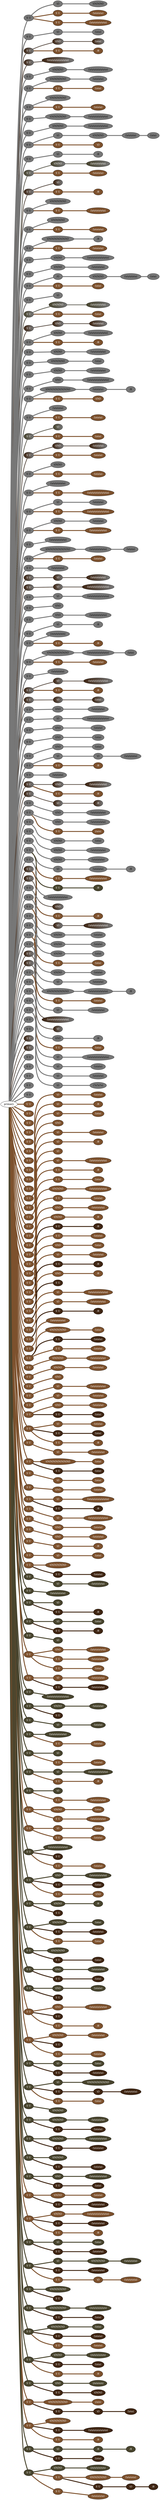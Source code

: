 graph {
 graph [rankdir=LR]
"1" [qtype="pendant_node", pendant_colors="#777777", pendant_ply="S", pendant_attach="U", pendant_length="31.5", label="S U", style=filled, fillcolor="#777777", fontcolor="#000000"]
"primary" -- "1" [qtype="pendant_link",penwidth=5,color="#777777"]
"1:0" [qtype="knot_node", knot_value="1", knot_type="S", knot_position="9.0", knot_spin="Z", label="\\O", style=filled, fillcolor="#777777" , fontcolor="#000000"]
"1" -- "1:0" [qtype="knot_link",penwidth=5,color="#777777"]
"1:1" [qtype="knot_node", knot_value="4", knot_type="S", knot_position="16.5", knot_spin="Z", label="\\O\\O\\O\\O", style=filled, fillcolor="#777777" , fontcolor="#000000"]
"1:0" -- "1:1" [qtype="knot_link",penwidth=5,color="#777777"]
"1s1" [qtype="pendant_node", pendant_colors="#7D512D", pendant_ply="S", pendant_attach="U", pendant_length="16.5", label="S U", style=filled, fillcolor="#7D512D", fontcolor="#ffffff"]
"1" -- "1s1" [qtype="pendant_link",penwidth=5,color="#7D512D"]
"1s1:0" [qtype="knot_node", knot_value="4", knot_type="L", knot_position="10.5", knot_spin="Z", label="(\\o\\o\\o\\o)", style=filled, fillcolor="#7D512D" , fontcolor="#ffffff"]
"1s1" -- "1s1:0" [qtype="knot_link",penwidth=5,color="#7D512D"]
"1s2" [qtype="pendant_node", pendant_colors="#7D512D", pendant_ply="S", pendant_attach="U", pendant_length="16.0", label="S U", style=filled, fillcolor="#7D512D", fontcolor="#ffffff"]
"1" -- "1s2" [qtype="pendant_link",penwidth=5,color="#7D512D"]
"1s2:0" [qtype="knot_node", knot_value="7", knot_type="L", knot_position="10.0", knot_spin="Z", label="(\\o\\o\\o\\o\\o\\o\\o)", style=filled, fillcolor="#7D512D" , fontcolor="#ffffff"]
"1s2" -- "1s2:0" [qtype="knot_link",penwidth=5,color="#7D512D"]
"2" [qtype="pendant_node", pendant_colors="#777777", pendant_ply="S", pendant_attach="U", pendant_length="34.0", label="S U", style=filled, fillcolor="#777777", fontcolor="#000000"]
"primary" -- "2" [qtype="pendant_link",penwidth=5,color="#777777"]
"2:0" [qtype="knot_node", knot_value="1", knot_type="S", knot_position="16.5", knot_spin="Z", label="\\O", style=filled, fillcolor="#777777" , fontcolor="#000000"]
"2" -- "2:0" [qtype="knot_link",penwidth=5,color="#777777"]
"2:1" [qtype="knot_node", knot_value="2", knot_type="L", knot_position="26.0", knot_spin="Z", label="(\\o\\o)", style=filled, fillcolor="#777777" , fontcolor="#000000"]
"2:0" -- "2:1" [qtype="knot_link",penwidth=5,color="#777777"]
"3" [qtype="pendant_node", pendant_colors="#3F2512:#777777", pendant_ply="S", pendant_attach="U", pendant_length="32.5", label="S U", style=filled, fillcolor="#3F2512:#777777", fontcolor="#ffffff"]
"primary" -- "3" [qtype="pendant_link",penwidth=2,color="#3F2512:#777777"]
"3:0" [qtype="knot_node", knot_value="2", knot_type="S", knot_position="16.5", knot_spin="Z", label="\\O\\O", style=filled, fillcolor="#3F2512:#777777" , fontcolor="#ffffff"]
"3" -- "3:0" [qtype="knot_link",penwidth=2,color="#3F2512:#777777"]
"3:1" [qtype="knot_node", knot_value="2", knot_type="L", knot_position="24.5", knot_spin="Z", label="(\\o\\o)", style=filled, fillcolor="#3F2512:#777777" , fontcolor="#ffffff"]
"3:0" -- "3:1" [qtype="knot_link",penwidth=2,color="#3F2512:#777777"]
"3s1" [qtype="pendant_node", pendant_colors="#7D512D", pendant_ply="S", pendant_attach="U", pendant_length="18.5", label="S U", style=filled, fillcolor="#7D512D", fontcolor="#ffffff"]
"3" -- "3s1" [qtype="pendant_link",penwidth=5,color="#7D512D"]
"3s1:0" [qtype="knot_node", knot_value="1", knot_type="E", knot_position="10.5", knot_spin="S", label="/8", style=filled, fillcolor="#7D512D" , fontcolor="#ffffff"]
"3s1" -- "3s1:0" [qtype="knot_link",penwidth=5,color="#7D512D"]
"4" [qtype="pendant_node", pendant_colors="#3F2512:#777777", pendant_ply="S", pendant_attach="U", pendant_length="32.5", label="S U", style=filled, fillcolor="#3F2512:#777777", fontcolor="#ffffff"]
"primary" -- "4" [qtype="pendant_link",penwidth=2,color="#3F2512:#777777"]
"4:0" [qtype="knot_node", knot_value="9", knot_type="L", knot_position="25.0", knot_spin="Z", label="(\\o\\o\\o\\o\\o\\o\\o\\o\\o)", style=filled, fillcolor="#3F2512:#777777" , fontcolor="#ffffff"]
"4" -- "4:0" [qtype="knot_link",penwidth=2,color="#3F2512:#777777"]
"5" [qtype="pendant_node", pendant_colors="#777777", pendant_ply="S", pendant_attach="U", pendant_length="35.5", label="S U", style=filled, fillcolor="#777777", fontcolor="#000000"]
"primary" -- "5" [qtype="pendant_link",penwidth=5,color="#777777"]
"5:0" [qtype="knot_node", knot_value="4", knot_type="S", knot_position="16.0", knot_spin="Z", label="\\O\\O\\O\\O", style=filled, fillcolor="#777777" , fontcolor="#000000"]
"5" -- "5:0" [qtype="knot_link",penwidth=5,color="#777777"]
"5:1" [qtype="knot_node", knot_value="8", knot_type="L", knot_position="25.5", knot_spin="Z", label="(\\o\\o\\o\\o\\o\\o\\o\\o)", style=filled, fillcolor="#777777" , fontcolor="#000000"]
"5:0" -- "5:1" [qtype="knot_link",penwidth=5,color="#777777"]
"6" [qtype="pendant_node", pendant_colors="#777777", pendant_ply="S", pendant_attach="U", pendant_length="32.5", label="S U", style=filled, fillcolor="#777777", fontcolor="#000000"]
"primary" -- "6" [qtype="pendant_link",penwidth=5,color="#777777"]
"6:0" [qtype="knot_node", knot_value="6", knot_type="S", knot_position="16.0", knot_spin="Z", label="\\O\\O\\O\\O\\O\\O", style=filled, fillcolor="#777777" , fontcolor="#000000"]
"6" -- "6:0" [qtype="knot_link",penwidth=5,color="#777777"]
"6:1" [qtype="knot_node", knot_value="4", knot_type="L", knot_position="24.5", knot_spin="Z", label="(\\o\\o\\o\\o)", style=filled, fillcolor="#777777" , fontcolor="#000000"]
"6:0" -- "6:1" [qtype="knot_link",penwidth=5,color="#777777"]
"6s1" [qtype="pendant_node", pendant_colors="#7D512D", pendant_ply="S", pendant_attach="U", pendant_length="19.5", label="S U", style=filled, fillcolor="#7D512D", fontcolor="#ffffff"]
"6" -- "6s1" [qtype="pendant_link",penwidth=5,color="#7D512D"]
"6s1:0" [qtype="knot_node", knot_value="2", knot_type="L", knot_position="11.5", knot_spin="Z", label="(\\o\\o)", style=filled, fillcolor="#7D512D" , fontcolor="#ffffff"]
"6s1" -- "6s1:0" [qtype="knot_link",penwidth=5,color="#7D512D"]
"7" [qtype="pendant_node", pendant_colors="#777777", pendant_ply="S", pendant_attach="U", pendant_length="30.5", label="S U", style=filled, fillcolor="#777777", fontcolor="#000000"]
"primary" -- "7" [qtype="pendant_link",penwidth=5,color="#777777"]
"7:0" [qtype="knot_node", knot_value="6", knot_type="S", knot_position="16.5", knot_spin="Z", label="\\O\\O\\O\\O\\O\\O", style=filled, fillcolor="#777777" , fontcolor="#000000"]
"7" -- "7:0" [qtype="knot_link",penwidth=5,color="#777777"]
"7s1" [qtype="pendant_node", pendant_colors="#7D512D", pendant_ply="S", pendant_attach="U", pendant_length="17.5", label="S U", style=filled, fillcolor="#7D512D", fontcolor="#ffffff"]
"7" -- "7s1" [qtype="pendant_link",penwidth=5,color="#7D512D"]
"7s1:0" [qtype="knot_node", knot_value="3", knot_type="L", knot_position="10.5", knot_spin="Z", label="(\\o\\o\\o)", style=filled, fillcolor="#7D512D" , fontcolor="#ffffff"]
"7s1" -- "7s1:0" [qtype="knot_link",penwidth=5,color="#7D512D"]
"8" [qtype="pendant_node", pendant_colors="#777777", pendant_ply="S", pendant_attach="U", pendant_length="33.0", label="S U", style=filled, fillcolor="#777777", fontcolor="#000000"]
"primary" -- "8" [qtype="pendant_link",penwidth=5,color="#777777"]
"8:0" [qtype="knot_node", knot_value="6", knot_type="S", knot_position="16.5", knot_spin="Z", label="\\O\\O\\O\\O\\O\\O", style=filled, fillcolor="#777777" , fontcolor="#000000"]
"8" -- "8:0" [qtype="knot_link",penwidth=5,color="#777777"]
"8:1" [qtype="knot_node", knot_value="8", knot_type="L", knot_position="23.5", knot_spin="Z", label="(\\o\\o\\o\\o\\o\\o\\o\\o)", style=filled, fillcolor="#777777" , fontcolor="#000000"]
"8:0" -- "8:1" [qtype="knot_link",penwidth=5,color="#777777"]
"9" [qtype="pendant_node", pendant_colors="#777777", pendant_ply="S", pendant_attach="U", pendant_length="33.5", label="S U", style=filled, fillcolor="#777777", fontcolor="#000000"]
"primary" -- "9" [qtype="pendant_link",penwidth=5,color="#777777"]
"9:0" [qtype="knot_node", knot_value="4", knot_type="S", knot_position="16.0", knot_spin="Z", label="\\O\\O\\O\\O", style=filled, fillcolor="#777777" , fontcolor="#000000"]
"9" -- "9:0" [qtype="knot_link",penwidth=5,color="#777777"]
"9:1" [qtype="knot_node", knot_value="8", knot_type="L", knot_position="27.0", knot_spin="Z", label="(\\o\\o\\o\\o\\o\\o\\o\\o)", style=filled, fillcolor="#777777" , fontcolor="#000000"]
"9:0" -- "9:1" [qtype="knot_link",penwidth=5,color="#777777"]
"10" [qtype="pendant_node", pendant_colors="#777777", pendant_ply="S", pendant_attach="U", pendant_length="30.5", label="S U", style=filled, fillcolor="#777777", fontcolor="#000000"]
"primary" -- "10" [qtype="pendant_link",penwidth=5,color="#777777"]
"10:0" [qtype="knot_node", knot_value="1", knot_type="S", knot_position="8.5", knot_spin="Z", label="\\O", style=filled, fillcolor="#777777" , fontcolor="#000000"]
"10" -- "10:0" [qtype="knot_link",penwidth=5,color="#777777"]
"10:1" [qtype="knot_node", knot_value="4", knot_type="S", knot_position="16.5", knot_spin="Z", label="\\O\\O\\O\\O", style=filled, fillcolor="#777777" , fontcolor="#000000"]
"10:0" -- "10:1" [qtype="knot_link",penwidth=5,color="#777777"]
"10:2" [qtype="knot_node", knot_value="4", knot_type="L", knot_position="25.0", knot_spin="Z", label="(\\o\\o\\o\\o)", style=filled, fillcolor="#777777" , fontcolor="#000000"]
"10:1" -- "10:2" [qtype="knot_link",penwidth=5,color="#777777"]
"10:3" [qtype="knot_node", knot_value="2", knot_type="L", knot_position="26.0", knot_spin="Z", label="(\\o\\o)", style=filled, fillcolor="#777777" , fontcolor="#000000"]
"10:2" -- "10:3" [qtype="knot_link",penwidth=5,color="#777777"]
"10s1" [qtype="pendant_node", pendant_colors="#7D512D", pendant_ply="S", pendant_attach="U", pendant_length="16.5", label="S U", style=filled, fillcolor="#7D512D", fontcolor="#ffffff"]
"10" -- "10s1" [qtype="pendant_link",penwidth=5,color="#7D512D"]
"10s1:0" [qtype="knot_node", knot_value="1", knot_type="S", knot_position="2.0", knot_spin="Z", label="\\O", style=filled, fillcolor="#7D512D" , fontcolor="#ffffff"]
"10s1" -- "10s1:0" [qtype="knot_link",penwidth=5,color="#7D512D"]
"11" [qtype="pendant_node", pendant_colors="#777777", pendant_ply="S", pendant_attach="U", pendant_length="31.0", label="S U", style=filled, fillcolor="#777777", fontcolor="#000000"]
"primary" -- "11" [qtype="pendant_link",penwidth=5,color="#777777"]
"11:0" [qtype="knot_node", knot_value="1", knot_type="S", knot_position="15.0", knot_spin="Z", label="\\O", style=filled, fillcolor="#777777" , fontcolor="#000000"]
"11" -- "11:0" [qtype="knot_link",penwidth=5,color="#777777"]
"11:1" [qtype="knot_node", knot_value="1", knot_type="E", knot_position="24.0", knot_spin="S", label="/8", style=filled, fillcolor="#777777" , fontcolor="#000000"]
"11:0" -- "11:1" [qtype="knot_link",penwidth=5,color="#777777"]
"12" [qtype="pendant_node", pendant_colors="#48442D:#777777", pendant_ply="S", pendant_attach="U", pendant_length="31.5", label="S U", style=filled, fillcolor="#48442D:#777777", fontcolor="#ffffff"]
"primary" -- "12" [qtype="pendant_link",penwidth=2,color="#48442D:#777777"]
"12:0" [qtype="knot_node", knot_value="3", knot_type="S", knot_position="16.0", knot_spin="Z", label="\\O\\O\\O", style=filled, fillcolor="#48442D:#777777" , fontcolor="#ffffff"]
"12" -- "12:0" [qtype="knot_link",penwidth=2,color="#48442D:#777777"]
"12:1" [qtype="knot_node", knot_value="6", knot_type="L", knot_position="24.5", knot_spin="Z", label="(\\o\\o\\o\\o\\o\\o)", style=filled, fillcolor="#48442D:#777777" , fontcolor="#ffffff"]
"12:0" -- "12:1" [qtype="knot_link",penwidth=2,color="#48442D:#777777"]
"12s1" [qtype="pendant_node", pendant_colors="#7D512D", pendant_ply="S", pendant_attach="U", pendant_length="18.0", label="S U", style=filled, fillcolor="#7D512D", fontcolor="#ffffff"]
"12" -- "12s1" [qtype="pendant_link",penwidth=5,color="#7D512D"]
"12s1:0" [qtype="knot_node", knot_value="4", knot_type="L", knot_position="11.0", knot_spin="Z", label="(\\o\\o\\o\\o)", style=filled, fillcolor="#7D512D" , fontcolor="#ffffff"]
"12s1" -- "12s1:0" [qtype="knot_link",penwidth=5,color="#7D512D"]
"13" [qtype="pendant_node", pendant_colors="#3F2512:#777777", pendant_ply="S", pendant_attach="U", pendant_length="31.5", label="S U", style=filled, fillcolor="#3F2512:#777777", fontcolor="#ffffff"]
"primary" -- "13" [qtype="pendant_link",penwidth=2,color="#3F2512:#777777"]
"13:0" [qtype="knot_node", knot_value="1", knot_type="S", knot_position="15.5", knot_spin="Z", label="\\O", style=filled, fillcolor="#3F2512:#777777" , fontcolor="#ffffff"]
"13" -- "13:0" [qtype="knot_link",penwidth=2,color="#3F2512:#777777"]
"13s1" [qtype="pendant_node", pendant_colors="#7D512D", pendant_ply="S", pendant_attach="U", pendant_length="18.0", label="S U", style=filled, fillcolor="#7D512D", fontcolor="#ffffff"]
"13" -- "13s1" [qtype="pendant_link",penwidth=5,color="#7D512D"]
"13s1:0" [qtype="knot_node", knot_value="1", knot_type="E", knot_position="11.5", knot_spin="S", label="/8", style=filled, fillcolor="#7D512D" , fontcolor="#ffffff"]
"13s1" -- "13s1:0" [qtype="knot_link",penwidth=5,color="#7D512D"]
"14" [qtype="pendant_node", pendant_colors="#777777", pendant_ply="S", pendant_attach="U", pendant_length="30.5", label="S U", style=filled, fillcolor="#777777", fontcolor="#000000"]
"primary" -- "14" [qtype="pendant_link",penwidth=5,color="#777777"]
"14:0" [qtype="knot_node", knot_value="6", knot_type="S", knot_position="16.5", knot_spin="Z", label="\\O\\O\\O\\O\\O\\O", style=filled, fillcolor="#777777" , fontcolor="#000000"]
"14" -- "14:0" [qtype="knot_link",penwidth=5,color="#777777"]
"14s1" [qtype="pendant_node", pendant_colors="#7D512D", pendant_ply="S", pendant_attach="U", pendant_length="17.0", label="S U", style=filled, fillcolor="#7D512D", fontcolor="#ffffff"]
"14" -- "14s1" [qtype="pendant_link",penwidth=5,color="#7D512D"]
"14s1:0" [qtype="knot_node", knot_value="6", knot_type="L", knot_position="11.0", knot_spin="Z", label="(\\o\\o\\o\\o\\o\\o)", style=filled, fillcolor="#7D512D" , fontcolor="#ffffff"]
"14s1" -- "14s1:0" [qtype="knot_link",penwidth=5,color="#7D512D"]
"15" [qtype="pendant_node", pendant_colors="#777777", pendant_ply="S", pendant_attach="U", pendant_length="30.5", label="S U", style=filled, fillcolor="#777777", fontcolor="#000000"]
"primary" -- "15" [qtype="pendant_link",penwidth=5,color="#777777"]
"15:0" [qtype="knot_node", knot_value="5", knot_type="S", knot_position="16.5", knot_spin="Z", label="\\O\\O\\O\\O\\O", style=filled, fillcolor="#777777" , fontcolor="#000000"]
"15" -- "15:0" [qtype="knot_link",penwidth=5,color="#777777"]
"15s1" [qtype="pendant_node", pendant_colors="#7D512D", pendant_ply="S", pendant_attach="U", pendant_length="19.5", label="S U", style=filled, fillcolor="#7D512D", fontcolor="#ffffff"]
"15" -- "15s1" [qtype="pendant_link",penwidth=5,color="#7D512D"]
"15s1:0" [qtype="knot_node", knot_value="4", knot_type="L", knot_position="11.0", knot_spin="Z", label="(\\o\\o\\o\\o)", style=filled, fillcolor="#7D512D" , fontcolor="#ffffff"]
"15s1" -- "15s1:0" [qtype="knot_link",penwidth=5,color="#7D512D"]
"16" [qtype="pendant_node", pendant_colors="#777777", pendant_ply="S", pendant_attach="U", pendant_length="34.0", label="S U", style=filled, fillcolor="#777777", fontcolor="#000000"]
"primary" -- "16" [qtype="pendant_link",penwidth=5,color="#777777"]
"16:0" [qtype="knot_node", knot_value="8", knot_type="S", knot_position="16.0", knot_spin="Z", label="\\O\\O\\O\\O\\O\\O\\O\\O", style=filled, fillcolor="#777777" , fontcolor="#000000"]
"16" -- "16:0" [qtype="knot_link",penwidth=5,color="#777777"]
"16:1" [qtype="knot_node", knot_value="1", knot_type="E", knot_position="23.0", knot_spin="S", label="/8", style=filled, fillcolor="#777777" , fontcolor="#000000"]
"16:0" -- "16:1" [qtype="knot_link",penwidth=5,color="#777777"]
"16s1" [qtype="pendant_node", pendant_colors="#7D512D", pendant_ply="S", pendant_attach="U", pendant_length="18.5", label="S U", style=filled, fillcolor="#7D512D", fontcolor="#ffffff"]
"16" -- "16s1" [qtype="pendant_link",penwidth=5,color="#7D512D"]
"16s1:0" [qtype="knot_node", knot_value="4", knot_type="L", knot_position="10.5", knot_spin="Z", label="(\\o\\o\\o\\o)", style=filled, fillcolor="#7D512D" , fontcolor="#ffffff"]
"16s1" -- "16s1:0" [qtype="knot_link",penwidth=5,color="#7D512D"]
"17" [qtype="pendant_node", pendant_colors="#777777", pendant_ply="S", pendant_attach="U", pendant_length="31.5", label="S U", style=filled, fillcolor="#777777", fontcolor="#000000"]
"primary" -- "17" [qtype="pendant_link",penwidth=5,color="#777777"]
"17:0" [qtype="knot_node", knot_value="3", knot_type="S", knot_position="15.5", knot_spin="Z", label="\\O\\O\\O", style=filled, fillcolor="#777777" , fontcolor="#000000"]
"17" -- "17:0" [qtype="knot_link",penwidth=5,color="#777777"]
"17:1" [qtype="knot_node", knot_value="9", knot_type="L", knot_position="23.5", knot_spin="Z", label="(\\o\\o\\o\\o\\o\\o\\o\\o\\o)", style=filled, fillcolor="#777777" , fontcolor="#000000"]
"17:0" -- "17:1" [qtype="knot_link",penwidth=5,color="#777777"]
"18" [qtype="pendant_node", pendant_colors="#777777", pendant_ply="S", pendant_attach="U", pendant_length="31.0", label="S U", style=filled, fillcolor="#777777", fontcolor="#000000"]
"primary" -- "18" [qtype="pendant_link",penwidth=5,color="#777777"]
"18:0" [qtype="knot_node", knot_value="3", knot_type="S", knot_position="15.5", knot_spin="Z", label="\\O\\O\\O", style=filled, fillcolor="#777777" , fontcolor="#000000"]
"18" -- "18:0" [qtype="knot_link",penwidth=5,color="#777777"]
"18:1" [qtype="knot_node", knot_value="5", knot_type="L", knot_position="24.0", knot_spin="Z", label="(\\o\\o\\o\\o\\o)", style=filled, fillcolor="#777777" , fontcolor="#000000"]
"18:0" -- "18:1" [qtype="knot_link",penwidth=5,color="#777777"]
"19" [qtype="pendant_node", pendant_colors="#777777", pendant_ply="S", pendant_attach="U", pendant_length="39.5", label="S U", style=filled, fillcolor="#777777", fontcolor="#000000"]
"primary" -- "19" [qtype="pendant_link",penwidth=5,color="#777777"]
"19:0" [qtype="knot_node", knot_value="1", knot_type="S", knot_position="8.5", knot_spin="S", label="/O", style=filled, fillcolor="#777777" , fontcolor="#000000"]
"19" -- "19:0" [qtype="knot_link",penwidth=5,color="#777777"]
"19:1" [qtype="knot_node", knot_value="4", knot_type="S", knot_position="16.0", knot_spin="Z", label="\\O\\O\\O\\O", style=filled, fillcolor="#777777" , fontcolor="#000000"]
"19:0" -- "19:1" [qtype="knot_link",penwidth=5,color="#777777"]
"19:2" [qtype="knot_node", knot_value="5", knot_type="L", knot_position="24.5", knot_spin="Z", label="(\\o\\o\\o\\o\\o)", style=filled, fillcolor="#777777" , fontcolor="#000000"]
"19:1" -- "19:2" [qtype="knot_link",penwidth=5,color="#777777"]
"19:3" [qtype="knot_node", knot_value="2", knot_type="L", knot_position="25.5", knot_spin="Z", label="(\\o\\o)", style=filled, fillcolor="#777777" , fontcolor="#000000"]
"19:2" -- "19:3" [qtype="knot_link",penwidth=5,color="#777777"]
"19s1" [qtype="pendant_node", pendant_colors="#7D512D", pendant_ply="S", pendant_attach="U", pendant_length="21.0", label="S U", style=filled, fillcolor="#7D512D", fontcolor="#ffffff"]
"19" -- "19s1" [qtype="pendant_link",penwidth=5,color="#7D512D"]
"19s1:0" [qtype="knot_node", knot_value="2", knot_type="L", knot_position="10.5", knot_spin="Z", label="(\\o\\o)", style=filled, fillcolor="#7D512D" , fontcolor="#ffffff"]
"19s1" -- "19s1:0" [qtype="knot_link",penwidth=5,color="#7D512D"]
"20" [qtype="pendant_node", pendant_colors="#777777", pendant_ply="S", pendant_attach="U", pendant_length="43.5", label="S U", style=filled, fillcolor="#777777", fontcolor="#000000"]
"primary" -- "20" [qtype="pendant_link",penwidth=5,color="#777777"]
"20:0" [qtype="knot_node", knot_value="1", knot_type="S", knot_position="16.0", knot_spin="Z", label="\\O", style=filled, fillcolor="#777777" , fontcolor="#000000"]
"20" -- "20:0" [qtype="knot_link",penwidth=5,color="#777777"]
"21" [qtype="pendant_node", pendant_colors="#48442D:#777777", pendant_ply="S", pendant_attach="U", pendant_length="36.0", label="S U", style=filled, fillcolor="#48442D:#777777", fontcolor="#ffffff"]
"primary" -- "21" [qtype="pendant_link",penwidth=2,color="#48442D:#777777"]
"21:0" [qtype="knot_node", knot_value="4", knot_type="S", knot_position="16.0", knot_spin="Z", label="\\O\\O\\O\\O", style=filled, fillcolor="#48442D:#777777" , fontcolor="#ffffff"]
"21" -- "21:0" [qtype="knot_link",penwidth=2,color="#48442D:#777777"]
"21:1" [qtype="knot_node", knot_value="6", knot_type="L", knot_position="24.0", knot_spin="Z", label="(\\o\\o\\o\\o\\o\\o)", style=filled, fillcolor="#48442D:#777777" , fontcolor="#ffffff"]
"21:0" -- "21:1" [qtype="knot_link",penwidth=2,color="#48442D:#777777"]
"21s1" [qtype="pendant_node", pendant_colors="#7D512D", pendant_ply="S", pendant_attach="U", pendant_length="20.0", label="S U", style=filled, fillcolor="#7D512D", fontcolor="#ffffff"]
"21" -- "21s1" [qtype="pendant_link",penwidth=5,color="#7D512D"]
"21s1:0" [qtype="knot_node", knot_value="2", knot_type="L", knot_position="10.0", knot_spin="Z", label="(\\o\\o)", style=filled, fillcolor="#7D512D" , fontcolor="#ffffff"]
"21s1" -- "21s1:0" [qtype="knot_link",penwidth=5,color="#7D512D"]
"22" [qtype="pendant_node", pendant_colors="#3F2512:#777777", pendant_ply="S", pendant_attach="U", pendant_length="34.0", label="S U", style=filled, fillcolor="#3F2512:#777777", fontcolor="#ffffff"]
"primary" -- "22" [qtype="pendant_link",penwidth=2,color="#3F2512:#777777"]
"22:0" [qtype="knot_node", knot_value="2", knot_type="S", knot_position="15.0", knot_spin="Z", label="\\O\\O", style=filled, fillcolor="#3F2512:#777777" , fontcolor="#ffffff"]
"22" -- "22:0" [qtype="knot_link",penwidth=2,color="#3F2512:#777777"]
"22:1" [qtype="knot_node", knot_value="4", knot_type="L", knot_position="23.5", knot_spin="Z", label="(\\o\\o\\o\\o)", style=filled, fillcolor="#3F2512:#777777" , fontcolor="#ffffff"]
"22:0" -- "22:1" [qtype="knot_link",penwidth=2,color="#3F2512:#777777"]
"23" [qtype="pendant_node", pendant_colors="#777777", pendant_ply="S", pendant_attach="U", pendant_length="34.0", label="S U", style=filled, fillcolor="#777777", fontcolor="#000000"]
"primary" -- "23" [qtype="pendant_link",penwidth=5,color="#777777"]
"23:0" [qtype="knot_node", knot_value="3", knot_type="S", knot_position="16.5", knot_spin="Z", label="\\O\\O\\O", style=filled, fillcolor="#777777" , fontcolor="#000000"]
"23" -- "23:0" [qtype="knot_link",penwidth=5,color="#777777"]
"23:1" [qtype="knot_node", knot_value="8", knot_type="L", knot_position="25.5", knot_spin="Z", label="(\\o\\o\\o\\o\\o\\o\\o\\o)", style=filled, fillcolor="#777777" , fontcolor="#000000"]
"23:0" -- "23:1" [qtype="knot_link",penwidth=5,color="#777777"]
"23s1" [qtype="pendant_node", pendant_colors="#7D512D", pendant_ply="S", pendant_attach="U", pendant_length="33.0", label="S U", style=filled, fillcolor="#7D512D", fontcolor="#ffffff"]
"23" -- "23s1" [qtype="pendant_link",penwidth=5,color="#7D512D"]
"23s1:0" [qtype="knot_node", knot_value="1", knot_type="E", knot_position="10.5", knot_spin="S", label="/8", style=filled, fillcolor="#7D512D" , fontcolor="#ffffff"]
"23s1" -- "23s1:0" [qtype="knot_link",penwidth=5,color="#7D512D"]
"24" [qtype="pendant_node", pendant_colors="#777777", pendant_ply="S", pendant_attach="U", pendant_length="35.0", label="S U", style=filled, fillcolor="#777777", fontcolor="#000000"]
"primary" -- "24" [qtype="pendant_link",penwidth=5,color="#777777"]
"24:0" [qtype="knot_node", knot_value="3", knot_type="S", knot_position="15.5", knot_spin="Z", label="\\O\\O\\O", style=filled, fillcolor="#777777" , fontcolor="#000000"]
"24" -- "24:0" [qtype="knot_link",penwidth=5,color="#777777"]
"24:1" [qtype="knot_node", knot_value="6", knot_type="L", knot_position="24.5", knot_spin="Z", label="(\\o\\o\\o\\o\\o\\o)", style=filled, fillcolor="#777777" , fontcolor="#000000"]
"24:0" -- "24:1" [qtype="knot_link",penwidth=5,color="#777777"]
"25" [qtype="pendant_node", pendant_colors="#777777", pendant_ply="S", pendant_attach="U", pendant_length="43.0", label="S U", style=filled, fillcolor="#777777", fontcolor="#000000"]
"primary" -- "25" [qtype="pendant_link",penwidth=5,color="#777777"]
"25:0" [qtype="knot_node", knot_value="5", knot_type="S", knot_position="17.0", knot_spin="Z", label="\\O\\O\\O\\O\\O", style=filled, fillcolor="#777777" , fontcolor="#000000"]
"25" -- "25:0" [qtype="knot_link",penwidth=5,color="#777777"]
"25:1" [qtype="knot_node", knot_value="2", knot_type="L", knot_position="26.5", knot_spin="Z", label="(\\o\\o)", style=filled, fillcolor="#777777" , fontcolor="#000000"]
"25:0" -- "25:1" [qtype="knot_link",penwidth=5,color="#777777"]
"26" [qtype="pendant_node", pendant_colors="#777777", pendant_ply="S", pendant_attach="U", pendant_length="45.5", label="S U", style=filled, fillcolor="#777777", fontcolor="#000000"]
"primary" -- "26" [qtype="pendant_link",penwidth=5,color="#777777"]
"26:0" [qtype="knot_node", knot_value="3", knot_type="S", knot_position="15.5", knot_spin="Z", label="\\O\\O\\O", style=filled, fillcolor="#777777" , fontcolor="#000000"]
"26" -- "26:0" [qtype="knot_link",penwidth=5,color="#777777"]
"26:1" [qtype="knot_node", knot_value="6", knot_type="L", knot_position="25.0", knot_spin="Z", label="(\\o\\o\\o\\o\\o\\o)", style=filled, fillcolor="#777777" , fontcolor="#000000"]
"26:0" -- "26:1" [qtype="knot_link",penwidth=5,color="#777777"]
"27" [qtype="pendant_node", pendant_colors="#777777", pendant_ply="S", pendant_attach="U", pendant_length="35.5", label="S U", style=filled, fillcolor="#777777", fontcolor="#000000"]
"primary" -- "27" [qtype="pendant_link",penwidth=5,color="#777777"]
"27:0" [qtype="knot_node", knot_value="2", knot_type="S", knot_position="15.5", knot_spin="Z", label="\\O\\O", style=filled, fillcolor="#777777" , fontcolor="#000000"]
"27" -- "27:0" [qtype="knot_link",penwidth=5,color="#777777"]
"27:1" [qtype="knot_node", knot_value="9", knot_type="L", knot_position="25.0", knot_spin="Z", label="(\\o\\o\\o\\o\\o\\o\\o\\o\\o)", style=filled, fillcolor="#777777" , fontcolor="#000000"]
"27:0" -- "27:1" [qtype="knot_link",penwidth=5,color="#777777"]
"28" [qtype="pendant_node", pendant_colors="#777777", pendant_ply="S", pendant_attach="U", pendant_length="31.0", label="S U", style=filled, fillcolor="#777777", fontcolor="#000000"]
"primary" -- "28" [qtype="pendant_link",penwidth=5,color="#777777"]
"28:0" [qtype="knot_node", knot_value="9", knot_type="S", knot_position="17.0", knot_spin="Z", label="\\O\\O\\O\\O\\O\\O\\O\\O\\O", style=filled, fillcolor="#777777" , fontcolor="#000000"]
"28" -- "28:0" [qtype="knot_link",penwidth=5,color="#777777"]
"28:1" [qtype="knot_node", knot_value="4", knot_type="L", knot_position="25.5", knot_spin="Z", label="(\\o\\o\\o\\o)", style=filled, fillcolor="#777777" , fontcolor="#000000"]
"28:0" -- "28:1" [qtype="knot_link",penwidth=5,color="#777777"]
"28:2" [qtype="knot_node", knot_value="1", knot_type="E", knot_position="26.5", knot_spin="S", label="/8", style=filled, fillcolor="#777777" , fontcolor="#000000"]
"28:1" -- "28:2" [qtype="knot_link",penwidth=5,color="#777777"]
"28s1" [qtype="pendant_node", pendant_colors="#7D512D", pendant_ply="S", pendant_attach="U", pendant_length="17.5", label="S U", style=filled, fillcolor="#7D512D", fontcolor="#ffffff"]
"28" -- "28s1" [qtype="pendant_link",penwidth=5,color="#7D512D"]
"28s1:0" [qtype="knot_node", knot_value="2", knot_type="S", knot_position="3.0", knot_spin="Z", label="\\O\\O", style=filled, fillcolor="#7D512D" , fontcolor="#ffffff"]
"28s1" -- "28s1:0" [qtype="knot_link",penwidth=5,color="#7D512D"]
"29" [qtype="pendant_node", pendant_colors="#777777", pendant_ply="S", pendant_attach="U", pendant_length="36.0", label="S U", style=filled, fillcolor="#777777", fontcolor="#000000"]
"primary" -- "29" [qtype="pendant_link",penwidth=5,color="#777777"]
"29:0" [qtype="knot_node", knot_value="4", knot_type="L", knot_position="25.0", knot_spin="Z", label="(\\o\\o\\o\\o)", style=filled, fillcolor="#777777" , fontcolor="#000000"]
"29" -- "29:0" [qtype="knot_link",penwidth=5,color="#777777"]
"29s1" [qtype="pendant_node", pendant_colors="#7D512D", pendant_ply="S", pendant_attach="U", pendant_length="26.5", label="S U", style=filled, fillcolor="#7D512D", fontcolor="#ffffff"]
"29" -- "29s1" [qtype="pendant_link",penwidth=5,color="#7D512D"]
"29s1:0" [qtype="knot_node", knot_value="3", knot_type="L", knot_position="11.5", knot_spin="Z", label="(\\o\\o\\o)", style=filled, fillcolor="#7D512D" , fontcolor="#ffffff"]
"29s1" -- "29s1:0" [qtype="knot_link",penwidth=5,color="#7D512D"]
"30" [qtype="pendant_node", pendant_colors="#48442D:#777777", pendant_ply="S", pendant_attach="U", pendant_length="37.5", label="S U", style=filled, fillcolor="#48442D:#777777", fontcolor="#ffffff"]
"primary" -- "30" [qtype="pendant_link",penwidth=2,color="#48442D:#777777"]
"30:0" [qtype="knot_node", knot_value="1", knot_type="S", knot_position="16.0", knot_spin="Z", label="\\O", style=filled, fillcolor="#48442D:#777777" , fontcolor="#ffffff"]
"30" -- "30:0" [qtype="knot_link",penwidth=2,color="#48442D:#777777"]
"30s1" [qtype="pendant_node", pendant_colors="#7D512D", pendant_ply="S", pendant_attach="U", pendant_length="24.0", label="S U", style=filled, fillcolor="#7D512D", fontcolor="#ffffff"]
"30" -- "30s1" [qtype="pendant_link",penwidth=5,color="#7D512D"]
"30s1:0" [qtype="knot_node", knot_value="2", knot_type="L", knot_position="11.5", knot_spin="Z", label="(\\o\\o)", style=filled, fillcolor="#7D512D" , fontcolor="#ffffff"]
"30s1" -- "30s1:0" [qtype="knot_link",penwidth=5,color="#7D512D"]
"31" [qtype="pendant_node", pendant_colors="#3F2512:#777777", pendant_ply="S", pendant_attach="U", pendant_length="41.5", label="S U", style=filled, fillcolor="#3F2512:#777777", fontcolor="#ffffff"]
"primary" -- "31" [qtype="pendant_link",penwidth=2,color="#3F2512:#777777"]
"31:0" [qtype="knot_node", knot_value="2", knot_type="S", knot_position="16.5", knot_spin="Z", label="\\O\\O", style=filled, fillcolor="#3F2512:#777777" , fontcolor="#ffffff"]
"31" -- "31:0" [qtype="knot_link",penwidth=2,color="#3F2512:#777777"]
"31:1" [qtype="knot_node", knot_value="4", knot_type="L", knot_position="25.5", knot_spin="Z", label="(\\o\\o\\o\\o)", style=filled, fillcolor="#3F2512:#777777" , fontcolor="#ffffff"]
"31:0" -- "31:1" [qtype="knot_link",penwidth=2,color="#3F2512:#777777"]
"31s1" [qtype="pendant_node", pendant_colors="#7D512D", pendant_ply="S", pendant_attach="U", pendant_length="25.0", label="S U", style=filled, fillcolor="#7D512D", fontcolor="#ffffff"]
"31" -- "31s1" [qtype="pendant_link",penwidth=5,color="#7D512D"]
"31s1:0" [qtype="knot_node", knot_value="3", knot_type="L", knot_position="11.0", knot_spin="Z", label="(\\o\\o\\o)", style=filled, fillcolor="#7D512D" , fontcolor="#ffffff"]
"31s1" -- "31s1:0" [qtype="knot_link",penwidth=5,color="#7D512D"]
"32" [qtype="pendant_node", pendant_colors="#777777", pendant_ply="S", pendant_attach="U", pendant_length="30.0", label="S U", style=filled, fillcolor="#777777", fontcolor="#000000"]
"primary" -- "32" [qtype="pendant_link",penwidth=5,color="#777777"]
"32:0" [qtype="knot_node", knot_value="3", knot_type="S", knot_position="16.0", knot_spin="Z", label="\\O\\O\\O", style=filled, fillcolor="#777777" , fontcolor="#000000"]
"32" -- "32:0" [qtype="knot_link",penwidth=5,color="#777777"]
"32s1" [qtype="pendant_node", pendant_colors="#7D512D", pendant_ply="S", pendant_attach="U", pendant_length="18.5", label="S U", style=filled, fillcolor="#7D512D", fontcolor="#ffffff"]
"32" -- "32s1" [qtype="pendant_link",penwidth=5,color="#7D512D"]
"32s1:0" [qtype="knot_node", knot_value="3", knot_type="L", knot_position="11.0", knot_spin="Z", label="(\\o\\o\\o)", style=filled, fillcolor="#7D512D" , fontcolor="#ffffff"]
"32s1" -- "32s1:0" [qtype="knot_link",penwidth=5,color="#7D512D"]
"33" [qtype="pendant_node", pendant_colors="#777777", pendant_ply="S", pendant_attach="U", pendant_length="27.0", label="S U", style=filled, fillcolor="#777777", fontcolor="#000000"]
"primary" -- "33" [qtype="pendant_link",penwidth=5,color="#777777"]
"33:0" [qtype="knot_node", knot_value="6", knot_type="L", knot_position="16.5", knot_spin="Z", label="(\\o\\o\\o\\o\\o\\o)", style=filled, fillcolor="#777777" , fontcolor="#000000"]
"33" -- "33:0" [qtype="knot_link",penwidth=5,color="#777777"]
"33s1" [qtype="pendant_node", pendant_colors="#7D512D", pendant_ply="S", pendant_attach="U", pendant_length="19.5", label="S U", style=filled, fillcolor="#7D512D", fontcolor="#ffffff"]
"33" -- "33s1" [qtype="pendant_link",penwidth=5,color="#7D512D"]
"33s1:0" [qtype="knot_node", knot_value="9", knot_type="L", knot_position="11.0", knot_spin="Z", label="(\\o\\o\\o\\o\\o\\o\\o\\o\\o)", style=filled, fillcolor="#7D512D" , fontcolor="#ffffff"]
"33s1" -- "33s1:0" [qtype="knot_link",penwidth=5,color="#7D512D"]
"34" [qtype="pendant_node", pendant_colors="#777777", pendant_ply="S", pendant_attach="U", pendant_length="38.0", label="S U", style=filled, fillcolor="#777777", fontcolor="#000000"]
"primary" -- "34" [qtype="pendant_link",penwidth=5,color="#777777"]
"34:0" [qtype="knot_node", knot_value="1", knot_type="S", knot_position="15.5", knot_spin="Z", label="\\O", style=filled, fillcolor="#777777" , fontcolor="#000000"]
"34" -- "34:0" [qtype="knot_link",penwidth=5,color="#777777"]
"34:1" [qtype="knot_node", knot_value="4", knot_type="L", knot_position="24.5", knot_spin="Z", label="(\\o\\o\\o\\o)", style=filled, fillcolor="#777777" , fontcolor="#000000"]
"34:0" -- "34:1" [qtype="knot_link",penwidth=5,color="#777777"]
"34s1" [qtype="pendant_node", pendant_colors="#7D512D", pendant_ply="S", pendant_attach="U", pendant_length="17.0", label="S U", style=filled, fillcolor="#7D512D", fontcolor="#ffffff"]
"34" -- "34s1" [qtype="pendant_link",penwidth=5,color="#7D512D"]
"34s1:0" [qtype="knot_node", knot_value="9", knot_type="L", knot_position="10.5", knot_spin="Z", label="(\\o\\o\\o\\o\\o\\o\\o\\o\\o)", style=filled, fillcolor="#7D512D" , fontcolor="#ffffff"]
"34s1" -- "34s1:0" [qtype="knot_link",penwidth=5,color="#7D512D"]
"35" [qtype="pendant_node", pendant_colors="#777777", pendant_ply="S", pendant_attach="U", pendant_length="34.0", label="S U", style=filled, fillcolor="#777777", fontcolor="#000000"]
"primary" -- "35" [qtype="pendant_link",penwidth=5,color="#777777"]
"35:0" [qtype="knot_node", knot_value="3", knot_type="S", knot_position="15.5", knot_spin="Z", label="\\O\\O\\O", style=filled, fillcolor="#777777" , fontcolor="#000000"]
"35" -- "35:0" [qtype="knot_link",penwidth=5,color="#777777"]
"35:1" [qtype="knot_node", knot_value="4", knot_type="L", knot_position="23.5", knot_spin="Z", label="(\\o\\o\\o\\o)", style=filled, fillcolor="#777777" , fontcolor="#000000"]
"35:0" -- "35:1" [qtype="knot_link",penwidth=5,color="#777777"]
"35s1" [qtype="pendant_node", pendant_colors="#7D512D", pendant_ply="S", pendant_attach="U", pendant_length="18.0", label="S U", style=filled, fillcolor="#7D512D", fontcolor="#ffffff"]
"35" -- "35s1" [qtype="pendant_link",penwidth=5,color="#7D512D"]
"35s1:0" [qtype="knot_node", knot_value="7", knot_type="L", knot_position="10.0", knot_spin="Z", label="(\\o\\o\\o\\o\\o\\o\\o)", style=filled, fillcolor="#7D512D" , fontcolor="#ffffff"]
"35s1" -- "35s1:0" [qtype="knot_link",penwidth=5,color="#7D512D"]
"36" [qtype="pendant_node", pendant_colors="#777777", pendant_ply="S", pendant_attach="U", pendant_length="31.5", label="S U", style=filled, fillcolor="#777777", fontcolor="#000000"]
"primary" -- "36" [qtype="pendant_link",penwidth=5,color="#777777"]
"36:0" [qtype="knot_node", knot_value="7", knot_type="L", knot_position="24.0", knot_spin="Z", label="(\\o\\o\\o\\o\\o\\o\\o)", style=filled, fillcolor="#777777" , fontcolor="#000000"]
"36" -- "36:0" [qtype="knot_link",penwidth=5,color="#777777"]
"37" [qtype="pendant_node", pendant_colors="#777777", pendant_ply="S", pendant_attach="U", pendant_length="38.0", label="S U", style=filled, fillcolor="#777777", fontcolor="#000000"]
"primary" -- "37" [qtype="pendant_link",penwidth=5,color="#777777"]
"37:0" [qtype="knot_node", knot_value="9", knot_type="S", knot_position="17.0", knot_spin="Z", label="\\O\\O\\O\\O\\O\\O\\O\\O\\O", style=filled, fillcolor="#777777" , fontcolor="#000000"]
"37" -- "37:0" [qtype="knot_link",penwidth=5,color="#777777"]
"37:1" [qtype="knot_node", knot_value="7", knot_type="L", knot_position="25.5", knot_spin="Z", label="(\\o\\o\\o\\o\\o\\o\\o)", style=filled, fillcolor="#777777" , fontcolor="#000000"]
"37:0" -- "37:1" [qtype="knot_link",penwidth=5,color="#777777"]
"37:2" [qtype="knot_node", knot_value="3", knot_type="L", knot_position="26.5", knot_spin="Z", label="(\\o\\o\\o)", style=filled, fillcolor="#777777" , fontcolor="#000000"]
"37:1" -- "37:2" [qtype="knot_link",penwidth=5,color="#777777"]
"37s1" [qtype="pendant_node", pendant_colors="#7D512D", pendant_ply="S", pendant_attach="U", pendant_length="17.5", label="S U", style=filled, fillcolor="#7D512D", fontcolor="#ffffff"]
"37" -- "37s1" [qtype="pendant_link",penwidth=5,color="#7D512D"]
"37s1:0" [qtype="knot_node", knot_value="3", knot_type="L", knot_position="10.5", knot_spin="Z", label="(\\o\\o\\o)", style=filled, fillcolor="#7D512D" , fontcolor="#ffffff"]
"37s1" -- "37s1:0" [qtype="knot_link",penwidth=5,color="#7D512D"]
"38" [qtype="pendant_node", pendant_colors="#777777", pendant_ply="S", pendant_attach="U", pendant_length="35.5", label="S U", style=filled, fillcolor="#777777", fontcolor="#000000"]
"primary" -- "38" [qtype="pendant_link",penwidth=5,color="#777777"]
"38:0" [qtype="knot_node", knot_value="5", knot_type="L", knot_position="24.0", knot_spin="Z", label="(\\o\\o\\o\\o\\o)", style=filled, fillcolor="#777777" , fontcolor="#000000"]
"38" -- "38:0" [qtype="knot_link",penwidth=5,color="#777777"]
"39" [qtype="pendant_node", pendant_colors="#3F2512:#777777", pendant_ply="S", pendant_attach="U", pendant_length="42.0", label="S U", style=filled, fillcolor="#3F2512:#777777", fontcolor="#ffffff"]
"primary" -- "39" [qtype="pendant_link",penwidth=2,color="#3F2512:#777777"]
"39:0" [qtype="knot_node", knot_value="1", knot_type="S", knot_position="15.5", knot_spin="Z", label="\\O", style=filled, fillcolor="#3F2512:#777777" , fontcolor="#ffffff"]
"39" -- "39:0" [qtype="knot_link",penwidth=2,color="#3F2512:#777777"]
"39:1" [qtype="knot_node", knot_value="6", knot_type="L", knot_position="24.5", knot_spin="Z", label="(\\o\\o\\o\\o\\o\\o)", style=filled, fillcolor="#3F2512:#777777" , fontcolor="#ffffff"]
"39:0" -- "39:1" [qtype="knot_link",penwidth=2,color="#3F2512:#777777"]
"40" [qtype="pendant_node", pendant_colors="#3F2512:#777777", pendant_ply="S", pendant_attach="U", pendant_length="34.5", label="S U", style=filled, fillcolor="#3F2512:#777777", fontcolor="#ffffff"]
"primary" -- "40" [qtype="pendant_link",penwidth=2,color="#3F2512:#777777"]
"40:0" [qtype="knot_node", knot_value="1", knot_type="S", knot_position="16.0", knot_spin="Z", label="\\O", style=filled, fillcolor="#3F2512:#777777" , fontcolor="#ffffff"]
"40" -- "40:0" [qtype="knot_link",penwidth=2,color="#3F2512:#777777"]
"40:1" [qtype="knot_node", knot_value="9", knot_type="L", knot_position="26.0", knot_spin="Z", label="(\\o\\o\\o\\o\\o\\o\\o\\o\\o)", style=filled, fillcolor="#3F2512:#777777" , fontcolor="#ffffff"]
"40:0" -- "40:1" [qtype="knot_link",penwidth=2,color="#3F2512:#777777"]
"41" [qtype="pendant_node", pendant_colors="#777777", pendant_ply="S", pendant_attach="U", pendant_length="37.5", label="S U", style=filled, fillcolor="#777777", fontcolor="#000000"]
"primary" -- "41" [qtype="pendant_link",penwidth=5,color="#777777"]
"41:0" [qtype="knot_node", knot_value="1", knot_type="S", knot_position="15.5", knot_spin="Z", label="\\O", style=filled, fillcolor="#777777" , fontcolor="#000000"]
"41" -- "41:0" [qtype="knot_link",penwidth=5,color="#777777"]
"41:1" [qtype="knot_node", knot_value="9", knot_type="L", knot_position="25.0", knot_spin="Z", label="(\\o\\o\\o\\o\\o\\o\\o\\o\\o)", style=filled, fillcolor="#777777" , fontcolor="#000000"]
"41:0" -- "41:1" [qtype="knot_link",penwidth=5,color="#777777"]
"42" [qtype="pendant_node", pendant_colors="#777777", pendant_ply="S", pendant_attach="U", pendant_length="40.0", label="S U", style=filled, fillcolor="#777777", fontcolor="#000000"]
"primary" -- "42" [qtype="pendant_link",penwidth=5,color="#777777"]
"42:0" [qtype="knot_node", knot_value="2", knot_type="S", knot_position="15.0", knot_spin="Z", label="\\O\\O", style=filled, fillcolor="#777777" , fontcolor="#000000"]
"42" -- "42:0" [qtype="knot_link",penwidth=5,color="#777777"]
"43" [qtype="pendant_node", pendant_colors="#777777", pendant_ply="S", pendant_attach="U", pendant_length="34.0", label="S U", style=filled, fillcolor="#777777", fontcolor="#000000"]
"primary" -- "43" [qtype="pendant_link",penwidth=5,color="#777777"]
"43:0" [qtype="knot_node", knot_value="2", knot_type="S", knot_position="15.0", knot_spin="Z", label="\\O\\O", style=filled, fillcolor="#777777" , fontcolor="#000000"]
"43" -- "43:0" [qtype="knot_link",penwidth=5,color="#777777"]
"43:1" [qtype="knot_node", knot_value="7", knot_type="L", knot_position="25.0", knot_spin="Z", label="(\\o\\o\\o\\o\\o\\o\\o)", style=filled, fillcolor="#777777" , fontcolor="#000000"]
"43:0" -- "43:1" [qtype="knot_link",penwidth=5,color="#777777"]
"44" [qtype="pendant_node", pendant_colors="#777777", pendant_ply="S", pendant_attach="U", pendant_length="39.0", label="S U", style=filled, fillcolor="#777777", fontcolor="#000000"]
"primary" -- "44" [qtype="pendant_link",penwidth=5,color="#777777"]
"44:0" [qtype="knot_node", knot_value="1", knot_type="S", knot_position="14.5", knot_spin="Z", label="\\O", style=filled, fillcolor="#777777" , fontcolor="#000000"]
"44" -- "44:0" [qtype="knot_link",penwidth=5,color="#777777"]
"44:1" [qtype="knot_node", knot_value="1", knot_type="E", knot_position="24.0", knot_spin="S", label="/8", style=filled, fillcolor="#777777" , fontcolor="#000000"]
"44:0" -- "44:1" [qtype="knot_link",penwidth=5,color="#777777"]
"45" [qtype="pendant_node", pendant_colors="#777777", pendant_ply="S", pendant_attach="U", pendant_length="39.5", label="S U", style=filled, fillcolor="#777777", fontcolor="#000000"]
"primary" -- "45" [qtype="pendant_link",penwidth=5,color="#777777"]
"45:0" [qtype="knot_node", knot_value="6", knot_type="L", knot_position="24.5", knot_spin="S", label="(/o/o/o/o/o/o)", style=filled, fillcolor="#777777" , fontcolor="#000000"]
"45" -- "45:0" [qtype="knot_link",penwidth=5,color="#777777"]
"45s1" [qtype="pendant_node", pendant_colors="#7D512D", pendant_ply="S", pendant_attach="U", pendant_length="23.0", label="S U", style=filled, fillcolor="#7D512D", fontcolor="#ffffff"]
"45" -- "45s1" [qtype="pendant_link",penwidth=5,color="#7D512D"]
"45s1:0" [qtype="knot_node", knot_value="1", knot_type="E", knot_position="11.0", knot_spin="S", label="/8", style=filled, fillcolor="#7D512D" , fontcolor="#ffffff"]
"45s1" -- "45s1:0" [qtype="knot_link",penwidth=5,color="#7D512D"]
"46" [qtype="pendant_node", pendant_colors="#777777", pendant_ply="S", pendant_attach="U", pendant_length="42.0", label="S U", style=filled, fillcolor="#777777", fontcolor="#000000"]
"primary" -- "46" [qtype="pendant_link",penwidth=5,color="#777777"]
"46:0" [qtype="knot_node", knot_value="8", knot_type="S", knot_position="16.0", knot_spin="Z", label="\\O\\O\\O\\O\\O\\O\\O\\O", style=filled, fillcolor="#777777" , fontcolor="#000000"]
"46" -- "46:0" [qtype="knot_link",penwidth=5,color="#777777"]
"46:1" [qtype="knot_node", knot_value="9", knot_type="L", knot_position="25.5", knot_spin="Z", label="(\\o\\o\\o\\o\\o\\o\\o\\o\\o)", style=filled, fillcolor="#777777" , fontcolor="#000000"]
"46:0" -- "46:1" [qtype="knot_link",penwidth=5,color="#777777"]
"46:2" [qtype="knot_node", knot_value="2", knot_type="L", knot_position="26.5", knot_spin="Z", label="(\\o\\o)", style=filled, fillcolor="#777777" , fontcolor="#000000"]
"46:1" -- "46:2" [qtype="knot_link",penwidth=5,color="#777777"]
"46s1" [qtype="pendant_node", pendant_colors="#7D512D", pendant_ply="S", pendant_attach="U", pendant_length="25.0", label="S U", style=filled, fillcolor="#7D512D", fontcolor="#ffffff"]
"46" -- "46s1" [qtype="pendant_link",penwidth=5,color="#7D512D"]
"46s1:0" [qtype="knot_node", knot_value="4", knot_type="L", knot_position="12.0", knot_spin="Z", label="(\\o\\o\\o\\o)", style=filled, fillcolor="#7D512D" , fontcolor="#ffffff"]
"46s1" -- "46s1:0" [qtype="knot_link",penwidth=5,color="#7D512D"]
"47" [qtype="pendant_node", pendant_colors="#777777", pendant_ply="S", pendant_attach="U", pendant_length="29.0", label="S U", style=filled, fillcolor="#777777", fontcolor="#000000"]
"primary" -- "47" [qtype="pendant_link",penwidth=5,color="#777777"]
"47:0" [qtype="knot_node", knot_value="5", knot_type="L", knot_position="24.5", knot_spin="Z", label="(\\o\\o\\o\\o\\o)", style=filled, fillcolor="#777777" , fontcolor="#000000"]
"47" -- "47:0" [qtype="knot_link",penwidth=5,color="#777777"]
"48" [qtype="pendant_node", pendant_colors="#3F2512:#777777", pendant_ply="S", pendant_attach="U", pendant_length="33.5", label="S U", style=filled, fillcolor="#3F2512:#777777", fontcolor="#ffffff"]
"primary" -- "48" [qtype="pendant_link",penwidth=2,color="#3F2512:#777777"]
"48:0" [qtype="knot_node", knot_value="1", knot_type="S", knot_position="15.0", knot_spin="Z", label="\\O", style=filled, fillcolor="#3F2512:#777777" , fontcolor="#ffffff"]
"48" -- "48:0" [qtype="knot_link",penwidth=2,color="#3F2512:#777777"]
"48:1" [qtype="knot_node", knot_value="8", knot_type="L", knot_position="26.0", knot_spin="Z", label="(\\o\\o\\o\\o\\o\\o\\o\\o)", style=filled, fillcolor="#3F2512:#777777" , fontcolor="#ffffff"]
"48:0" -- "48:1" [qtype="knot_link",penwidth=2,color="#3F2512:#777777"]
"48s1" [qtype="pendant_node", pendant_colors="#7D512D", pendant_ply="S", pendant_attach="U", pendant_length="20.5", label="S U", style=filled, fillcolor="#7D512D", fontcolor="#ffffff"]
"48" -- "48s1" [qtype="pendant_link",penwidth=5,color="#7D512D"]
"48s1:0" [qtype="knot_node", knot_value="1", knot_type="E", knot_position="12.5", knot_spin="S", label="/8", style=filled, fillcolor="#7D512D" , fontcolor="#ffffff"]
"48s1" -- "48s1:0" [qtype="knot_link",penwidth=5,color="#7D512D"]
"49" [qtype="pendant_node", pendant_colors="#3F2512:#777777", pendant_ply="S", pendant_attach="U", pendant_length="41.0", label="S U", style=filled, fillcolor="#3F2512:#777777", fontcolor="#ffffff"]
"primary" -- "49" [qtype="pendant_link",penwidth=2,color="#3F2512:#777777"]
"49:0" [qtype="knot_node", knot_value="1", knot_type="S", knot_position="15.0", knot_spin="Z", label="\\O", style=filled, fillcolor="#3F2512:#777777" , fontcolor="#ffffff"]
"49" -- "49:0" [qtype="knot_link",penwidth=2,color="#3F2512:#777777"]
"49:1" [qtype="knot_node", knot_value="2", knot_type="L", knot_position="26.5", knot_spin="Z", label="(\\o\\o)", style=filled, fillcolor="#3F2512:#777777" , fontcolor="#ffffff"]
"49:0" -- "49:1" [qtype="knot_link",penwidth=2,color="#3F2512:#777777"]
"50" [qtype="pendant_node", pendant_colors="#777777", pendant_ply="S", pendant_attach="U", pendant_length="30.0", label="S U", style=filled, fillcolor="#777777", fontcolor="#000000"]
"primary" -- "50" [qtype="pendant_link",penwidth=5,color="#777777"]
"50:0" [qtype="knot_node", knot_value="2", knot_type="S", knot_position="15.0", knot_spin="Z", label="\\O\\O", style=filled, fillcolor="#777777" , fontcolor="#000000"]
"50" -- "50:0" [qtype="knot_link",penwidth=5,color="#777777"]
"50:1" [qtype="knot_node", knot_value="5", knot_type="L", knot_position="25.0", knot_spin="Z", label="(\\o\\o\\o\\o\\o)", style=filled, fillcolor="#777777" , fontcolor="#000000"]
"50:0" -- "50:1" [qtype="knot_link",penwidth=5,color="#777777"]
"51" [qtype="pendant_node", pendant_colors="#777777", pendant_ply="S", pendant_attach="U", pendant_length="29.0", label="S U", style=filled, fillcolor="#777777", fontcolor="#000000"]
"primary" -- "51" [qtype="pendant_link",penwidth=5,color="#777777"]
"51:0" [qtype="knot_node", knot_value="1", knot_type="S", knot_position="15.0", knot_spin="Z", label="\\O", style=filled, fillcolor="#777777" , fontcolor="#000000"]
"51" -- "51:0" [qtype="knot_link",penwidth=5,color="#777777"]
"51:1" [qtype="knot_node", knot_value="9", knot_type="L", knot_position="25.5", knot_spin="Z", label="(\\o\\o\\o\\o\\o\\o\\o\\o\\o)", style=filled, fillcolor="#777777" , fontcolor="#000000"]
"51:0" -- "51:1" [qtype="knot_link",penwidth=5,color="#777777"]
"52" [qtype="pendant_node", pendant_colors="#777777", pendant_ply="S", pendant_attach="U", pendant_length="30.0", label="S U", style=filled, fillcolor="#777777", fontcolor="#000000"]
"primary" -- "52" [qtype="pendant_link",penwidth=5,color="#777777"]
"52:0" [qtype="knot_node", knot_value="2", knot_type="S", knot_position="14.0", knot_spin="Z", label="\\O\\O", style=filled, fillcolor="#777777" , fontcolor="#000000"]
"52" -- "52:0" [qtype="knot_link",penwidth=5,color="#777777"]
"52:1" [qtype="knot_node", knot_value="3", knot_type="L", knot_position="24.0", knot_spin="Z", label="(\\o\\o\\o)", style=filled, fillcolor="#777777" , fontcolor="#000000"]
"52:0" -- "52:1" [qtype="knot_link",penwidth=5,color="#777777"]
"53" [qtype="pendant_node", pendant_colors="#777777", pendant_ply="S", pendant_attach="U", pendant_length="30.5", label="S U", style=filled, fillcolor="#777777", fontcolor="#000000"]
"primary" -- "53" [qtype="pendant_link",penwidth=5,color="#777777"]
"53:0" [qtype="knot_node", knot_value="2", knot_type="S", knot_position="15.0", knot_spin="Z", label="\\O\\O", style=filled, fillcolor="#777777" , fontcolor="#000000"]
"53" -- "53:0" [qtype="knot_link",penwidth=5,color="#777777"]
"53:1" [qtype="knot_node", knot_value="2", knot_type="L", knot_position="25.0", knot_spin="Z", label="(\\o\\o)", style=filled, fillcolor="#777777" , fontcolor="#000000"]
"53:0" -- "53:1" [qtype="knot_link",penwidth=5,color="#777777"]
"54" [qtype="pendant_node", pendant_colors="#777777", pendant_ply="S", pendant_attach="U", pendant_length="32.5", label="S U", style=filled, fillcolor="#777777", fontcolor="#000000"]
"primary" -- "54" [qtype="pendant_link",penwidth=5,color="#777777"]
"54:0" [qtype="knot_node", knot_value="2", knot_type="S", knot_position="14.5", knot_spin="Z", label="\\O\\O", style=filled, fillcolor="#777777" , fontcolor="#000000"]
"54" -- "54:0" [qtype="knot_link",penwidth=5,color="#777777"]
"54:1" [qtype="knot_node", knot_value="2", knot_type="L", knot_position="25.0", knot_spin="Z", label="(\\o\\o)", style=filled, fillcolor="#777777" , fontcolor="#000000"]
"54:0" -- "54:1" [qtype="knot_link",penwidth=5,color="#777777"]
"55" [qtype="pendant_node", pendant_colors="#777777", pendant_ply="S", pendant_attach="U", pendant_length="31.5", label="S U", style=filled, fillcolor="#777777", fontcolor="#000000"]
"primary" -- "55" [qtype="pendant_link",penwidth=5,color="#777777"]
"55:0" [qtype="knot_node", knot_value="1", knot_type="S", knot_position="8.0", knot_spin="Z", label="\\O", style=filled, fillcolor="#777777" , fontcolor="#000000"]
"55" -- "55:0" [qtype="knot_link",penwidth=5,color="#777777"]
"55:1" [qtype="knot_node", knot_value="1", knot_type="S", knot_position="15.0", knot_spin="Z", label="\\O", style=filled, fillcolor="#777777" , fontcolor="#000000"]
"55:0" -- "55:1" [qtype="knot_link",penwidth=5,color="#777777"]
"55:2" [qtype="knot_node", knot_value="5", knot_type="L", knot_position="25.5", knot_spin="Z", label="(\\o\\o\\o\\o\\o)", style=filled, fillcolor="#777777" , fontcolor="#000000"]
"55:1" -- "55:2" [qtype="knot_link",penwidth=5,color="#777777"]
"55s1" [qtype="pendant_node", pendant_colors="#7D512D", pendant_ply="S", pendant_attach="U", pendant_length="20.5", label="S U", style=filled, fillcolor="#7D512D", fontcolor="#ffffff"]
"55" -- "55s1" [qtype="pendant_link",penwidth=5,color="#7D512D"]
"55s1:0" [qtype="knot_node", knot_value="1", knot_type="E", knot_position="12.0", knot_spin="S", label="/8", style=filled, fillcolor="#7D512D" , fontcolor="#ffffff"]
"55s1" -- "55s1:0" [qtype="knot_link",penwidth=5,color="#7D512D"]
"56" [qtype="pendant_node", pendant_colors="#777777", pendant_ply="S", pendant_attach="U", pendant_length="31.5", label="S U", style=filled, fillcolor="#777777", fontcolor="#000000"]
"primary" -- "56" [qtype="pendant_link",penwidth=5,color="#777777"]
"56:0" [qtype="knot_node", knot_value="4", knot_type="L", knot_position="25.0", knot_spin="Z", label="(\\o\\o\\o\\o)", style=filled, fillcolor="#777777" , fontcolor="#000000"]
"56" -- "56:0" [qtype="knot_link",penwidth=5,color="#777777"]
"57" [qtype="pendant_node", pendant_colors="#3F2512:#777777", pendant_ply="S", pendant_attach="U", pendant_length="35.0", label="S U", style=filled, fillcolor="#3F2512:#777777", fontcolor="#ffffff"]
"primary" -- "57" [qtype="pendant_link",penwidth=2,color="#3F2512:#777777"]
"57:0" [qtype="knot_node", knot_value="2", knot_type="S", knot_position="15.0", knot_spin="Z", label="\\O\\O", style=filled, fillcolor="#3F2512:#777777" , fontcolor="#ffffff"]
"57" -- "57:0" [qtype="knot_link",penwidth=2,color="#3F2512:#777777"]
"57:1" [qtype="knot_node", knot_value="7", knot_type="L", knot_position="25.5", knot_spin="Z", label="(\\o\\o\\o\\o\\o\\o\\o)", style=filled, fillcolor="#3F2512:#777777" , fontcolor="#ffffff"]
"57:0" -- "57:1" [qtype="knot_link",penwidth=2,color="#3F2512:#777777"]
"57s1" [qtype="pendant_node", pendant_colors="#7D512D", pendant_ply="S", pendant_attach="U", pendant_length="20.5", label="S U", style=filled, fillcolor="#7D512D", fontcolor="#ffffff"]
"57" -- "57s1" [qtype="pendant_link",penwidth=5,color="#7D512D"]
"57s1:0" [qtype="knot_node", knot_value="1", knot_type="E", knot_position="12.0", knot_spin="S", label="/8", style=filled, fillcolor="#7D512D" , fontcolor="#ffffff"]
"57s1" -- "57s1:0" [qtype="knot_link",penwidth=5,color="#7D512D"]
"58" [qtype="pendant_node", pendant_colors="#3F2512:#777777", pendant_ply="S", pendant_attach="U", pendant_length="35.5", label="S U", style=filled, fillcolor="#3F2512:#777777", fontcolor="#ffffff"]
"primary" -- "58" [qtype="pendant_link",penwidth=2,color="#3F2512:#777777"]
"58:0" [qtype="knot_node", knot_value="1", knot_type="S", knot_position="15.0", knot_spin="Z", label="\\O", style=filled, fillcolor="#3F2512:#777777" , fontcolor="#ffffff"]
"58" -- "58:0" [qtype="knot_link",penwidth=2,color="#3F2512:#777777"]
"58:1" [qtype="knot_node", knot_value="1", knot_type="E", knot_position="25.0", knot_spin="S", label="/8", style=filled, fillcolor="#3F2512:#777777" , fontcolor="#ffffff"]
"58:0" -- "58:1" [qtype="knot_link",penwidth=2,color="#3F2512:#777777"]
"59" [qtype="pendant_node", pendant_colors="#777777", pendant_ply="S", pendant_attach="U", pendant_length="33.0", label="S U", style=filled, fillcolor="#777777", fontcolor="#000000"]
"primary" -- "59" [qtype="pendant_link",penwidth=5,color="#777777"]
"59:0" [qtype="knot_node", knot_value="2", knot_type="S", knot_position="14.5", knot_spin="Z", label="\\O\\O", style=filled, fillcolor="#777777" , fontcolor="#000000"]
"59" -- "59:0" [qtype="knot_link",penwidth=5,color="#777777"]
"59:1" [qtype="knot_node", knot_value="6", knot_type="L", knot_position="25.0", knot_spin="Z", label="(\\o\\o\\o\\o\\o\\o)", style=filled, fillcolor="#777777" , fontcolor="#000000"]
"59:0" -- "59:1" [qtype="knot_link",penwidth=5,color="#777777"]
"60" [qtype="pendant_node", pendant_colors="#777777", pendant_ply="S", pendant_attach="U", pendant_length="33.5", label="S U", style=filled, fillcolor="#777777", fontcolor="#000000"]
"primary" -- "60" [qtype="pendant_link",penwidth=5,color="#777777"]
"60:0" [qtype="knot_node", knot_value="2", knot_type="S", knot_position="15.0", knot_spin="Z", label="\\O\\O", style=filled, fillcolor="#777777" , fontcolor="#000000"]
"60" -- "60:0" [qtype="knot_link",penwidth=5,color="#777777"]
"60:1" [qtype="knot_node", knot_value="6", knot_type="L", knot_position="26.0", knot_spin="Z", label="(\\o\\o\\o\\o\\o\\o)", style=filled, fillcolor="#777777" , fontcolor="#000000"]
"60:0" -- "60:1" [qtype="knot_link",penwidth=5,color="#777777"]
"60s1" [qtype="pendant_node", pendant_colors="#7D512D", pendant_ply="S", pendant_attach="U", pendant_length="22.0", label="S U", style=filled, fillcolor="#7D512D", fontcolor="#ffffff"]
"60" -- "60s1" [qtype="pendant_link",penwidth=5,color="#7D512D"]
"60s1:0" [qtype="knot_node", knot_value="2", knot_type="L", knot_position="13.0", knot_spin="S", label="(/o/o)", style=filled, fillcolor="#7D512D" , fontcolor="#ffffff"]
"60s1" -- "60s1:0" [qtype="knot_link",penwidth=5,color="#7D512D"]
"61" [qtype="pendant_node", pendant_colors="#777777", pendant_ply="S", pendant_attach="U", pendant_length="31.0", label="S U", style=filled, fillcolor="#777777", fontcolor="#000000"]
"primary" -- "61" [qtype="pendant_link",penwidth=5,color="#777777"]
"61:0" [qtype="knot_node", knot_value="3", knot_type="S", knot_position="14.5", knot_spin="Z", label="\\O\\O\\O", style=filled, fillcolor="#777777" , fontcolor="#000000"]
"61" -- "61:0" [qtype="knot_link",penwidth=5,color="#777777"]
"61:1" [qtype="knot_node", knot_value="2", knot_type="L", knot_position="25.0", knot_spin="Z", label="(\\o\\o)", style=filled, fillcolor="#777777" , fontcolor="#000000"]
"61:0" -- "61:1" [qtype="knot_link",penwidth=5,color="#777777"]
"62" [qtype="pendant_node", pendant_colors="#777777", pendant_ply="S", pendant_attach="U", pendant_length="33.0", label="S U", style=filled, fillcolor="#777777", fontcolor="#000000"]
"primary" -- "62" [qtype="pendant_link",penwidth=5,color="#777777"]
"62:0" [qtype="knot_node", knot_value="3", knot_type="S", knot_position="15.0", knot_spin="Z", label="\\O\\O\\O", style=filled, fillcolor="#777777" , fontcolor="#000000"]
"62" -- "62:0" [qtype="knot_link",penwidth=5,color="#777777"]
"62:1" [qtype="knot_node", knot_value="6", knot_type="L", knot_position="25.5", knot_spin="Z", label="(\\o\\o\\o\\o\\o\\o)", style=filled, fillcolor="#777777" , fontcolor="#000000"]
"62:0" -- "62:1" [qtype="knot_link",penwidth=5,color="#777777"]
"63" [qtype="pendant_node", pendant_colors="#777777", pendant_ply="S", pendant_attach="U", pendant_length="31.0", label="S U", style=filled, fillcolor="#777777", fontcolor="#000000"]
"primary" -- "63" [qtype="pendant_link",penwidth=5,color="#777777"]
"63:0" [qtype="knot_node", knot_value="3", knot_type="S", knot_position="14.5", knot_spin="Z", label="\\O\\O\\O", style=filled, fillcolor="#777777" , fontcolor="#000000"]
"63" -- "63:0" [qtype="knot_link",penwidth=5,color="#777777"]
"63:1" [qtype="knot_node", knot_value="5", knot_type="L", knot_position="25.0", knot_spin="Z", label="(\\o\\o\\o\\o\\o)", style=filled, fillcolor="#777777" , fontcolor="#000000"]
"63:0" -- "63:1" [qtype="knot_link",penwidth=5,color="#777777"]
"64" [qtype="pendant_node", pendant_colors="#777777", pendant_ply="S", pendant_attach="U", pendant_length="32.0", label="S U", style=filled, fillcolor="#777777", fontcolor="#000000"]
"primary" -- "64" [qtype="pendant_link",penwidth=5,color="#777777"]
"64:0" [qtype="knot_node", knot_value="1", knot_type="S", knot_position="8.0", knot_spin="Z", label="\\O", style=filled, fillcolor="#777777" , fontcolor="#000000"]
"64" -- "64:0" [qtype="knot_link",penwidth=5,color="#777777"]
"64:1" [qtype="knot_node", knot_value="4", knot_type="L", knot_position="26.0", knot_spin="Z", label="(\\o\\o\\o\\o)", style=filled, fillcolor="#777777" , fontcolor="#000000"]
"64:0" -- "64:1" [qtype="knot_link",penwidth=5,color="#777777"]
"64:2" [qtype="knot_node", knot_value="1", knot_type="E", knot_position="29.0", knot_spin="S", label="/8", style=filled, fillcolor="#777777" , fontcolor="#000000"]
"64:1" -- "64:2" [qtype="knot_link",penwidth=5,color="#777777"]
"64s1" [qtype="pendant_node", pendant_colors="#7D512D", pendant_ply="S", pendant_attach="U", pendant_length="15.5", label="S U", style=filled, fillcolor="#7D512D", fontcolor="#ffffff"]
"64" -- "64s1" [qtype="pendant_link",penwidth=5,color="#7D512D"]
"64s1:0" [qtype="knot_node", knot_value="7", knot_type="L", knot_position="11.5", knot_spin="Z", label="(\\o\\o\\o\\o\\o\\o\\o)", style=filled, fillcolor="#7D512D" , fontcolor="#ffffff"]
"64s1" -- "64s1:0" [qtype="knot_link",penwidth=5,color="#7D512D"]
"64s2" [qtype="pendant_node", pendant_colors="#48442D", pendant_ply="S", pendant_attach="U", pendant_length="15.0", label="S U", style=filled, fillcolor="#48442D", fontcolor="#ffffff"]
"64" -- "64s2" [qtype="pendant_link",penwidth=5,color="#48442D"]
"64s2:0" [qtype="knot_node", knot_value="1", knot_type="E", knot_position="5.5", knot_spin="S", label="/8", style=filled, fillcolor="#48442D" , fontcolor="#ffffff"]
"64s2" -- "64s2:0" [qtype="knot_link",penwidth=5,color="#48442D"]
"65" [qtype="pendant_node", pendant_colors="#777777", pendant_ply="S", pendant_attach="U", pendant_length="34.5", label="S U", style=filled, fillcolor="#777777", fontcolor="#000000"]
"primary" -- "65" [qtype="pendant_link",penwidth=5,color="#777777"]
"65:0" [qtype="knot_node", knot_value="8", knot_type="L", knot_position="25.0", knot_spin="Z", label="(\\o\\o\\o\\o\\o\\o\\o\\o)", style=filled, fillcolor="#777777" , fontcolor="#000000"]
"65" -- "65:0" [qtype="knot_link",penwidth=5,color="#777777"]
"66" [qtype="pendant_node", pendant_colors="#3F2512:#777777", pendant_ply="S", pendant_attach="U", pendant_length="44.5", label="S U", style=filled, fillcolor="#3F2512:#777777", fontcolor="#ffffff"]
"primary" -- "66" [qtype="pendant_link",penwidth=2,color="#3F2512:#777777"]
"66:0" [qtype="knot_node", knot_value="2", knot_type="S", knot_position="15.5", knot_spin="Z", label="\\O\\O", style=filled, fillcolor="#3F2512:#777777" , fontcolor="#ffffff"]
"66" -- "66:0" [qtype="knot_link",penwidth=2,color="#3F2512:#777777"]
"66s1" [qtype="pendant_node", pendant_colors="#7D512D", pendant_ply="S", pendant_attach="U", pendant_length="21.0", label="S U", style=filled, fillcolor="#7D512D", fontcolor="#ffffff"]
"66" -- "66s1" [qtype="pendant_link",penwidth=5,color="#7D512D"]
"66s1:0" [qtype="knot_node", knot_value="1", knot_type="E", knot_position="12.0", knot_spin="S", label="/8", style=filled, fillcolor="#7D512D" , fontcolor="#ffffff"]
"66s1" -- "66s1:0" [qtype="knot_link",penwidth=5,color="#7D512D"]
"67" [qtype="pendant_node", pendant_colors="#3F2512:#777777", pendant_ply="S", pendant_attach="U", pendant_length="35.5", label="S U", style=filled, fillcolor="#3F2512:#777777", fontcolor="#ffffff"]
"primary" -- "67" [qtype="pendant_link",penwidth=2,color="#3F2512:#777777"]
"67:0" [qtype="knot_node", knot_value="1", knot_type="S", knot_position="15.5", knot_spin="Z", label="\\O", style=filled, fillcolor="#3F2512:#777777" , fontcolor="#ffffff"]
"67" -- "67:0" [qtype="knot_link",penwidth=2,color="#3F2512:#777777"]
"67:1" [qtype="knot_node", knot_value="8", knot_type="L", knot_position="26.0", knot_spin="Z", label="(\\o\\o\\o\\o\\o\\o\\o\\o)", style=filled, fillcolor="#3F2512:#777777" , fontcolor="#ffffff"]
"67:0" -- "67:1" [qtype="knot_link",penwidth=2,color="#3F2512:#777777"]
"68" [qtype="pendant_node", pendant_colors="#777777", pendant_ply="S", pendant_attach="U", pendant_length="36.0", label="S U", style=filled, fillcolor="#777777", fontcolor="#000000"]
"primary" -- "68" [qtype="pendant_link",penwidth=5,color="#777777"]
"68:0" [qtype="knot_node", knot_value="3", knot_type="S", knot_position="15.0", knot_spin="Z", label="\\O\\O\\O", style=filled, fillcolor="#777777" , fontcolor="#000000"]
"68" -- "68:0" [qtype="knot_link",penwidth=5,color="#777777"]
"68:1" [qtype="knot_node", knot_value="3", knot_type="L", knot_position="25.0", knot_spin="Z", label="(\\o\\o\\o)", style=filled, fillcolor="#777777" , fontcolor="#000000"]
"68:0" -- "68:1" [qtype="knot_link",penwidth=5,color="#777777"]
"69" [qtype="pendant_node", pendant_colors="#777777", pendant_ply="S", pendant_attach="U", pendant_length="35.5", label="S U", style=filled, fillcolor="#777777", fontcolor="#000000"]
"primary" -- "69" [qtype="pendant_link",penwidth=5,color="#777777"]
"69:0" [qtype="knot_node", knot_value="3", knot_type="S", knot_position="14.5", knot_spin="Z", label="\\O\\O\\O", style=filled, fillcolor="#777777" , fontcolor="#000000"]
"69" -- "69:0" [qtype="knot_link",penwidth=5,color="#777777"]
"69:1" [qtype="knot_node", knot_value="3", knot_type="L", knot_position="25.5", knot_spin="Z", label="(\\o\\o\\o)", style=filled, fillcolor="#777777" , fontcolor="#000000"]
"69:0" -- "69:1" [qtype="knot_link",penwidth=5,color="#777777"]
"70" [qtype="pendant_node", pendant_colors="#777777", pendant_ply="S", pendant_attach="U", pendant_length="38.0", label="S U", style=filled, fillcolor="#777777", fontcolor="#000000"]
"primary" -- "70" [qtype="pendant_link",penwidth=5,color="#777777"]
"70:0" [qtype="knot_node", knot_value="3", knot_type="S", knot_position="16.0", knot_spin="Z", label="\\O\\O\\O", style=filled, fillcolor="#777777" , fontcolor="#000000"]
"70" -- "70:0" [qtype="knot_link",penwidth=5,color="#777777"]
"70:1" [qtype="knot_node", knot_value="2", knot_type="L", knot_position="27.5", knot_spin="Z", label="(\\o\\o)", style=filled, fillcolor="#777777" , fontcolor="#000000"]
"70:0" -- "70:1" [qtype="knot_link",penwidth=5,color="#777777"]
"70s1" [qtype="pendant_node", pendant_colors="#7D512D", pendant_ply="S", pendant_attach="U", pendant_length="22.0", label="S U", style=filled, fillcolor="#7D512D", fontcolor="#ffffff"]
"70" -- "70s1" [qtype="pendant_link",penwidth=5,color="#7D512D"]
"70s1:0" [qtype="knot_node", knot_value="2", knot_type="L", knot_position="12.0", knot_spin="Z", label="(\\o\\o)", style=filled, fillcolor="#7D512D" , fontcolor="#ffffff"]
"70s1" -- "70s1:0" [qtype="knot_link",penwidth=5,color="#7D512D"]
"71" [qtype="pendant_node", pendant_colors="#777777", pendant_ply="S", pendant_attach="U", pendant_length="34.5", label="S U", style=filled, fillcolor="#777777", fontcolor="#000000"]
"primary" -- "71" [qtype="pendant_link",penwidth=5,color="#777777"]
"71:0" [qtype="knot_node", knot_value="3", knot_type="S", knot_position="15.5", knot_spin="Z", label="\\O\\O\\O", style=filled, fillcolor="#777777" , fontcolor="#000000"]
"71" -- "71:0" [qtype="knot_link",penwidth=5,color="#777777"]
"71:1" [qtype="knot_node", knot_value="3", knot_type="L", knot_position="26.0", knot_spin="Z", label="(\\o\\o\\o)", style=filled, fillcolor="#777777" , fontcolor="#000000"]
"71:0" -- "71:1" [qtype="knot_link",penwidth=5,color="#777777"]
"72" [qtype="pendant_node", pendant_colors="#777777", pendant_ply="S", pendant_attach="U", pendant_length="35.0", label="S U", style=filled, fillcolor="#777777", fontcolor="#000000"]
"primary" -- "72" [qtype="pendant_link",penwidth=5,color="#777777"]
"72:0" [qtype="knot_node", knot_value="1", knot_type="S", knot_position="15.0", knot_spin="Z", label="\\O", style=filled, fillcolor="#777777" , fontcolor="#000000"]
"72" -- "72:0" [qtype="knot_link",penwidth=5,color="#777777"]
"72:1" [qtype="knot_node", knot_value="4", knot_type="L", knot_position="26.5", knot_spin="Z", label="(\\o\\o\\o\\o)", style=filled, fillcolor="#777777" , fontcolor="#000000"]
"72:0" -- "72:1" [qtype="knot_link",penwidth=5,color="#777777"]
"73" [qtype="pendant_node", pendant_colors="#777777", pendant_ply="S", pendant_attach="U", pendant_length="32.5", label="S U", style=filled, fillcolor="#777777", fontcolor="#000000"]
"primary" -- "73" [qtype="pendant_link",penwidth=5,color="#777777"]
"73:0" [qtype="knot_node", knot_value="8", knot_type="S", knot_position="16.0", knot_spin="Z", label="\\O\\O\\O\\O\\O\\O\\O\\O", style=filled, fillcolor="#777777" , fontcolor="#000000"]
"73" -- "73:0" [qtype="knot_link",penwidth=5,color="#777777"]
"73:1" [qtype="knot_node", knot_value="8", knot_type="L", knot_position="26.0", knot_spin="Z", label="(\\o\\o\\o\\o\\o\\o\\o\\o)", style=filled, fillcolor="#777777" , fontcolor="#000000"]
"73:0" -- "73:1" [qtype="knot_link",penwidth=5,color="#777777"]
"73:2" [qtype="knot_node", knot_value="1", knot_type="E", knot_position="27.0", knot_spin="S", label="/8", style=filled, fillcolor="#777777" , fontcolor="#000000"]
"73:1" -- "73:2" [qtype="knot_link",penwidth=5,color="#777777"]
"73s1" [qtype="pendant_node", pendant_colors="#7D512D", pendant_ply="S", pendant_attach="U", pendant_length="24.0", label="S U", style=filled, fillcolor="#7D512D", fontcolor="#ffffff"]
"73" -- "73s1" [qtype="pendant_link",penwidth=5,color="#7D512D"]
"73s1:0" [qtype="knot_node", knot_value="3", knot_type="L", knot_position="12.5", knot_spin="Z", label="(\\o\\o\\o)", style=filled, fillcolor="#7D512D" , fontcolor="#ffffff"]
"73s1" -- "73s1:0" [qtype="knot_link",penwidth=5,color="#7D512D"]
"74" [qtype="pendant_node", pendant_colors="#777777", pendant_ply="S", pendant_attach="U", pendant_length="36.5", label="S U", style=filled, fillcolor="#777777", fontcolor="#000000"]
"primary" -- "74" [qtype="pendant_link",penwidth=5,color="#777777"]
"74:0" [qtype="knot_node", knot_value="1", knot_type="S", knot_position="14.5", knot_spin="Z", label="\\O", style=filled, fillcolor="#777777" , fontcolor="#000000"]
"74" -- "74:0" [qtype="knot_link",penwidth=5,color="#777777"]
"74:1" [qtype="knot_node", knot_value="5", knot_type="L", knot_position="26.0", knot_spin="Z", label="(\\o\\o\\o\\o\\o)", style=filled, fillcolor="#777777" , fontcolor="#000000"]
"74:0" -- "74:1" [qtype="knot_link",penwidth=5,color="#777777"]
"75" [qtype="pendant_node", pendant_colors="#3F2512:#777777", pendant_ply="S", pendant_attach="U", pendant_length="37.5", label="S U", style=filled, fillcolor="#3F2512:#777777", fontcolor="#ffffff"]
"primary" -- "75" [qtype="pendant_link",penwidth=2,color="#3F2512:#777777"]
"75:0" [qtype="knot_node", knot_value="9", knot_type="L", knot_position="26.5", knot_spin="Z", label="(\\o\\o\\o\\o\\o\\o\\o\\o\\o)", style=filled, fillcolor="#3F2512:#777777" , fontcolor="#ffffff"]
"75" -- "75:0" [qtype="knot_link",penwidth=2,color="#3F2512:#777777"]
"76" [qtype="pendant_node", pendant_colors="#3F2512:#777777", pendant_ply="S", pendant_attach="U", pendant_length="35.5", label="S U", style=filled, fillcolor="#3F2512:#777777", fontcolor="#ffffff"]
"primary" -- "76" [qtype="pendant_link",penwidth=2,color="#3F2512:#777777"]
"76:0" [qtype="knot_node", knot_value="1", knot_type="S", knot_position="15.0", knot_spin="Z", label="\\O", style=filled, fillcolor="#3F2512:#777777" , fontcolor="#ffffff"]
"76" -- "76:0" [qtype="knot_link",penwidth=2,color="#3F2512:#777777"]
"77" [qtype="pendant_node", pendant_colors="#777777", pendant_ply="S", pendant_attach="U", pendant_length="35.5", label="S U", style=filled, fillcolor="#777777", fontcolor="#000000"]
"primary" -- "77" [qtype="pendant_link",penwidth=5,color="#777777"]
"77:0" [qtype="knot_node", knot_value="2", knot_type="S", knot_position="14.5", knot_spin="Z", label="\\O\\O", style=filled, fillcolor="#777777" , fontcolor="#000000"]
"77" -- "77:0" [qtype="knot_link",penwidth=5,color="#777777"]
"77:1" [qtype="knot_node", knot_value="1", knot_type="E", knot_position="25.5", knot_spin="S", label="/8", style=filled, fillcolor="#777777" , fontcolor="#000000"]
"77:0" -- "77:1" [qtype="knot_link",penwidth=5,color="#777777"]
"77s1" [qtype="pendant_node", pendant_colors="#7D512D", pendant_ply="S", pendant_attach="U", pendant_length="22.5", label="S U", style=filled, fillcolor="#7D512D", fontcolor="#ffffff"]
"77" -- "77s1" [qtype="pendant_link",penwidth=5,color="#7D512D"]
"77s1:0" [qtype="knot_node", knot_value="2", knot_type="L", knot_position="12.5", knot_spin="Z", label="(\\o\\o)", style=filled, fillcolor="#7D512D" , fontcolor="#ffffff"]
"77s1" -- "77s1:0" [qtype="knot_link",penwidth=5,color="#7D512D"]
"78" [qtype="pendant_node", pendant_colors="#777777", pendant_ply="S", pendant_attach="U", pendant_length="35.5", label="S U", style=filled, fillcolor="#777777", fontcolor="#000000"]
"primary" -- "78" [qtype="pendant_link",penwidth=5,color="#777777"]
"78:0" [qtype="knot_node", knot_value="1", knot_type="S", knot_position="15.0", knot_spin="Z", label="\\O", style=filled, fillcolor="#777777" , fontcolor="#000000"]
"78" -- "78:0" [qtype="knot_link",penwidth=5,color="#777777"]
"78:1" [qtype="knot_node", knot_value="9", knot_type="L", knot_position="26.5", knot_spin="Z", label="(\\o\\o\\o\\o\\o\\o\\o\\o\\o)", style=filled, fillcolor="#777777" , fontcolor="#000000"]
"78:0" -- "78:1" [qtype="knot_link",penwidth=5,color="#777777"]
"79" [qtype="pendant_node", pendant_colors="#777777", pendant_ply="S", pendant_attach="U", pendant_length="34.0", label="S U", style=filled, fillcolor="#777777", fontcolor="#000000"]
"primary" -- "79" [qtype="pendant_link",penwidth=5,color="#777777"]
"79:0" [qtype="knot_node", knot_value="1", knot_type="S", knot_position="14.5", knot_spin="Z", label="\\O", style=filled, fillcolor="#777777" , fontcolor="#000000"]
"79" -- "79:0" [qtype="knot_link",penwidth=5,color="#777777"]
"79:1" [qtype="knot_node", knot_value="3", knot_type="L", knot_position="26.0", knot_spin="Z", label="(\\o\\o\\o)", style=filled, fillcolor="#777777" , fontcolor="#000000"]
"79:0" -- "79:1" [qtype="knot_link",penwidth=5,color="#777777"]
"80" [qtype="pendant_node", pendant_colors="#777777", pendant_ply="S", pendant_attach="U", pendant_length="37.0", label="S U", style=filled, fillcolor="#777777", fontcolor="#000000"]
"primary" -- "80" [qtype="pendant_link",penwidth=5,color="#777777"]
"80:0" [qtype="knot_node", knot_value="1", knot_type="S", knot_position="15.0", knot_spin="Z", label="\\O", style=filled, fillcolor="#777777" , fontcolor="#000000"]
"80" -- "80:0" [qtype="knot_link",penwidth=5,color="#777777"]
"80:1" [qtype="knot_node", knot_value="4", knot_type="L", knot_position="26.0", knot_spin="Z", label="(\\o\\o\\o\\o)", style=filled, fillcolor="#777777" , fontcolor="#000000"]
"80:0" -- "80:1" [qtype="knot_link",penwidth=5,color="#777777"]
"81" [qtype="pendant_node", pendant_colors="#777777", pendant_ply="S", pendant_attach="U", pendant_length="36.5", label="S U", style=filled, fillcolor="#777777", fontcolor="#000000"]
"primary" -- "81" [qtype="pendant_link",penwidth=5,color="#777777"]
"81:0" [qtype="knot_node", knot_value="1", knot_type="S", knot_position="14.5", knot_spin="Z", label="\\O", style=filled, fillcolor="#777777" , fontcolor="#000000"]
"81" -- "81:0" [qtype="knot_link",penwidth=5,color="#777777"]
"81:1" [qtype="knot_node", knot_value="3", knot_type="L", knot_position="25.5", knot_spin="U", label="(?o?o?o)", style=filled, fillcolor="#777777" , fontcolor="#000000"]
"81:0" -- "81:1" [qtype="knot_link",penwidth=5,color="#777777"]
"82" [qtype="pendant_node", pendant_colors="#777777", pendant_ply="S", pendant_attach="U", pendant_length="33.5", label="S U", style=filled, fillcolor="#777777", fontcolor="#000000"]
"primary" -- "82" [qtype="pendant_link",penwidth=5,color="#777777"]
"83" [qtype="pendant_node", pendant_colors="#777777", pendant_ply="S", pendant_attach="U", pendant_length="33.0", label="S U", style=filled, fillcolor="#777777", fontcolor="#000000"]
"primary" -- "83" [qtype="pendant_link",penwidth=5,color="#777777"]
"84" [qtype="pendant_node", pendant_colors="#3F2512:#777777", pendant_ply="S", pendant_attach="U", pendant_length="37.0", label="S U", style=filled, fillcolor="#3F2512:#777777", fontcolor="#ffffff"]
"primary" -- "84" [qtype="pendant_link",penwidth=2,color="#3F2512:#777777"]
"85" [qtype="pendant_node", pendant_colors="#3F2512:#777777", pendant_ply="S", pendant_attach="U", pendant_length="37.5", label="S U", style=filled, fillcolor="#3F2512:#777777", fontcolor="#ffffff"]
"primary" -- "85" [qtype="pendant_link",penwidth=2,color="#3F2512:#777777"]
"86" [qtype="pendant_node", pendant_colors="#777777", pendant_ply="S", pendant_attach="U", pendant_length="35.5", label="S U", style=filled, fillcolor="#777777", fontcolor="#000000"]
"primary" -- "86" [qtype="pendant_link",penwidth=5,color="#777777"]
"87" [qtype="pendant_node", pendant_colors="#777777", pendant_ply="S", pendant_attach="U", pendant_length="36.0", label="S U", style=filled, fillcolor="#777777", fontcolor="#000000"]
"primary" -- "87" [qtype="pendant_link",penwidth=5,color="#777777"]
"88" [qtype="pendant_node", pendant_colors="#777777", pendant_ply="S", pendant_attach="U", pendant_length="36.0", label="S U", style=filled, fillcolor="#777777", fontcolor="#000000"]
"primary" -- "88" [qtype="pendant_link",penwidth=5,color="#777777"]
"89" [qtype="pendant_node", pendant_colors="#777777", pendant_ply="S", pendant_attach="U", pendant_length="36.0", label="S U", style=filled, fillcolor="#777777", fontcolor="#000000"]
"primary" -- "89" [qtype="pendant_link",penwidth=5,color="#777777"]
"90" [qtype="pendant_node", pendant_colors="#777777", pendant_ply="S", pendant_attach="U", pendant_length="34.5", label="S U", style=filled, fillcolor="#777777", fontcolor="#000000"]
"primary" -- "90" [qtype="pendant_link",penwidth=5,color="#777777"]
"M1" [qtype="pendant_node", pendant_colors="#7D512D", pendant_ply="U", pendant_attach="U", pendant_length="49.0", label="U U", style=filled, fillcolor="#7D512D", fontcolor="#ffffff"]
"primary" -- "M1" [qtype="pendant_link",penwidth=5,color="#7D512D"]
"91" [qtype="pendant_node", pendant_colors="#7D512D", pendant_ply="S", pendant_attach="U", pendant_length="35.0", label="S U", style=filled, fillcolor="#7D512D", fontcolor="#ffffff"]
"primary" -- "91" [qtype="pendant_link",penwidth=5,color="#7D512D"]
"92" [qtype="pendant_node", pendant_colors="#7D512D", pendant_ply="S", pendant_attach="U", pendant_length="35.5", label="S U", style=filled, fillcolor="#7D512D", fontcolor="#ffffff"]
"primary" -- "92" [qtype="pendant_link",penwidth=5,color="#7D512D"]
"93" [qtype="pendant_node", pendant_colors="#7D512D", pendant_ply="S", pendant_attach="U", pendant_length="41.0", label="S U", style=filled, fillcolor="#7D512D", fontcolor="#ffffff"]
"primary" -- "93" [qtype="pendant_link",penwidth=5,color="#7D512D"]
"94" [qtype="pendant_node", pendant_colors="#7D512D", pendant_ply="S", pendant_attach="U", pendant_length="41.5", label="S U", style=filled, fillcolor="#7D512D", fontcolor="#ffffff"]
"primary" -- "94" [qtype="pendant_link",penwidth=5,color="#7D512D"]
"95" [qtype="pendant_node", pendant_colors="#7D512D", pendant_ply="S", pendant_attach="U", pendant_length="34.5", label="S U", style=filled, fillcolor="#7D512D", fontcolor="#ffffff"]
"primary" -- "95" [qtype="pendant_link",penwidth=5,color="#7D512D"]
"96" [qtype="pendant_node", pendant_colors="#7D512D", pendant_ply="S", pendant_attach="U", pendant_length="36.0", label="S U", style=filled, fillcolor="#7D512D", fontcolor="#ffffff"]
"primary" -- "96" [qtype="pendant_link",penwidth=5,color="#7D512D"]
"97" [qtype="pendant_node", pendant_colors="#7D512D", pendant_ply="S", pendant_attach="U", pendant_length="37.0", label="S U", style=filled, fillcolor="#7D512D", fontcolor="#ffffff"]
"primary" -- "97" [qtype="pendant_link",penwidth=5,color="#7D512D"]
"98" [qtype="pendant_node", pendant_colors="#7D512D", pendant_ply="S", pendant_attach="U", pendant_length="32.5", label="S U", style=filled, fillcolor="#7D512D", fontcolor="#ffffff"]
"primary" -- "98" [qtype="pendant_link",penwidth=5,color="#7D512D"]
"99" [qtype="pendant_node", pendant_colors="#7D512D", pendant_ply="S", pendant_attach="U", pendant_length="34.0", label="S U", style=filled, fillcolor="#7D512D", fontcolor="#ffffff"]
"primary" -- "99" [qtype="pendant_link",penwidth=5,color="#7D512D"]
"100" [qtype="pendant_node", pendant_colors="#7D512D", pendant_ply="S", pendant_attach="U", pendant_length="37.5", label="S U", style=filled, fillcolor="#7D512D", fontcolor="#ffffff"]
"primary" -- "100" [qtype="pendant_link",penwidth=5,color="#7D512D"]
"100:0" [qtype="knot_node", knot_value="1", knot_type="S", knot_position="20.0", knot_spin="Z", label="\\O", style=filled, fillcolor="#7D512D" , fontcolor="#ffffff"]
"100" -- "100:0" [qtype="knot_link",penwidth=5,color="#7D512D"]
"100:1" [qtype="knot_node", knot_value="3", knot_type="L", knot_position="29.0", knot_spin="Z", label="(\\o\\o\\o)", style=filled, fillcolor="#7D512D" , fontcolor="#ffffff"]
"100:0" -- "100:1" [qtype="knot_link",penwidth=5,color="#7D512D"]
"101" [qtype="pendant_node", pendant_colors="#7D512D", pendant_ply="S", pendant_attach="U", pendant_length="37.0", label="S U", style=filled, fillcolor="#7D512D", fontcolor="#ffffff"]
"primary" -- "101" [qtype="pendant_link",penwidth=5,color="#7D512D"]
"101:0" [qtype="knot_node", knot_value="1", knot_type="S", knot_position="20.0", knot_spin="Z", label="\\O", style=filled, fillcolor="#7D512D" , fontcolor="#ffffff"]
"101" -- "101:0" [qtype="knot_link",penwidth=5,color="#7D512D"]
"101:1" [qtype="knot_node", knot_value="1", knot_type="E", knot_position="28.0", knot_spin="S", label="/8", style=filled, fillcolor="#7D512D" , fontcolor="#ffffff"]
"101:0" -- "101:1" [qtype="knot_link",penwidth=5,color="#7D512D"]
"102" [qtype="pendant_node", pendant_colors="#7D512D", pendant_ply="S", pendant_attach="U", pendant_length="37.5", label="S U", style=filled, fillcolor="#7D512D", fontcolor="#ffffff"]
"primary" -- "102" [qtype="pendant_link",penwidth=5,color="#7D512D"]
"102:0" [qtype="knot_node", knot_value="1", knot_type="S", knot_position="20.0", knot_spin="Z", label="\\O", style=filled, fillcolor="#7D512D" , fontcolor="#ffffff"]
"102" -- "102:0" [qtype="knot_link",penwidth=5,color="#7D512D"]
"102:1" [qtype="knot_node", knot_value="2", knot_type="L", knot_position="28.0", knot_spin="Z", label="(\\o\\o)", style=filled, fillcolor="#7D512D" , fontcolor="#ffffff"]
"102:0" -- "102:1" [qtype="knot_link",penwidth=5,color="#7D512D"]
"103" [qtype="pendant_node", pendant_colors="#7D512D", pendant_ply="S", pendant_attach="U", pendant_length="36.5", label="S U", style=filled, fillcolor="#7D512D", fontcolor="#ffffff"]
"primary" -- "103" [qtype="pendant_link",penwidth=5,color="#7D512D"]
"103:0" [qtype="knot_node", knot_value="2", knot_type="S", knot_position="20.5", knot_spin="Z", label="\\O\\O", style=filled, fillcolor="#7D512D" , fontcolor="#ffffff"]
"103" -- "103:0" [qtype="knot_link",penwidth=5,color="#7D512D"]
"104" [qtype="pendant_node", pendant_colors="#7D512D", pendant_ply="S", pendant_attach="U", pendant_length="37.5", label="S U", style=filled, fillcolor="#7D512D", fontcolor="#ffffff"]
"primary" -- "104" [qtype="pendant_link",penwidth=5,color="#7D512D"]
"104:0" [qtype="knot_node", knot_value="1", knot_type="S", knot_position="20.0", knot_spin="Z", label="\\O", style=filled, fillcolor="#7D512D" , fontcolor="#ffffff"]
"104" -- "104:0" [qtype="knot_link",penwidth=5,color="#7D512D"]
"104:1" [qtype="knot_node", knot_value="4", knot_type="L", knot_position="28.5", knot_spin="Z", label="(\\o\\o\\o\\o)", style=filled, fillcolor="#7D512D" , fontcolor="#ffffff"]
"104:0" -- "104:1" [qtype="knot_link",penwidth=5,color="#7D512D"]
"105" [qtype="pendant_node", pendant_colors="#7D512D", pendant_ply="S", pendant_attach="U", pendant_length="35.5", label="S U", style=filled, fillcolor="#7D512D", fontcolor="#ffffff"]
"primary" -- "105" [qtype="pendant_link",penwidth=5,color="#7D512D"]
"105:0" [qtype="knot_node", knot_value="1", knot_type="S", knot_position="20.5", knot_spin="Z", label="\\O", style=filled, fillcolor="#7D512D" , fontcolor="#ffffff"]
"105" -- "105:0" [qtype="knot_link",penwidth=5,color="#7D512D"]
"105:1" [qtype="knot_node", knot_value="1", knot_type="E", knot_position="28.5", knot_spin="S", label="/8", style=filled, fillcolor="#7D512D" , fontcolor="#ffffff"]
"105:0" -- "105:1" [qtype="knot_link",penwidth=5,color="#7D512D"]
"106" [qtype="pendant_node", pendant_colors="#7D512D", pendant_ply="S", pendant_attach="U", pendant_length="39.0", label="S U", style=filled, fillcolor="#7D512D", fontcolor="#ffffff"]
"primary" -- "106" [qtype="pendant_link",penwidth=5,color="#7D512D"]
"106:0" [qtype="knot_node", knot_value="1", knot_type="S", knot_position="39.0", knot_spin="Z", label="\\O", style=filled, fillcolor="#7D512D" , fontcolor="#ffffff"]
"106" -- "106:0" [qtype="knot_link",penwidth=5,color="#7D512D"]
"107" [qtype="pendant_node", pendant_colors="#7D512D", pendant_ply="S", pendant_attach="U", pendant_length="36.0", label="S U", style=filled, fillcolor="#7D512D", fontcolor="#ffffff"]
"primary" -- "107" [qtype="pendant_link",penwidth=5,color="#7D512D"]
"107:0" [qtype="knot_node", knot_value="1", knot_type="S", knot_position="21.0", knot_spin="Z", label="\\O", style=filled, fillcolor="#7D512D" , fontcolor="#ffffff"]
"107" -- "107:0" [qtype="knot_link",penwidth=5,color="#7D512D"]
"107:1" [qtype="knot_node", knot_value="7", knot_type="L", knot_position="30.0", knot_spin="Z", label="(\\o\\o\\o\\o\\o\\o\\o)", style=filled, fillcolor="#7D512D" , fontcolor="#ffffff"]
"107:0" -- "107:1" [qtype="knot_link",penwidth=5,color="#7D512D"]
"107s1" [qtype="pendant_node", pendant_colors="#7D512D", pendant_ply="S", pendant_attach="U", pendant_length="16.5", label="S U", style=filled, fillcolor="#7D512D", fontcolor="#ffffff"]
"107" -- "107s1" [qtype="pendant_link",penwidth=5,color="#7D512D"]
"107s1:0" [qtype="knot_node", knot_value="1", knot_type="E", knot_position="9.5", knot_spin="S", label="/8", style=filled, fillcolor="#7D512D" , fontcolor="#ffffff"]
"107s1" -- "107s1:0" [qtype="knot_link",penwidth=5,color="#7D512D"]
"107s2" [qtype="pendant_node", pendant_colors="#7D512D", pendant_ply="S", pendant_attach="U", pendant_length="16.5", label="S U", style=filled, fillcolor="#7D512D", fontcolor="#ffffff"]
"107" -- "107s2" [qtype="pendant_link",penwidth=5,color="#7D512D"]
"107s2:0" [qtype="knot_node", knot_value="2", knot_type="L", knot_position="9.5", knot_spin="Z", label="(\\o\\o)", style=filled, fillcolor="#7D512D" , fontcolor="#ffffff"]
"107s2" -- "107s2:0" [qtype="knot_link",penwidth=5,color="#7D512D"]
"108" [qtype="pendant_node", pendant_colors="#7D512D", pendant_ply="S", pendant_attach="U", pendant_length="37.0", label="S U", style=filled, fillcolor="#7D512D", fontcolor="#ffffff"]
"primary" -- "108" [qtype="pendant_link",penwidth=5,color="#7D512D"]
"108:0" [qtype="knot_node", knot_value="4", knot_type="S", knot_position="22.0", knot_spin="Z", label="\\O\\O\\O\\O", style=filled, fillcolor="#7D512D" , fontcolor="#ffffff"]
"108" -- "108:0" [qtype="knot_link",penwidth=5,color="#7D512D"]
"108:1" [qtype="knot_node", knot_value="7", knot_type="L", knot_position="29.5", knot_spin="Z", label="(\\o\\o\\o\\o\\o\\o\\o)", style=filled, fillcolor="#7D512D" , fontcolor="#ffffff"]
"108:0" -- "108:1" [qtype="knot_link",penwidth=5,color="#7D512D"]
"108s1" [qtype="pendant_node", pendant_colors="#7D512D", pendant_ply="S", pendant_attach="U", pendant_length="14.5", label="S U", style=filled, fillcolor="#7D512D", fontcolor="#ffffff"]
"108" -- "108s1" [qtype="pendant_link",penwidth=5,color="#7D512D"]
"108s1:0" [qtype="knot_node", knot_value="3", knot_type="L", knot_position="9.0", knot_spin="Z", label="(\\o\\o\\o)", style=filled, fillcolor="#7D512D" , fontcolor="#ffffff"]
"108s1" -- "108s1:0" [qtype="knot_link",penwidth=5,color="#7D512D"]
"109" [qtype="pendant_node", pendant_colors="#7D512D", pendant_ply="S", pendant_attach="U", pendant_length="34.0", label="S U", style=filled, fillcolor="#7D512D", fontcolor="#ffffff"]
"primary" -- "109" [qtype="pendant_link",penwidth=5,color="#7D512D"]
"109:0" [qtype="knot_node", knot_value="2", knot_type="S", knot_position="22.0", knot_spin="Z", label="\\O\\O", style=filled, fillcolor="#7D512D" , fontcolor="#ffffff"]
"109" -- "109:0" [qtype="knot_link",penwidth=5,color="#7D512D"]
"109:1" [qtype="knot_node", knot_value="5", knot_type="L", knot_position="29.0", knot_spin="Z", label="(\\o\\o\\o\\o\\o)", style=filled, fillcolor="#7D512D" , fontcolor="#ffffff"]
"109:0" -- "109:1" [qtype="knot_link",penwidth=5,color="#7D512D"]
"110" [qtype="pendant_node", pendant_colors="#7D512D", pendant_ply="S", pendant_attach="U", pendant_length="35.5", label="S U", style=filled, fillcolor="#7D512D", fontcolor="#ffffff"]
"primary" -- "110" [qtype="pendant_link",penwidth=5,color="#7D512D"]
"110:0" [qtype="knot_node", knot_value="3", knot_type="S", knot_position="21.5", knot_spin="Z", label="\\O\\O\\O", style=filled, fillcolor="#7D512D" , fontcolor="#ffffff"]
"110" -- "110:0" [qtype="knot_link",penwidth=5,color="#7D512D"]
"110:1" [qtype="knot_node", knot_value="1", knot_type="E", knot_position="29.0", knot_spin="S", label="/8", style=filled, fillcolor="#7D512D" , fontcolor="#ffffff"]
"110:0" -- "110:1" [qtype="knot_link",penwidth=5,color="#7D512D"]
"110s1" [qtype="pendant_node", pendant_colors="#3F2512", pendant_ply="S", pendant_attach="U", pendant_length="37.0", label="S U", style=filled, fillcolor="#3F2512", fontcolor="#ffffff"]
"110" -- "110s1" [qtype="pendant_link",penwidth=5,color="#3F2512"]
"110s1:0" [qtype="knot_node", knot_value="1", knot_type="E", knot_position="27.5", knot_spin="S", label="/8", style=filled, fillcolor="#3F2512" , fontcolor="#ffffff"]
"110s1" -- "110s1:0" [qtype="knot_link",penwidth=5,color="#3F2512"]
"110s2" [qtype="pendant_node", pendant_colors="#7D512D", pendant_ply="S", pendant_attach="U", pendant_length="17.0", label="S U", style=filled, fillcolor="#7D512D", fontcolor="#ffffff"]
"110" -- "110s2" [qtype="pendant_link",penwidth=5,color="#7D512D"]
"110s2:0" [qtype="knot_node", knot_value="3", knot_type="L", knot_position="10.5", knot_spin="Z", label="(\\o\\o\\o)", style=filled, fillcolor="#7D512D" , fontcolor="#ffffff"]
"110s2" -- "110s2:0" [qtype="knot_link",penwidth=5,color="#7D512D"]
"111" [qtype="pendant_node", pendant_colors="#7D512D", pendant_ply="S", pendant_attach="U", pendant_length="36.0", label="S U", style=filled, fillcolor="#7D512D", fontcolor="#ffffff"]
"primary" -- "111" [qtype="pendant_link",penwidth=5,color="#7D512D"]
"111:0" [qtype="knot_node", knot_value="2", knot_type="S", knot_position="20.5", knot_spin="Z", label="\\O\\O", style=filled, fillcolor="#7D512D" , fontcolor="#ffffff"]
"111" -- "111:0" [qtype="knot_link",penwidth=5,color="#7D512D"]
"111:1" [qtype="knot_node", knot_value="2", knot_type="L", knot_position="28.0", knot_spin="Z", label="(\\o\\o)", style=filled, fillcolor="#7D512D" , fontcolor="#ffffff"]
"111:0" -- "111:1" [qtype="knot_link",penwidth=5,color="#7D512D"]
"112" [qtype="pendant_node", pendant_colors="#7D512D", pendant_ply="S", pendant_attach="U", pendant_length="40.5", label="S U", style=filled, fillcolor="#7D512D", fontcolor="#ffffff"]
"primary" -- "112" [qtype="pendant_link",penwidth=5,color="#7D512D"]
"112:0" [qtype="knot_node", knot_value="1", knot_type="S", knot_position="21.0", knot_spin="Z", label="\\O", style=filled, fillcolor="#7D512D" , fontcolor="#ffffff"]
"112" -- "112:0" [qtype="knot_link",penwidth=5,color="#7D512D"]
"112:1" [qtype="knot_node", knot_value="4", knot_type="L", knot_position="29.0", knot_spin="Z", label="(\\o\\o\\o\\o)", style=filled, fillcolor="#7D512D" , fontcolor="#ffffff"]
"112:0" -- "112:1" [qtype="knot_link",penwidth=5,color="#7D512D"]
"112s1" [qtype="pendant_node", pendant_colors="#3F2512", pendant_ply="S", pendant_attach="U", pendant_length="35.5", label="S U", style=filled, fillcolor="#3F2512", fontcolor="#ffffff"]
"112" -- "112s1" [qtype="pendant_link",penwidth=5,color="#3F2512"]
"112s1:0" [qtype="knot_node", knot_value="1", knot_type="E", knot_position="26.5", knot_spin="S", label="/8", style=filled, fillcolor="#3F2512" , fontcolor="#ffffff"]
"112s1" -- "112s1:0" [qtype="knot_link",penwidth=5,color="#3F2512"]
"113" [qtype="pendant_node", pendant_colors="#7D512D", pendant_ply="S", pendant_attach="U", pendant_length="30.0", label="S U", style=filled, fillcolor="#7D512D", fontcolor="#ffffff"]
"primary" -- "113" [qtype="pendant_link",penwidth=5,color="#7D512D"]
"113:0" [qtype="knot_node", knot_value="2", knot_type="S", knot_position="20.0", knot_spin="Z", label="\\O\\O", style=filled, fillcolor="#7D512D" , fontcolor="#ffffff"]
"113" -- "113:0" [qtype="knot_link",penwidth=5,color="#7D512D"]
"113:1" [qtype="knot_node", knot_value="1", knot_type="E", knot_position="28.0", knot_spin="S", label="/8", style=filled, fillcolor="#7D512D" , fontcolor="#ffffff"]
"113:0" -- "113:1" [qtype="knot_link",penwidth=5,color="#7D512D"]
"113s1" [qtype="pendant_node", pendant_colors="#3F2512", pendant_ply="S", pendant_attach="U", pendant_length="0.0", label="S U", style=filled, fillcolor="#3F2512", fontcolor="#ffffff"]
"113" -- "113s1" [qtype="pendant_link",penwidth=5,color="#3F2512"]
"114" [qtype="pendant_node", pendant_colors="#7D512D", pendant_ply="S", pendant_attach="U", pendant_length="35.5", label="S U", style=filled, fillcolor="#7D512D", fontcolor="#ffffff"]
"primary" -- "114" [qtype="pendant_link",penwidth=5,color="#7D512D"]
"114:0" [qtype="knot_node", knot_value="1", knot_type="S", knot_position="21.0", knot_spin="Z", label="\\O", style=filled, fillcolor="#7D512D" , fontcolor="#ffffff"]
"114" -- "114:0" [qtype="knot_link",penwidth=5,color="#7D512D"]
"114:1" [qtype="knot_node", knot_value="8", knot_type="L", knot_position="28.5", knot_spin="Z", label="(\\o\\o\\o\\o\\o\\o\\o\\o)", style=filled, fillcolor="#7D512D" , fontcolor="#ffffff"]
"114:0" -- "114:1" [qtype="knot_link",penwidth=5,color="#7D512D"]
"115" [qtype="pendant_node", pendant_colors="#7D512D", pendant_ply="S", pendant_attach="U", pendant_length="38.5", label="S U", style=filled, fillcolor="#7D512D", fontcolor="#ffffff"]
"primary" -- "115" [qtype="pendant_link",penwidth=5,color="#7D512D"]
"115:0" [qtype="knot_node", knot_value="1", knot_type="S", knot_position="21.0", knot_spin="Z", label="\\O", style=filled, fillcolor="#7D512D" , fontcolor="#ffffff"]
"115" -- "115:0" [qtype="knot_link",penwidth=5,color="#7D512D"]
"115:1" [qtype="knot_node", knot_value="6", knot_type="L", knot_position="28.0", knot_spin="Z", label="(\\o\\o\\o\\o\\o\\o)", style=filled, fillcolor="#7D512D" , fontcolor="#ffffff"]
"115:0" -- "115:1" [qtype="knot_link",penwidth=5,color="#7D512D"]
"115s1" [qtype="pendant_node", pendant_colors="#3F2512", pendant_ply="S", pendant_attach="U", pendant_length="34.5", label="S U", style=filled, fillcolor="#3F2512", fontcolor="#ffffff"]
"115" -- "115s1" [qtype="pendant_link",penwidth=5,color="#3F2512"]
"115s1:0" [qtype="knot_node", knot_value="1", knot_type="E", knot_position="25.5", knot_spin="S", label="/8", style=filled, fillcolor="#3F2512" , fontcolor="#ffffff"]
"115s1" -- "115s1:0" [qtype="knot_link",penwidth=5,color="#3F2512"]
"116" [qtype="pendant_node", pendant_colors="#7D512D", pendant_ply="S", pendant_attach="U", pendant_length="35.0", label="S U", style=filled, fillcolor="#7D512D", fontcolor="#ffffff"]
"primary" -- "116" [qtype="pendant_link",penwidth=5,color="#7D512D"]
"116:0" [qtype="knot_node", knot_value="6", knot_type="L", knot_position="26.0", knot_spin="Z", label="(\\o\\o\\o\\o\\o\\o)", style=filled, fillcolor="#7D512D" , fontcolor="#ffffff"]
"116" -- "116:0" [qtype="knot_link",penwidth=5,color="#7D512D"]
"117" [qtype="pendant_node", pendant_colors="#7D512D", pendant_ply="S", pendant_attach="U", pendant_length="35.5", label="S U", style=filled, fillcolor="#7D512D", fontcolor="#ffffff"]
"primary" -- "117" [qtype="pendant_link",penwidth=5,color="#7D512D"]
"117:0" [qtype="knot_node", knot_value="6", knot_type="S", knot_position="21.0", knot_spin="Z", label="\\O\\O\\O\\O\\O\\O", style=filled, fillcolor="#7D512D" , fontcolor="#ffffff"]
"117" -- "117:0" [qtype="knot_link",penwidth=5,color="#7D512D"]
"117:1" [qtype="knot_node", knot_value="2", knot_type="L", knot_position="29.5", knot_spin="Z", label="(\\o\\o)", style=filled, fillcolor="#7D512D" , fontcolor="#ffffff"]
"117:0" -- "117:1" [qtype="knot_link",penwidth=5,color="#7D512D"]
"117s1" [qtype="pendant_node", pendant_colors="#3F2512", pendant_ply="S", pendant_attach="U", pendant_length="34.5", label="S U", style=filled, fillcolor="#3F2512", fontcolor="#ffffff"]
"117" -- "117s1" [qtype="pendant_link",penwidth=5,color="#3F2512"]
"117s1:0" [qtype="knot_node", knot_value="3", knot_type="L", knot_position="25.5", knot_spin="Z", label="(\\o\\o\\o)", style=filled, fillcolor="#3F2512" , fontcolor="#ffffff"]
"117s1" -- "117s1:0" [qtype="knot_link",penwidth=5,color="#3F2512"]
"117s2" [qtype="pendant_node", pendant_colors="#7D512D", pendant_ply="S", pendant_attach="U", pendant_length="19.5", label="S U", style=filled, fillcolor="#7D512D", fontcolor="#ffffff"]
"117" -- "117s2" [qtype="pendant_link",penwidth=5,color="#7D512D"]
"117s2:0" [qtype="knot_node", knot_value="3", knot_type="L", knot_position="10.5", knot_spin="Z", label="(\\o\\o\\o)", style=filled, fillcolor="#7D512D" , fontcolor="#ffffff"]
"117s2" -- "117s2:0" [qtype="knot_link",penwidth=5,color="#7D512D"]
"118" [qtype="pendant_node", pendant_colors="#7D512D", pendant_ply="S", pendant_attach="U", pendant_length="31.0", label="S U", style=filled, fillcolor="#7D512D", fontcolor="#ffffff"]
"primary" -- "118" [qtype="pendant_link",penwidth=5,color="#7D512D"]
"118:0" [qtype="knot_node", knot_value="4", knot_type="S", knot_position="19.5", knot_spin="Z", label="\\O\\O\\O\\O", style=filled, fillcolor="#7D512D" , fontcolor="#ffffff"]
"118" -- "118:0" [qtype="knot_link",penwidth=5,color="#7D512D"]
"118:1" [qtype="knot_node", knot_value="6", knot_type="L", knot_position="26.0", knot_spin="Z", label="(\\o\\o\\o\\o\\o\\o)", style=filled, fillcolor="#7D512D" , fontcolor="#ffffff"]
"118:0" -- "118:1" [qtype="knot_link",penwidth=5,color="#7D512D"]
"119" [qtype="pendant_node", pendant_colors="#7D512D", pendant_ply="S", pendant_attach="U", pendant_length="42.5", label="S U", style=filled, fillcolor="#7D512D", fontcolor="#ffffff"]
"primary" -- "119" [qtype="pendant_link",penwidth=5,color="#7D512D"]
"119:0" [qtype="knot_node", knot_value="3", knot_type="S", knot_position="20.0", knot_spin="Z", label="\\O\\O\\O", style=filled, fillcolor="#7D512D" , fontcolor="#ffffff"]
"119" -- "119:0" [qtype="knot_link",penwidth=5,color="#7D512D"]
"119:1" [qtype="knot_node", knot_value="4", knot_type="L", knot_position="26.5", knot_spin="Z", label="(\\o\\o\\o\\o)", style=filled, fillcolor="#7D512D" , fontcolor="#ffffff"]
"119:0" -- "119:1" [qtype="knot_link",penwidth=5,color="#7D512D"]
"120" [qtype="pendant_node", pendant_colors="#7D512D", pendant_ply="S", pendant_attach="U", pendant_length="36.0", label="S U", style=filled, fillcolor="#7D512D", fontcolor="#ffffff"]
"primary" -- "120" [qtype="pendant_link",penwidth=5,color="#7D512D"]
"120:0" [qtype="knot_node", knot_value="2", knot_type="S", knot_position="20.5", knot_spin="Z", label="\\O\\O", style=filled, fillcolor="#7D512D" , fontcolor="#ffffff"]
"120" -- "120:0" [qtype="knot_link",penwidth=5,color="#7D512D"]
"121" [qtype="pendant_node", pendant_colors="#7D512D", pendant_ply="S", pendant_attach="U", pendant_length="36.0", label="S U", style=filled, fillcolor="#7D512D", fontcolor="#ffffff"]
"primary" -- "121" [qtype="pendant_link",penwidth=5,color="#7D512D"]
"121:0" [qtype="knot_node", knot_value="1", knot_type="S", knot_position="20.0", knot_spin="Z", label="\\O", style=filled, fillcolor="#7D512D" , fontcolor="#ffffff"]
"121" -- "121:0" [qtype="knot_link",penwidth=5,color="#7D512D"]
"121:1" [qtype="knot_node", knot_value="6", knot_type="L", knot_position="26.5", knot_spin="Z", label="(\\o\\o\\o\\o\\o\\o)", style=filled, fillcolor="#7D512D" , fontcolor="#ffffff"]
"121:0" -- "121:1" [qtype="knot_link",penwidth=5,color="#7D512D"]
"122" [qtype="pendant_node", pendant_colors="#7D512D", pendant_ply="S", pendant_attach="U", pendant_length="32.5", label="S U", style=filled, fillcolor="#7D512D", fontcolor="#ffffff"]
"primary" -- "122" [qtype="pendant_link",penwidth=5,color="#7D512D"]
"122:0" [qtype="knot_node", knot_value="1", knot_type="S", knot_position="20.0", knot_spin="Z", label="\\O", style=filled, fillcolor="#7D512D" , fontcolor="#ffffff"]
"122" -- "122:0" [qtype="knot_link",penwidth=5,color="#7D512D"]
"122:1" [qtype="knot_node", knot_value="4", knot_type="L", knot_position="26.5", knot_spin="Z", label="(\\o\\o\\o\\o)", style=filled, fillcolor="#7D512D" , fontcolor="#ffffff"]
"122:0" -- "122:1" [qtype="knot_link",penwidth=5,color="#7D512D"]
"123" [qtype="pendant_node", pendant_colors="#7D512D", pendant_ply="S", pendant_attach="U", pendant_length="47.0", label="S U", style=filled, fillcolor="#7D512D", fontcolor="#ffffff"]
"primary" -- "123" [qtype="pendant_link",penwidth=5,color="#7D512D"]
"123:0" [qtype="knot_node", knot_value="2", knot_type="S", knot_position="21.0", knot_spin="Z", label="\\O\\O", style=filled, fillcolor="#7D512D" , fontcolor="#ffffff"]
"123" -- "123:0" [qtype="knot_link",penwidth=5,color="#7D512D"]
"123:1" [qtype="knot_node", knot_value="4", knot_type="L", knot_position="28.0", knot_spin="Z", label="(\\o\\o\\o\\o)", style=filled, fillcolor="#7D512D" , fontcolor="#ffffff"]
"123:0" -- "123:1" [qtype="knot_link",penwidth=5,color="#7D512D"]
"123s1" [qtype="pendant_node", pendant_colors="#3F2512", pendant_ply="S", pendant_attach="U", pendant_length="38.0", label="S U", style=filled, fillcolor="#3F2512", fontcolor="#ffffff"]
"123" -- "123s1" [qtype="pendant_link",penwidth=5,color="#3F2512"]
"123s1:0" [qtype="knot_node", knot_value="2", knot_type="L", knot_position="26.0", knot_spin="Z", label="(\\o\\o)", style=filled, fillcolor="#3F2512" , fontcolor="#ffffff"]
"123s1" -- "123s1:0" [qtype="knot_link",penwidth=5,color="#3F2512"]
"124" [qtype="pendant_node", pendant_colors="#7D512D", pendant_ply="S", pendant_attach="U", pendant_length="42.0", label="S U", style=filled, fillcolor="#7D512D", fontcolor="#ffffff"]
"primary" -- "124" [qtype="pendant_link",penwidth=5,color="#7D512D"]
"124:0" [qtype="knot_node", knot_value="1", knot_type="S", knot_position="20.5", knot_spin="Z", label="\\O", style=filled, fillcolor="#7D512D" , fontcolor="#ffffff"]
"124" -- "124:0" [qtype="knot_link",penwidth=5,color="#7D512D"]
"124:1" [qtype="knot_node", knot_value="3", knot_type="L", knot_position="27.0", knot_spin="Z", label="(\\o\\o\\o)", style=filled, fillcolor="#7D512D" , fontcolor="#ffffff"]
"124:0" -- "124:1" [qtype="knot_link",penwidth=5,color="#7D512D"]
"124s1" [qtype="pendant_node", pendant_colors="#3F2512", pendant_ply="S", pendant_attach="U", pendant_length="36.0", label="S U", style=filled, fillcolor="#3F2512", fontcolor="#ffffff"]
"124" -- "124s1" [qtype="pendant_link",penwidth=5,color="#3F2512"]
"124s1:0" [qtype="knot_node", knot_value="2", knot_type="L", knot_position="25.5", knot_spin="Z", label="(\\o\\o)", style=filled, fillcolor="#3F2512" , fontcolor="#ffffff"]
"124s1" -- "124s1:0" [qtype="knot_link",penwidth=5,color="#3F2512"]
"124s2" [qtype="pendant_node", pendant_colors="#7D512D", pendant_ply="S", pendant_attach="U", pendant_length="17.5", label="S U", style=filled, fillcolor="#7D512D", fontcolor="#ffffff"]
"124" -- "124s2" [qtype="pendant_link",penwidth=5,color="#7D512D"]
"124s2:0" [qtype="knot_node", knot_value="1", knot_type="E", knot_position="10.5", knot_spin="S", label="/8", style=filled, fillcolor="#7D512D" , fontcolor="#ffffff"]
"124s2" -- "124s2:0" [qtype="knot_link",penwidth=5,color="#7D512D"]
"125" [qtype="pendant_node", pendant_colors="#7D512D", pendant_ply="S", pendant_attach="U", pendant_length="31.0", label="S U", style=filled, fillcolor="#7D512D", fontcolor="#ffffff"]
"primary" -- "125" [qtype="pendant_link",penwidth=5,color="#7D512D"]
"125:0" [qtype="knot_node", knot_value="1", knot_type="S", knot_position="20.0", knot_spin="Z", label="\\O", style=filled, fillcolor="#7D512D" , fontcolor="#ffffff"]
"125" -- "125:0" [qtype="knot_link",penwidth=5,color="#7D512D"]
"125:1" [qtype="knot_node", knot_value="5", knot_type="L", knot_position="26.5", knot_spin="Z", label="(\\o\\o\\o\\o\\o)", style=filled, fillcolor="#7D512D" , fontcolor="#ffffff"]
"125:0" -- "125:1" [qtype="knot_link",penwidth=5,color="#7D512D"]
"126" [qtype="pendant_node", pendant_colors="#7D512D", pendant_ply="S", pendant_attach="U", pendant_length="39.5", label="S U", style=filled, fillcolor="#7D512D", fontcolor="#ffffff"]
"primary" -- "126" [qtype="pendant_link",penwidth=5,color="#7D512D"]
"126:0" [qtype="knot_node", knot_value="9", knot_type="S", knot_position="21.0", knot_spin="Z", label="\\O\\O\\O\\O\\O\\O\\O\\O\\O", style=filled, fillcolor="#7D512D" , fontcolor="#ffffff"]
"126" -- "126:0" [qtype="knot_link",penwidth=5,color="#7D512D"]
"126:1" [qtype="knot_node", knot_value="2", knot_type="L", knot_position="28.0", knot_spin="Z", label="(\\o\\o)", style=filled, fillcolor="#7D512D" , fontcolor="#ffffff"]
"126:0" -- "126:1" [qtype="knot_link",penwidth=5,color="#7D512D"]
"126s1" [qtype="pendant_node", pendant_colors="#3F2512", pendant_ply="S", pendant_attach="U", pendant_length="33.0", label="S U", style=filled, fillcolor="#3F2512", fontcolor="#ffffff"]
"126" -- "126s1" [qtype="pendant_link",penwidth=5,color="#3F2512"]
"126s1:0" [qtype="knot_node", knot_value="2", knot_type="L", knot_position="25.0", knot_spin="Z", label="(\\o\\o)", style=filled, fillcolor="#3F2512" , fontcolor="#ffffff"]
"126s1" -- "126s1:0" [qtype="knot_link",penwidth=5,color="#3F2512"]
"127" [qtype="pendant_node", pendant_colors="#7D512D", pendant_ply="S", pendant_attach="U", pendant_length="34.5", label="S U", style=filled, fillcolor="#7D512D", fontcolor="#ffffff"]
"primary" -- "127" [qtype="pendant_link",penwidth=5,color="#7D512D"]
"127:0" [qtype="knot_node", knot_value="1", knot_type="S", knot_position="19.0", knot_spin="Z", label="\\O", style=filled, fillcolor="#7D512D" , fontcolor="#ffffff"]
"127" -- "127:0" [qtype="knot_link",penwidth=5,color="#7D512D"]
"127:1" [qtype="knot_node", knot_value="2", knot_type="L", knot_position="26.0", knot_spin="Z", label="(\\o\\o)", style=filled, fillcolor="#7D512D" , fontcolor="#ffffff"]
"127:0" -- "127:1" [qtype="knot_link",penwidth=5,color="#7D512D"]
"128" [qtype="pendant_node", pendant_colors="#7D512D", pendant_ply="S", pendant_attach="U", pendant_length="35.5", label="S U", style=filled, fillcolor="#7D512D", fontcolor="#ffffff"]
"primary" -- "128" [qtype="pendant_link",penwidth=5,color="#7D512D"]
"128:0" [qtype="knot_node", knot_value="2", knot_type="S", knot_position="19.0", knot_spin="Z", label="\\O\\O", style=filled, fillcolor="#7D512D" , fontcolor="#ffffff"]
"128" -- "128:0" [qtype="knot_link",penwidth=5,color="#7D512D"]
"128:1" [qtype="knot_node", knot_value="3", knot_type="L", knot_position="25.5", knot_spin="Z", label="(\\o\\o\\o)", style=filled, fillcolor="#7D512D" , fontcolor="#ffffff"]
"128:0" -- "128:1" [qtype="knot_link",penwidth=5,color="#7D512D"]
"129" [qtype="pendant_node", pendant_colors="#7D512D", pendant_ply="S", pendant_attach="U", pendant_length="33.0", label="S U", style=filled, fillcolor="#7D512D", fontcolor="#ffffff"]
"primary" -- "129" [qtype="pendant_link",penwidth=5,color="#7D512D"]
"129:0" [qtype="knot_node", knot_value="1", knot_type="S", knot_position="19.0", knot_spin="Z", label="\\O", style=filled, fillcolor="#7D512D" , fontcolor="#ffffff"]
"129" -- "129:0" [qtype="knot_link",penwidth=5,color="#7D512D"]
"129:1" [qtype="knot_node", knot_value="9", knot_type="L", knot_position="25.5", knot_spin="Z", label="(\\o\\o\\o\\o\\o\\o\\o\\o\\o)", style=filled, fillcolor="#7D512D" , fontcolor="#ffffff"]
"129:0" -- "129:1" [qtype="knot_link",penwidth=5,color="#7D512D"]
"129s1" [qtype="pendant_node", pendant_colors="#3F2512", pendant_ply="S", pendant_attach="U", pendant_length="32.0", label="S U", style=filled, fillcolor="#3F2512", fontcolor="#ffffff"]
"129" -- "129s1" [qtype="pendant_link",penwidth=5,color="#3F2512"]
"129s1:0" [qtype="knot_node", knot_value="1", knot_type="E", knot_position="23.5", knot_spin="S", label="/8", style=filled, fillcolor="#3F2512" , fontcolor="#ffffff"]
"129s1" -- "129s1:0" [qtype="knot_link",penwidth=5,color="#3F2512"]
"130" [qtype="pendant_node", pendant_colors="#7D512D", pendant_ply="S", pendant_attach="U", pendant_length="31.0", label="S U", style=filled, fillcolor="#7D512D", fontcolor="#ffffff"]
"primary" -- "130" [qtype="pendant_link",penwidth=5,color="#7D512D"]
"130:0" [qtype="knot_node", knot_value="1", knot_type="S", knot_position="19.0", knot_spin="Z", label="\\O", style=filled, fillcolor="#7D512D" , fontcolor="#ffffff"]
"130" -- "130:0" [qtype="knot_link",penwidth=5,color="#7D512D"]
"130:1" [qtype="knot_node", knot_value="8", knot_type="L", knot_position="25.5", knot_spin="Z", label="(\\o\\o\\o\\o\\o\\o\\o\\o)", style=filled, fillcolor="#7D512D" , fontcolor="#ffffff"]
"130:0" -- "130:1" [qtype="knot_link",penwidth=5,color="#7D512D"]
"131" [qtype="pendant_node", pendant_colors="#7D512D", pendant_ply="S", pendant_attach="U", pendant_length="31.5", label="S U", style=filled, fillcolor="#7D512D", fontcolor="#ffffff"]
"primary" -- "131" [qtype="pendant_link",penwidth=5,color="#7D512D"]
"131:0" [qtype="knot_node", knot_value="2", knot_type="S", knot_position="19.5", knot_spin="Z", label="\\O\\O", style=filled, fillcolor="#7D512D" , fontcolor="#ffffff"]
"131" -- "131:0" [qtype="knot_link",penwidth=5,color="#7D512D"]
"131:1" [qtype="knot_node", knot_value="3", knot_type="L", knot_position="25.0", knot_spin="Z", label="(\\o\\o\\o)", style=filled, fillcolor="#7D512D" , fontcolor="#ffffff"]
"131:0" -- "131:1" [qtype="knot_link",penwidth=5,color="#7D512D"]
"132" [qtype="pendant_node", pendant_colors="#7D512D", pendant_ply="S", pendant_attach="U", pendant_length="37.0", label="S U", style=filled, fillcolor="#7D512D", fontcolor="#ffffff"]
"primary" -- "132" [qtype="pendant_link",penwidth=5,color="#7D512D"]
"132:0" [qtype="knot_node", knot_value="2", knot_type="S", knot_position="19.0", knot_spin="Z", label="\\O\\O", style=filled, fillcolor="#7D512D" , fontcolor="#ffffff"]
"132" -- "132:0" [qtype="knot_link",penwidth=5,color="#7D512D"]
"132:1" [qtype="knot_node", knot_value="4", knot_type="L", knot_position="25.5", knot_spin="Z", label="(\\o\\o\\o\\o)", style=filled, fillcolor="#7D512D" , fontcolor="#ffffff"]
"132:0" -- "132:1" [qtype="knot_link",penwidth=5,color="#7D512D"]
"133" [qtype="pendant_node", pendant_colors="#7D512D", pendant_ply="S", pendant_attach="U", pendant_length="34.0", label="S U", style=filled, fillcolor="#7D512D", fontcolor="#ffffff"]
"primary" -- "133" [qtype="pendant_link",penwidth=5,color="#7D512D"]
"133:0" [qtype="knot_node", knot_value="1", knot_type="S", knot_position="19.5", knot_spin="Z", label="\\O", style=filled, fillcolor="#7D512D" , fontcolor="#ffffff"]
"133" -- "133:0" [qtype="knot_link",penwidth=5,color="#7D512D"]
"133:1" [qtype="knot_node", knot_value="1", knot_type="E", knot_position="25.5", knot_spin="S", label="/8", style=filled, fillcolor="#7D512D" , fontcolor="#ffffff"]
"133:0" -- "133:1" [qtype="knot_link",penwidth=5,color="#7D512D"]
"134" [qtype="pendant_node", pendant_colors="#7D512D", pendant_ply="S", pendant_attach="U", pendant_length="32.5", label="S U", style=filled, fillcolor="#7D512D", fontcolor="#ffffff"]
"primary" -- "134" [qtype="pendant_link",penwidth=5,color="#7D512D"]
"134:0" [qtype="knot_node", knot_value="1", knot_type="S", knot_position="19.5", knot_spin="Z", label="\\O", style=filled, fillcolor="#7D512D" , fontcolor="#ffffff"]
"134" -- "134:0" [qtype="knot_link",penwidth=5,color="#7D512D"]
"134:1" [qtype="knot_node", knot_value="2", knot_type="L", knot_position="25.0", knot_spin="Z", label="(\\o\\o)", style=filled, fillcolor="#7D512D" , fontcolor="#ffffff"]
"134:0" -- "134:1" [qtype="knot_link",penwidth=5,color="#7D512D"]
"135" [qtype="pendant_node", pendant_colors="#7D512D", pendant_ply="S", pendant_attach="U", pendant_length="46.0", label="S U", style=filled, fillcolor="#7D512D", fontcolor="#ffffff"]
"primary" -- "135" [qtype="pendant_link",penwidth=5,color="#7D512D"]
"135:0" [qtype="knot_node", knot_value="6", knot_type="S", knot_position="20.5", knot_spin="Z", label="\\O\\O\\O\\O\\O\\O", style=filled, fillcolor="#7D512D" , fontcolor="#ffffff"]
"135" -- "135:0" [qtype="knot_link",penwidth=5,color="#7D512D"]
"135s1" [qtype="pendant_node", pendant_colors="#3F2512", pendant_ply="S", pendant_attach="U", pendant_length="38.0", label="S U", style=filled, fillcolor="#3F2512", fontcolor="#ffffff"]
"135" -- "135s1" [qtype="pendant_link",penwidth=5,color="#3F2512"]
"135s1:0" [qtype="knot_node", knot_value="3", knot_type="L", knot_position="24.5", knot_spin="Z", label="(\\o\\o\\o)", style=filled, fillcolor="#3F2512" , fontcolor="#ffffff"]
"135s1" -- "135s1:0" [qtype="knot_link",penwidth=5,color="#3F2512"]
"136" [qtype="pendant_node", pendant_colors="#48442D", pendant_ply="S", pendant_attach="U", pendant_length="36.0", label="S U", style=filled, fillcolor="#48442D", fontcolor="#ffffff"]
"primary" -- "136" [qtype="pendant_link",penwidth=5,color="#48442D"]
"136:0" [qtype="knot_node", knot_value="1", knot_type="S", knot_position="18.5", knot_spin="Z", label="\\O", style=filled, fillcolor="#48442D" , fontcolor="#ffffff"]
"136" -- "136:0" [qtype="knot_link",penwidth=5,color="#48442D"]
"136:1" [qtype="knot_node", knot_value="5", knot_type="L", knot_position="25.5", knot_spin="Z", label="(\\o\\o\\o\\o\\o)", style=filled, fillcolor="#48442D" , fontcolor="#ffffff"]
"136:0" -- "136:1" [qtype="knot_link",penwidth=5,color="#48442D"]
"137" [qtype="pendant_node", pendant_colors="#48442D", pendant_ply="S", pendant_attach="U", pendant_length="40.0", label="S U", style=filled, fillcolor="#48442D", fontcolor="#ffffff"]
"primary" -- "137" [qtype="pendant_link",penwidth=5,color="#48442D"]
"137:0" [qtype="knot_node", knot_value="6", knot_type="L", knot_position="25.0", knot_spin="Z", label="(\\o\\o\\o\\o\\o\\o)", style=filled, fillcolor="#48442D" , fontcolor="#ffffff"]
"137" -- "137:0" [qtype="knot_link",penwidth=5,color="#48442D"]
"138" [qtype="pendant_node", pendant_colors="#48442D", pendant_ply="S", pendant_attach="U", pendant_length="36.5", label="S U", style=filled, fillcolor="#48442D", fontcolor="#ffffff"]
"primary" -- "138" [qtype="pendant_link",penwidth=5,color="#48442D"]
"138:0" [qtype="knot_node", knot_value="1", knot_type="S", knot_position="18.0", knot_spin="Z", label="\\O", style=filled, fillcolor="#48442D" , fontcolor="#ffffff"]
"138" -- "138:0" [qtype="knot_link",penwidth=5,color="#48442D"]
"138s1" [qtype="pendant_node", pendant_colors="#3F2512", pendant_ply="S", pendant_attach="U", pendant_length="32.5", label="S U", style=filled, fillcolor="#3F2512", fontcolor="#ffffff"]
"138" -- "138s1" [qtype="pendant_link",penwidth=5,color="#3F2512"]
"138s1:0" [qtype="knot_node", knot_value="1", knot_type="E", knot_position="24.0", knot_spin="S", label="/8", style=filled, fillcolor="#3F2512" , fontcolor="#ffffff"]
"138s1" -- "138s1:0" [qtype="knot_link",penwidth=5,color="#3F2512"]
"139" [qtype="pendant_node", pendant_colors="#48442D", pendant_ply="S", pendant_attach="U", pendant_length="49.5", label="S U", style=filled, fillcolor="#48442D", fontcolor="#ffffff"]
"primary" -- "139" [qtype="pendant_link",penwidth=5,color="#48442D"]
"139:0" [qtype="knot_node", knot_value="1", knot_type="S", knot_position="18.0", knot_spin="Z", label="\\O", style=filled, fillcolor="#48442D" , fontcolor="#ffffff"]
"139" -- "139:0" [qtype="knot_link",penwidth=5,color="#48442D"]
"139:1" [qtype="knot_node", knot_value="2", knot_type="L", knot_position="24.5", knot_spin="Z", label="(\\o\\o)", style=filled, fillcolor="#48442D" , fontcolor="#ffffff"]
"139:0" -- "139:1" [qtype="knot_link",penwidth=5,color="#48442D"]
"139s1" [qtype="pendant_node", pendant_colors="#3F2512", pendant_ply="S", pendant_attach="U", pendant_length="45.0", label="S U", style=filled, fillcolor="#3F2512", fontcolor="#ffffff"]
"139" -- "139s1" [qtype="pendant_link",penwidth=5,color="#3F2512"]
"139s1:0" [qtype="knot_node", knot_value="1", knot_type="E", knot_position="25.0", knot_spin="S", label="/8", style=filled, fillcolor="#3F2512" , fontcolor="#ffffff"]
"139s1" -- "139s1:0" [qtype="knot_link",penwidth=5,color="#3F2512"]
"140" [qtype="pendant_node", pendant_colors="#48442D", pendant_ply="S", pendant_attach="U", pendant_length="31.0", label="S U", style=filled, fillcolor="#48442D", fontcolor="#ffffff"]
"primary" -- "140" [qtype="pendant_link",penwidth=5,color="#48442D"]
"140:0" [qtype="knot_node", knot_value="1", knot_type="S", knot_position="17.5", knot_spin="Z", label="\\O", style=filled, fillcolor="#48442D" , fontcolor="#ffffff"]
"140" -- "140:0" [qtype="knot_link",penwidth=5,color="#48442D"]
"141" [qtype="pendant_node", pendant_colors="#7D512D", pendant_ply="S", pendant_attach="U", pendant_length="36.0", label="S U", style=filled, fillcolor="#7D512D", fontcolor="#ffffff"]
"primary" -- "141" [qtype="pendant_link",penwidth=5,color="#7D512D"]
"141:0" [qtype="knot_node", knot_value="2", knot_type="S", knot_position="17.0", knot_spin="Z", label="\\O\\O", style=filled, fillcolor="#7D512D" , fontcolor="#ffffff"]
"141" -- "141:0" [qtype="knot_link",penwidth=5,color="#7D512D"]
"141:1" [qtype="knot_node", knot_value="6", knot_type="L", knot_position="25.0", knot_spin="Z", label="(\\o\\o\\o\\o\\o\\o)", style=filled, fillcolor="#7D512D" , fontcolor="#ffffff"]
"141:0" -- "141:1" [qtype="knot_link",penwidth=5,color="#7D512D"]
"141s1" [qtype="pendant_node", pendant_colors="#7D512D", pendant_ply="S", pendant_attach="U", pendant_length="34.0", label="S U", style=filled, fillcolor="#7D512D", fontcolor="#ffffff"]
"141" -- "141s1" [qtype="pendant_link",penwidth=5,color="#7D512D"]
"141s1:0" [qtype="knot_node", knot_value="5", knot_type="L", knot_position="25.0", knot_spin="Z", label="(\\o\\o\\o\\o\\o)", style=filled, fillcolor="#7D512D" , fontcolor="#ffffff"]
"141s1" -- "141s1:0" [qtype="knot_link",penwidth=5,color="#7D512D"]
"141s2" [qtype="pendant_node", pendant_colors="#7D512D", pendant_ply="S", pendant_attach="U", pendant_length="18.5", label="S U", style=filled, fillcolor="#7D512D", fontcolor="#ffffff"]
"141" -- "141s2" [qtype="pendant_link",penwidth=5,color="#7D512D"]
"141s2:0" [qtype="knot_node", knot_value="2", knot_type="L", knot_position="13.0", knot_spin="Z", label="(\\o\\o)", style=filled, fillcolor="#7D512D" , fontcolor="#ffffff"]
"141s2" -- "141s2:0" [qtype="knot_link",penwidth=5,color="#7D512D"]
"142" [qtype="pendant_node", pendant_colors="#7D512D", pendant_ply="S", pendant_attach="U", pendant_length="45.0", label="S U", style=filled, fillcolor="#7D512D", fontcolor="#ffffff"]
"primary" -- "142" [qtype="pendant_link",penwidth=5,color="#7D512D"]
"142:0" [qtype="knot_node", knot_value="1", knot_type="S", knot_position="17.0", knot_spin="Z", label="\\O", style=filled, fillcolor="#7D512D" , fontcolor="#ffffff"]
"142" -- "142:0" [qtype="knot_link",penwidth=5,color="#7D512D"]
"142:1" [qtype="knot_node", knot_value="5", knot_type="L", knot_position="24.5", knot_spin="Z", label="(\\o\\o\\o\\o\\o)", style=filled, fillcolor="#7D512D" , fontcolor="#ffffff"]
"142:0" -- "142:1" [qtype="knot_link",penwidth=5,color="#7D512D"]
"142s1" [qtype="pendant_node", pendant_colors="#3F2512", pendant_ply="S", pendant_attach="U", pendant_length="44.5", label="S U", style=filled, fillcolor="#3F2512", fontcolor="#ffffff"]
"142" -- "142s1" [qtype="pendant_link",penwidth=5,color="#3F2512"]
"142s1:0" [qtype="knot_node", knot_value="5", knot_type="L", knot_position="26.0", knot_spin="Z", label="(\\o\\o\\o\\o\\o)", style=filled, fillcolor="#3F2512" , fontcolor="#ffffff"]
"142s1" -- "142s1:0" [qtype="knot_link",penwidth=5,color="#3F2512"]
"143" [qtype="pendant_node", pendant_colors="#48442D", pendant_ply="S", pendant_attach="U", pendant_length="36.0", label="S U", style=filled, fillcolor="#48442D", fontcolor="#ffffff"]
"primary" -- "143" [qtype="pendant_link",penwidth=5,color="#48442D"]
"143:0" [qtype="knot_node", knot_value="9", knot_type="L", knot_position="26.5", knot_spin="Z", label="(\\o\\o\\o\\o\\o\\o\\o\\o\\o)", style=filled, fillcolor="#48442D" , fontcolor="#ffffff"]
"143" -- "143:0" [qtype="knot_link",penwidth=5,color="#48442D"]
"144" [qtype="pendant_node", pendant_colors="#48442D", pendant_ply="S", pendant_attach="U", pendant_length="38.5", label="S U", style=filled, fillcolor="#48442D", fontcolor="#ffffff"]
"primary" -- "144" [qtype="pendant_link",penwidth=5,color="#48442D"]
"144:0" [qtype="knot_node", knot_value="3", knot_type="S", knot_position="20.0", knot_spin="Z", label="\\O\\O\\O", style=filled, fillcolor="#48442D" , fontcolor="#ffffff"]
"144" -- "144:0" [qtype="knot_link",penwidth=5,color="#48442D"]
"144:1" [qtype="knot_node", knot_value="4", knot_type="L", knot_position="26.5", knot_spin="Z", label="(\\o\\o\\o\\o)", style=filled, fillcolor="#48442D" , fontcolor="#ffffff"]
"144:0" -- "144:1" [qtype="knot_link",penwidth=5,color="#48442D"]
"144s1" [qtype="pendant_node", pendant_colors="#3F2512", pendant_ply="S", pendant_attach="U", pendant_length="0.5", label="S U", style=filled, fillcolor="#3F2512", fontcolor="#ffffff"]
"144" -- "144s1" [qtype="pendant_link",penwidth=5,color="#3F2512"]
"145" [qtype="pendant_node", pendant_colors="#48442D", pendant_ply="S", pendant_attach="U", pendant_length="37.5", label="S U", style=filled, fillcolor="#48442D", fontcolor="#ffffff"]
"primary" -- "145" [qtype="pendant_link",penwidth=5,color="#48442D"]
"145:0" [qtype="knot_node", knot_value="1", knot_type="S", knot_position="19.0", knot_spin="Z", label="\\O", style=filled, fillcolor="#48442D" , fontcolor="#ffffff"]
"145" -- "145:0" [qtype="knot_link",penwidth=5,color="#48442D"]
"145:1" [qtype="knot_node", knot_value="3", knot_type="L", knot_position="26.5", knot_spin="Z", label="(\\o\\o\\o)", style=filled, fillcolor="#48442D" , fontcolor="#ffffff"]
"145:0" -- "145:1" [qtype="knot_link",penwidth=5,color="#48442D"]
"146" [qtype="pendant_node", pendant_colors="#48442D", pendant_ply="S", pendant_attach="U", pendant_length="31.0", label="S U", style=filled, fillcolor="#48442D", fontcolor="#ffffff"]
"primary" -- "146" [qtype="pendant_link",penwidth=5,color="#48442D"]
"146:0" [qtype="knot_node", knot_value="7", knot_type="L", knot_position="27.0", knot_spin="Z", label="(\\o\\o\\o\\o\\o\\o\\o)", style=filled, fillcolor="#48442D" , fontcolor="#ffffff"]
"146" -- "146:0" [qtype="knot_link",penwidth=5,color="#48442D"]
"146s1" [qtype="pendant_node", pendant_colors="#7D512D", pendant_ply="S", pendant_attach="U", pendant_length="26.0", label="S U", style=filled, fillcolor="#7D512D", fontcolor="#ffffff"]
"146" -- "146s1" [qtype="pendant_link",penwidth=5,color="#7D512D"]
"146s1:0" [qtype="knot_node", knot_value="3", knot_type="L", knot_position="11.5", knot_spin="Z", label="(\\o\\o\\o)", style=filled, fillcolor="#7D512D" , fontcolor="#ffffff"]
"146s1" -- "146s1:0" [qtype="knot_link",penwidth=5,color="#7D512D"]
"147" [qtype="pendant_node", pendant_colors="#48442D", pendant_ply="S", pendant_attach="U", pendant_length="31.0", label="S U", style=filled, fillcolor="#48442D", fontcolor="#ffffff"]
"primary" -- "147" [qtype="pendant_link",penwidth=5,color="#48442D"]
"147:0" [qtype="knot_node", knot_value="1", knot_type="S", knot_position="19.0", knot_spin="Z", label="\\O", style=filled, fillcolor="#48442D" , fontcolor="#ffffff"]
"147" -- "147:0" [qtype="knot_link",penwidth=5,color="#48442D"]
"147s1" [qtype="pendant_node", pendant_colors="#7D512D", pendant_ply="S", pendant_attach="U", pendant_length="31.0", label="S U", style=filled, fillcolor="#7D512D", fontcolor="#ffffff"]
"147" -- "147s1" [qtype="pendant_link",penwidth=5,color="#7D512D"]
"147s1:0" [qtype="knot_node", knot_value="3", knot_type="L", knot_position="10.5", knot_spin="Z", label="(\\o\\o\\o)", style=filled, fillcolor="#7D512D" , fontcolor="#ffffff"]
"147s1" -- "147s1:0" [qtype="knot_link",penwidth=5,color="#7D512D"]
"148" [qtype="pendant_node", pendant_colors="#48442D", pendant_ply="S", pendant_attach="U", pendant_length="31.0", label="S U", style=filled, fillcolor="#48442D", fontcolor="#ffffff"]
"primary" -- "148" [qtype="pendant_link",penwidth=5,color="#48442D"]
"148:0" [qtype="knot_node", knot_value="1", knot_type="S", knot_position="18.5", knot_spin="Z", label="\\O", style=filled, fillcolor="#48442D" , fontcolor="#ffffff"]
"148" -- "148:0" [qtype="knot_link",penwidth=5,color="#48442D"]
"148:1" [qtype="knot_node", knot_value="8", knot_type="L", knot_position="27.0", knot_spin="Z", label="(\\o\\o\\o\\o\\o\\o\\o\\o)", style=filled, fillcolor="#48442D" , fontcolor="#ffffff"]
"148:0" -- "148:1" [qtype="knot_link",penwidth=5,color="#48442D"]
"148s1" [qtype="pendant_node", pendant_colors="#7D512D", pendant_ply="S", pendant_attach="U", pendant_length="16.0", label="S U", style=filled, fillcolor="#7D512D", fontcolor="#ffffff"]
"148" -- "148s1" [qtype="pendant_link",penwidth=5,color="#7D512D"]
"148s1:0" [qtype="knot_node", knot_value="1", knot_type="E", knot_position="10.5", knot_spin="S", label="/8", style=filled, fillcolor="#7D512D" , fontcolor="#ffffff"]
"148s1" -- "148s1:0" [qtype="knot_link",penwidth=5,color="#7D512D"]
"149" [qtype="pendant_node", pendant_colors="#48442D", pendant_ply="S", pendant_attach="U", pendant_length="31.0", label="S U", style=filled, fillcolor="#48442D", fontcolor="#ffffff"]
"primary" -- "149" [qtype="pendant_link",penwidth=5,color="#48442D"]
"149:0" [qtype="knot_node", knot_value="1", knot_type="S", knot_position="19.0", knot_spin="Z", label="\\O", style=filled, fillcolor="#48442D" , fontcolor="#ffffff"]
"149" -- "149:0" [qtype="knot_link",penwidth=5,color="#48442D"]
"149s1" [qtype="pendant_node", pendant_colors="#7D512D", pendant_ply="S", pendant_attach="U", pendant_length="15.0", label="S U", style=filled, fillcolor="#7D512D", fontcolor="#ffffff"]
"149" -- "149s1" [qtype="pendant_link",penwidth=5,color="#7D512D"]
"149s1:0" [qtype="knot_node", knot_value="6", knot_type="L", knot_position="10.5", knot_spin="Z", label="(\\o\\o\\o\\o\\o\\o)", style=filled, fillcolor="#7D512D" , fontcolor="#ffffff"]
"149s1" -- "149s1:0" [qtype="knot_link",penwidth=5,color="#7D512D"]
"150" [qtype="pendant_node", pendant_colors="#7D512D", pendant_ply="S", pendant_attach="U", pendant_length="32.0", label="S U", style=filled, fillcolor="#7D512D", fontcolor="#ffffff"]
"primary" -- "150" [qtype="pendant_link",penwidth=5,color="#7D512D"]
"150:0" [qtype="knot_node", knot_value="3", knot_type="S", knot_position="19.0", knot_spin="Z", label="\\O\\O\\O", style=filled, fillcolor="#7D512D" , fontcolor="#ffffff"]
"150" -- "150:0" [qtype="knot_link",penwidth=5,color="#7D512D"]
"150:1" [qtype="knot_node", knot_value="2", knot_type="L", knot_position="26.0", knot_spin="Z", label="(\\o\\o)", style=filled, fillcolor="#7D512D" , fontcolor="#ffffff"]
"150:0" -- "150:1" [qtype="knot_link",penwidth=5,color="#7D512D"]
"150s1" [qtype="pendant_node", pendant_colors="#7D512D", pendant_ply="S", pendant_attach="U", pendant_length="15.0", label="S U", style=filled, fillcolor="#7D512D", fontcolor="#ffffff"]
"150" -- "150s1" [qtype="pendant_link",penwidth=5,color="#7D512D"]
"150s1:0" [qtype="knot_node", knot_value="6", knot_type="L", knot_position="10.5", knot_spin="Z", label="(\\o\\o\\o\\o\\o\\o)", style=filled, fillcolor="#7D512D" , fontcolor="#ffffff"]
"150s1" -- "150s1:0" [qtype="knot_link",penwidth=5,color="#7D512D"]
"151" [qtype="pendant_node", pendant_colors="#7D512D", pendant_ply="S", pendant_attach="U", pendant_length="31.5", label="S U", style=filled, fillcolor="#7D512D", fontcolor="#ffffff"]
"primary" -- "151" [qtype="pendant_link",penwidth=5,color="#7D512D"]
"151:0" [qtype="knot_node", knot_value="1", knot_type="S", knot_position="18.5", knot_spin="Z", label="\\O", style=filled, fillcolor="#7D512D" , fontcolor="#ffffff"]
"151" -- "151:0" [qtype="knot_link",penwidth=5,color="#7D512D"]
"151:1" [qtype="knot_node", knot_value="2", knot_type="L", knot_position="26.0", knot_spin="Z", label="(\\o\\o)", style=filled, fillcolor="#7D512D" , fontcolor="#ffffff"]
"151:0" -- "151:1" [qtype="knot_link",penwidth=5,color="#7D512D"]
"151s1" [qtype="pendant_node", pendant_colors="#7D512D", pendant_ply="S", pendant_attach="U", pendant_length="23.0", label="S U", style=filled, fillcolor="#7D512D", fontcolor="#ffffff"]
"151" -- "151s1" [qtype="pendant_link",penwidth=5,color="#7D512D"]
"151s1:0" [qtype="knot_node", knot_value="3", knot_type="L", knot_position="11.5", knot_spin="Z", label="(\\o\\o\\o)", style=filled, fillcolor="#7D512D" , fontcolor="#ffffff"]
"151s1" -- "151s1:0" [qtype="knot_link",penwidth=5,color="#7D512D"]
"152" [qtype="pendant_node", pendant_colors="#48442D", pendant_ply="S", pendant_attach="U", pendant_length="33.5", label="S U", style=filled, fillcolor="#48442D", fontcolor="#ffffff"]
"primary" -- "152" [qtype="pendant_link",penwidth=5,color="#48442D"]
"152:0" [qtype="knot_node", knot_value="8", knot_type="L", knot_position="27.0", knot_spin="Z", label="(\\o\\o\\o\\o\\o\\o\\o\\o)", style=filled, fillcolor="#48442D" , fontcolor="#ffffff"]
"152" -- "152:0" [qtype="knot_link",penwidth=5,color="#48442D"]
"152s1" [qtype="pendant_node", pendant_colors="#3F2512", pendant_ply="S", pendant_attach="U", pendant_length="0.5", label="S U", style=filled, fillcolor="#3F2512", fontcolor="#ffffff"]
"152" -- "152s1" [qtype="pendant_link",penwidth=5,color="#3F2512"]
"152s2" [qtype="pendant_node", pendant_colors="#7D512D", pendant_ply="S", pendant_attach="U", pendant_length="16.0", label="S U", style=filled, fillcolor="#7D512D", fontcolor="#ffffff"]
"152" -- "152s2" [qtype="pendant_link",penwidth=5,color="#7D512D"]
"152s2:0" [qtype="knot_node", knot_value="3", knot_type="L", knot_position="11.0", knot_spin="Z", label="(\\o\\o\\o)", style=filled, fillcolor="#7D512D" , fontcolor="#ffffff"]
"152s2" -- "152s2:0" [qtype="knot_link",penwidth=5,color="#7D512D"]
"153" [qtype="pendant_node", pendant_colors="#48442D", pendant_ply="S", pendant_attach="U", pendant_length="31.5", label="S U", style=filled, fillcolor="#48442D", fontcolor="#ffffff"]
"primary" -- "153" [qtype="pendant_link",penwidth=5,color="#48442D"]
"153:0" [qtype="knot_node", knot_value="2", knot_type="S", knot_position="19.0", knot_spin="Z", label="\\O\\O", style=filled, fillcolor="#48442D" , fontcolor="#ffffff"]
"153" -- "153:0" [qtype="knot_link",penwidth=5,color="#48442D"]
"153:1" [qtype="knot_node", knot_value="7", knot_type="L", knot_position="27.0", knot_spin="Z", label="(\\o\\o\\o\\o\\o\\o\\o)", style=filled, fillcolor="#48442D" , fontcolor="#ffffff"]
"153:0" -- "153:1" [qtype="knot_link",penwidth=5,color="#48442D"]
"153s1" [qtype="pendant_node", pendant_colors="#3F2512", pendant_ply="S", pendant_attach="U", pendant_length="34.0", label="S U", style=filled, fillcolor="#3F2512", fontcolor="#ffffff"]
"153" -- "153s1" [qtype="pendant_link",penwidth=5,color="#3F2512"]
"153s1:0" [qtype="knot_node", knot_value="2", knot_type="L", knot_position="25.0", knot_spin="Z", label="(\\o\\o)", style=filled, fillcolor="#3F2512" , fontcolor="#ffffff"]
"153s1" -- "153s1:0" [qtype="knot_link",penwidth=5,color="#3F2512"]
"153s2" [qtype="pendant_node", pendant_colors="#7D512D", pendant_ply="S", pendant_attach="U", pendant_length="15.5", label="S U", style=filled, fillcolor="#7D512D", fontcolor="#ffffff"]
"153" -- "153s2" [qtype="pendant_link",penwidth=5,color="#7D512D"]
"153s2:0" [qtype="knot_node", knot_value="2", knot_type="S", knot_position="2.5", knot_spin="Z", label="\\O\\O", style=filled, fillcolor="#7D512D" , fontcolor="#ffffff"]
"153s2" -- "153s2:0" [qtype="knot_link",penwidth=5,color="#7D512D"]
"154" [qtype="pendant_node", pendant_colors="#48442D", pendant_ply="S", pendant_attach="U", pendant_length="37.5", label="S U", style=filled, fillcolor="#48442D", fontcolor="#ffffff"]
"primary" -- "154" [qtype="pendant_link",penwidth=5,color="#48442D"]
"154:0" [qtype="knot_node", knot_value="3", knot_type="S", knot_position="18.0", knot_spin="Z", label="\\O\\O\\O", style=filled, fillcolor="#48442D" , fontcolor="#ffffff"]
"154" -- "154:0" [qtype="knot_link",penwidth=5,color="#48442D"]
"154:1" [qtype="knot_node", knot_value="1", knot_type="E", knot_position="25.0", knot_spin="S", label="/8", style=filled, fillcolor="#48442D" , fontcolor="#ffffff"]
"154:0" -- "154:1" [qtype="knot_link",penwidth=5,color="#48442D"]
"154s1" [qtype="pendant_node", pendant_colors="#3F2512", pendant_ply="S", pendant_attach="U", pendant_length="22.5", label="S U", style=filled, fillcolor="#3F2512", fontcolor="#ffffff"]
"154" -- "154s1" [qtype="pendant_link",penwidth=5,color="#3F2512"]
"155" [qtype="pendant_node", pendant_colors="#48442D", pendant_ply="S", pendant_attach="U", pendant_length="34.5", label="S U", style=filled, fillcolor="#48442D", fontcolor="#ffffff"]
"primary" -- "155" [qtype="pendant_link",penwidth=5,color="#48442D"]
"155:0" [qtype="knot_node", knot_value="4", knot_type="S", knot_position="18.0", knot_spin="Z", label="\\O\\O\\O\\O", style=filled, fillcolor="#48442D" , fontcolor="#ffffff"]
"155" -- "155:0" [qtype="knot_link",penwidth=5,color="#48442D"]
"155:1" [qtype="knot_node", knot_value="2", knot_type="L", knot_position="24.0", knot_spin="Z", label="(\\o\\o)", style=filled, fillcolor="#48442D" , fontcolor="#ffffff"]
"155:0" -- "155:1" [qtype="knot_link",penwidth=5,color="#48442D"]
"155s1" [qtype="pendant_node", pendant_colors="#3F2512", pendant_ply="S", pendant_attach="U", pendant_length="33.5", label="S U", style=filled, fillcolor="#3F2512", fontcolor="#ffffff"]
"155" -- "155s1" [qtype="pendant_link",penwidth=5,color="#3F2512"]
"155s1:0" [qtype="knot_node", knot_value="4", knot_type="L", knot_position="24.0", knot_spin="Z", label="(\\o\\o\\o\\o)", style=filled, fillcolor="#3F2512" , fontcolor="#ffffff"]
"155s1" -- "155s1:0" [qtype="knot_link",penwidth=5,color="#3F2512"]
"155s2" [qtype="pendant_node", pendant_colors="#7D512D", pendant_ply="S", pendant_attach="U", pendant_length="18.0", label="S U", style=filled, fillcolor="#7D512D", fontcolor="#ffffff"]
"155" -- "155s2" [qtype="pendant_link",penwidth=5,color="#7D512D"]
"155s2:0" [qtype="knot_node", knot_value="2", knot_type="L", knot_position="10.5", knot_spin="Z", label="(\\o\\o)", style=filled, fillcolor="#7D512D" , fontcolor="#ffffff"]
"155s2" -- "155s2:0" [qtype="knot_link",penwidth=5,color="#7D512D"]
"156" [qtype="pendant_node", pendant_colors="#48442D", pendant_ply="S", pendant_attach="U", pendant_length="37.0", label="S U", style=filled, fillcolor="#48442D", fontcolor="#ffffff"]
"primary" -- "156" [qtype="pendant_link",penwidth=5,color="#48442D"]
"156:0" [qtype="knot_node", knot_value="5", knot_type="S", knot_position="18.5", knot_spin="Z", label="\\O\\O\\O\\O\\O", style=filled, fillcolor="#48442D" , fontcolor="#ffffff"]
"156" -- "156:0" [qtype="knot_link",penwidth=5,color="#48442D"]
"156s1" [qtype="pendant_node", pendant_colors="#3F2512", pendant_ply="S", pendant_attach="U", pendant_length="32.0", label="S U", style=filled, fillcolor="#3F2512", fontcolor="#ffffff"]
"156" -- "156s1" [qtype="pendant_link",penwidth=5,color="#3F2512"]
"156s1:0" [qtype="knot_node", knot_value="2", knot_type="L", knot_position="24.5", knot_spin="Z", label="(\\o\\o)", style=filled, fillcolor="#3F2512" , fontcolor="#ffffff"]
"156s1" -- "156s1:0" [qtype="knot_link",penwidth=5,color="#3F2512"]
"157" [qtype="pendant_node", pendant_colors="#48442D", pendant_ply="S", pendant_attach="U", pendant_length="29.5", label="S U", style=filled, fillcolor="#48442D", fontcolor="#ffffff"]
"primary" -- "157" [qtype="pendant_link",penwidth=5,color="#48442D"]
"157:0" [qtype="knot_node", knot_value="2", knot_type="S", knot_position="17.0", knot_spin="Z", label="\\O\\O", style=filled, fillcolor="#48442D" , fontcolor="#ffffff"]
"157" -- "157:0" [qtype="knot_link",penwidth=5,color="#48442D"]
"157:1" [qtype="knot_node", knot_value="5", knot_type="L", knot_position="24.5", knot_spin="Z", label="(\\o\\o\\o\\o\\o)", style=filled, fillcolor="#48442D" , fontcolor="#ffffff"]
"157:0" -- "157:1" [qtype="knot_link",penwidth=5,color="#48442D"]
"157s1" [qtype="pendant_node", pendant_colors="#3F2512", pendant_ply="S", pendant_attach="U", pendant_length="34.5", label="S U", style=filled, fillcolor="#3F2512", fontcolor="#ffffff"]
"157" -- "157s1" [qtype="pendant_link",penwidth=5,color="#3F2512"]
"157s1:0" [qtype="knot_node", knot_value="2", knot_type="L", knot_position="24.0", knot_spin="Z", label="(\\o\\o)", style=filled, fillcolor="#3F2512" , fontcolor="#ffffff"]
"157s1" -- "157s1:0" [qtype="knot_link",penwidth=5,color="#3F2512"]
"158" [qtype="pendant_node", pendant_colors="#48442D", pendant_ply="S", pendant_attach="U", pendant_length="31.0", label="S U", style=filled, fillcolor="#48442D", fontcolor="#ffffff"]
"primary" -- "158" [qtype="pendant_link",penwidth=5,color="#48442D"]
"158:0" [qtype="knot_node", knot_value="2", knot_type="S", knot_position="17.0", knot_spin="Z", label="\\O\\O", style=filled, fillcolor="#48442D" , fontcolor="#ffffff"]
"158" -- "158:0" [qtype="knot_link",penwidth=5,color="#48442D"]
"158:1" [qtype="knot_node", knot_value="3", knot_type="L", knot_position="24.5", knot_spin="Z", label="(\\o\\o\\o)", style=filled, fillcolor="#48442D" , fontcolor="#ffffff"]
"158:0" -- "158:1" [qtype="knot_link",penwidth=5,color="#48442D"]
"158s1" [qtype="pendant_node", pendant_colors="#3F2512", pendant_ply="S", pendant_attach="U", pendant_length="1.0", label="S U", style=filled, fillcolor="#3F2512", fontcolor="#ffffff"]
"158" -- "158s1" [qtype="pendant_link",penwidth=5,color="#3F2512"]
"159" [qtype="pendant_node", pendant_colors="#7D512D", pendant_ply="S", pendant_attach="U", pendant_length="34.5", label="S U", style=filled, fillcolor="#7D512D", fontcolor="#ffffff"]
"primary" -- "159" [qtype="pendant_link",penwidth=5,color="#7D512D"]
"159:0" [qtype="knot_node", knot_value="2", knot_type="S", knot_position="18.0", knot_spin="Z", label="\\O\\O", style=filled, fillcolor="#7D512D" , fontcolor="#ffffff"]
"159" -- "159:0" [qtype="knot_link",penwidth=5,color="#7D512D"]
"159:1" [qtype="knot_node", knot_value="7", knot_type="L", knot_position="25.5", knot_spin="Z", label="(\\o\\o\\o\\o\\o\\o\\o)", style=filled, fillcolor="#7D512D" , fontcolor="#ffffff"]
"159:0" -- "159:1" [qtype="knot_link",penwidth=5,color="#7D512D"]
"159s1" [qtype="pendant_node", pendant_colors="#3F2512", pendant_ply="S", pendant_attach="U", pendant_length="15.5", label="S U", style=filled, fillcolor="#3F2512", fontcolor="#ffffff"]
"159" -- "159s1" [qtype="pendant_link",penwidth=5,color="#3F2512"]
"159s2" [qtype="pendant_node", pendant_colors="#7D512D", pendant_ply="S", pendant_attach="U", pendant_length="17.0", label="S U", style=filled, fillcolor="#7D512D", fontcolor="#ffffff"]
"159" -- "159s2" [qtype="pendant_link",penwidth=5,color="#7D512D"]
"159s2:0" [qtype="knot_node", knot_value="1", knot_type="E", knot_position="10.5", knot_spin="S", label="/8", style=filled, fillcolor="#7D512D" , fontcolor="#ffffff"]
"159s2" -- "159s2:0" [qtype="knot_link",penwidth=5,color="#7D512D"]
"160" [qtype="pendant_node", pendant_colors="#7D512D", pendant_ply="S", pendant_attach="U", pendant_length="33.0", label="S U", style=filled, fillcolor="#7D512D", fontcolor="#ffffff"]
"primary" -- "160" [qtype="pendant_link",penwidth=5,color="#7D512D"]
"160:0" [qtype="knot_node", knot_value="4", knot_type="S", knot_position="18.0", knot_spin="Z", label="\\O\\O\\O\\O", style=filled, fillcolor="#7D512D" , fontcolor="#ffffff"]
"160" -- "160:0" [qtype="knot_link",penwidth=5,color="#7D512D"]
"160:1" [qtype="knot_node", knot_value="5", knot_type="L", knot_position="24.0", knot_spin="Z", label="(\\o\\o\\o\\o\\o)", style=filled, fillcolor="#7D512D" , fontcolor="#ffffff"]
"160:0" -- "160:1" [qtype="knot_link",penwidth=5,color="#7D512D"]
"160s1" [qtype="pendant_node", pendant_colors="#3F2512", pendant_ply="S", pendant_attach="U", pendant_length="21.5", label="S U", style=filled, fillcolor="#3F2512", fontcolor="#ffffff"]
"160" -- "160s1" [qtype="pendant_link",penwidth=5,color="#3F2512"]
"160s2" [qtype="pendant_node", pendant_colors="#7D512D", pendant_ply="S", pendant_attach="U", pendant_length="19.0", label="S U", style=filled, fillcolor="#7D512D", fontcolor="#ffffff"]
"160" -- "160s2" [qtype="pendant_link",penwidth=5,color="#7D512D"]
"160s2:0" [qtype="knot_node", knot_value="3", knot_type="L", knot_position="9.0", knot_spin="Z", label="(\\o\\o\\o)", style=filled, fillcolor="#7D512D" , fontcolor="#ffffff"]
"160s2" -- "160s2:0" [qtype="knot_link",penwidth=5,color="#7D512D"]
"161" [qtype="pendant_node", pendant_colors="#48442D", pendant_ply="S", pendant_attach="U", pendant_length="33.5", label="S U", style=filled, fillcolor="#48442D", fontcolor="#ffffff"]
"primary" -- "161" [qtype="pendant_link",penwidth=5,color="#48442D"]
"161:0" [qtype="knot_node", knot_value="1", knot_type="S", knot_position="17.0", knot_spin="Z", label="\\O", style=filled, fillcolor="#48442D" , fontcolor="#ffffff"]
"161" -- "161:0" [qtype="knot_link",penwidth=5,color="#48442D"]
"161:1" [qtype="knot_node", knot_value="2", knot_type="L", knot_position="24.0", knot_spin="Z", label="(\\o\\o)", style=filled, fillcolor="#48442D" , fontcolor="#ffffff"]
"161:0" -- "161:1" [qtype="knot_link",penwidth=5,color="#48442D"]
"161s1" [qtype="pendant_node", pendant_colors="#3F2512", pendant_ply="S", pendant_attach="U", pendant_length="34.0", label="S U", style=filled, fillcolor="#3F2512", fontcolor="#ffffff"]
"161" -- "161s1" [qtype="pendant_link",penwidth=5,color="#3F2512"]
"161s1:0" [qtype="knot_node", knot_value="4", knot_type="L", knot_position="24.0", knot_spin="Z", label="(\\o\\o\\o\\o)", style=filled, fillcolor="#3F2512" , fontcolor="#ffffff"]
"161s1" -- "161s1:0" [qtype="knot_link",penwidth=5,color="#3F2512"]
"162" [qtype="pendant_node", pendant_colors="#48442D", pendant_ply="S", pendant_attach="U", pendant_length="30.0", label="S U", style=filled, fillcolor="#48442D", fontcolor="#ffffff"]
"primary" -- "162" [qtype="pendant_link",penwidth=5,color="#48442D"]
"162:0" [qtype="knot_node", knot_value="1", knot_type="S", knot_position="9.5", knot_spin="Z", label="\\O", style=filled, fillcolor="#48442D" , fontcolor="#ffffff"]
"162" -- "162:0" [qtype="knot_link",penwidth=5,color="#48442D"]
"162:1" [qtype="knot_node", knot_value="8", knot_type="S", knot_position="17.0", knot_spin="Z", label="\\O\\O\\O\\O\\O\\O\\O\\O", style=filled, fillcolor="#48442D" , fontcolor="#ffffff"]
"162:0" -- "162:1" [qtype="knot_link",penwidth=5,color="#48442D"]
"162s1" [qtype="pendant_node", pendant_colors="#3F2512", pendant_ply="S", pendant_attach="U", pendant_length="33.5", label="S U", style=filled, fillcolor="#3F2512", fontcolor="#ffffff"]
"162" -- "162s1" [qtype="pendant_link",penwidth=5,color="#3F2512"]
"162s1:0" [qtype="knot_node", knot_value="1", knot_type="S", knot_position="16.0", knot_spin="Z", label="\\O", style=filled, fillcolor="#3F2512" , fontcolor="#ffffff"]
"162s1" -- "162s1:0" [qtype="knot_link",penwidth=5,color="#3F2512"]
"162s1:1" [qtype="knot_node", knot_value="5", knot_type="L", knot_position="24.0", knot_spin="Z", label="(\\o\\o\\o\\o\\o)", style=filled, fillcolor="#3F2512" , fontcolor="#ffffff"]
"162s1:0" -- "162s1:1" [qtype="knot_link",penwidth=5,color="#3F2512"]
"162s2" [qtype="pendant_node", pendant_colors="#7D512D", pendant_ply="S", pendant_attach="U", pendant_length="17.5", label="S U", style=filled, fillcolor="#7D512D", fontcolor="#ffffff"]
"162" -- "162s2" [qtype="pendant_link",penwidth=5,color="#7D512D"]
"162s2:0" [qtype="knot_node", knot_value="2", knot_type="L", knot_position="11.0", knot_spin="Z", label="(\\o\\o)", style=filled, fillcolor="#7D512D" , fontcolor="#ffffff"]
"162s2" -- "162s2:0" [qtype="knot_link",penwidth=5,color="#7D512D"]
"163" [qtype="pendant_node", pendant_colors="#48442D", pendant_ply="S", pendant_attach="U", pendant_length="31.5", label="S U", style=filled, fillcolor="#48442D", fontcolor="#ffffff"]
"primary" -- "163" [qtype="pendant_link",penwidth=5,color="#48442D"]
"163:0" [qtype="knot_node", knot_value="4", knot_type="S", knot_position="16.5", knot_spin="Z", label="\\O\\O\\O\\O", style=filled, fillcolor="#48442D" , fontcolor="#ffffff"]
"163" -- "163:0" [qtype="knot_link",penwidth=5,color="#48442D"]
"164" [qtype="pendant_node", pendant_colors="#48442D", pendant_ply="S", pendant_attach="U", pendant_length="35.5", label="S U", style=filled, fillcolor="#48442D", fontcolor="#ffffff"]
"primary" -- "164" [qtype="pendant_link",penwidth=5,color="#48442D"]
"164:0" [qtype="knot_node", knot_value="4", knot_type="S", knot_position="17.5", knot_spin="Z", label="\\O\\O\\O\\O", style=filled, fillcolor="#48442D" , fontcolor="#ffffff"]
"164" -- "164:0" [qtype="knot_link",penwidth=5,color="#48442D"]
"164:1" [qtype="knot_node", knot_value="5", knot_type="L", knot_position="24.5", knot_spin="Z", label="(\\o\\o\\o\\o\\o)", style=filled, fillcolor="#48442D" , fontcolor="#ffffff"]
"164:0" -- "164:1" [qtype="knot_link",penwidth=5,color="#48442D"]
"164s1" [qtype="pendant_node", pendant_colors="#3F2512", pendant_ply="S", pendant_attach="U", pendant_length="36.0", label="S U", style=filled, fillcolor="#3F2512", fontcolor="#ffffff"]
"164" -- "164s1" [qtype="pendant_link",penwidth=5,color="#3F2512"]
"164s1:0" [qtype="knot_node", knot_value="3", knot_type="L", knot_position="24.5", knot_spin="Z", label="(\\o\\o\\o)", style=filled, fillcolor="#3F2512" , fontcolor="#ffffff"]
"164s1" -- "164s1:0" [qtype="knot_link",penwidth=5,color="#3F2512"]
"165" [qtype="pendant_node", pendant_colors="#48442D", pendant_ply="S", pendant_attach="U", pendant_length="34.5", label="S U", style=filled, fillcolor="#48442D", fontcolor="#ffffff"]
"primary" -- "165" [qtype="pendant_link",penwidth=5,color="#48442D"]
"165:0" [qtype="knot_node", knot_value="4", knot_type="S", knot_position="17.5", knot_spin="Z", label="\\O\\O\\O\\O", style=filled, fillcolor="#48442D" , fontcolor="#ffffff"]
"165" -- "165:0" [qtype="knot_link",penwidth=5,color="#48442D"]
"165:1" [qtype="knot_node", knot_value="7", knot_type="L", knot_position="25.0", knot_spin="Z", label="(\\o\\o\\o\\o\\o\\o\\o)", style=filled, fillcolor="#48442D" , fontcolor="#ffffff"]
"165:0" -- "165:1" [qtype="knot_link",penwidth=5,color="#48442D"]
"165s1" [qtype="pendant_node", pendant_colors="#3F2512", pendant_ply="S", pendant_attach="U", pendant_length="34.5", label="S U", style=filled, fillcolor="#3F2512", fontcolor="#ffffff"]
"165" -- "165s1" [qtype="pendant_link",penwidth=5,color="#3F2512"]
"165s1:0" [qtype="knot_node", knot_value="4", knot_type="L", knot_position="24.0", knot_spin="Z", label="(\\o\\o\\o\\o)", style=filled, fillcolor="#3F2512" , fontcolor="#ffffff"]
"165s1" -- "165s1:0" [qtype="knot_link",penwidth=5,color="#3F2512"]
"166" [qtype="pendant_node", pendant_colors="#48442D", pendant_ply="S", pendant_attach="U", pendant_length="37.0", label="S U", style=filled, fillcolor="#48442D", fontcolor="#ffffff"]
"primary" -- "166" [qtype="pendant_link",penwidth=5,color="#48442D"]
"166:0" [qtype="knot_node", knot_value="4", knot_type="S", knot_position="17.5", knot_spin="Z", label="\\O\\O\\O\\O", style=filled, fillcolor="#48442D" , fontcolor="#ffffff"]
"166" -- "166:0" [qtype="knot_link",penwidth=5,color="#48442D"]
"166s1" [qtype="pendant_node", pendant_colors="#3F2512", pendant_ply="S", pendant_attach="U", pendant_length="35.5", label="S U", style=filled, fillcolor="#3F2512", fontcolor="#ffffff"]
"166" -- "166s1" [qtype="pendant_link",penwidth=5,color="#3F2512"]
"166s1:0" [qtype="knot_node", knot_value="3", knot_type="L", knot_position="24.0", knot_spin="Z", label="(\\o\\o\\o)", style=filled, fillcolor="#3F2512" , fontcolor="#ffffff"]
"166s1" -- "166s1:0" [qtype="knot_link",penwidth=5,color="#3F2512"]
"167" [qtype="pendant_node", pendant_colors="#48442D", pendant_ply="S", pendant_attach="U", pendant_length="36.5", label="S U", style=filled, fillcolor="#48442D", fontcolor="#ffffff"]
"primary" -- "167" [qtype="pendant_link",penwidth=5,color="#48442D"]
"167:0" [qtype="knot_node", knot_value="2", knot_type="S", knot_position="17.0", knot_spin="Z", label="\\O\\O", style=filled, fillcolor="#48442D" , fontcolor="#ffffff"]
"167" -- "167:0" [qtype="knot_link",penwidth=5,color="#48442D"]
"167:1" [qtype="knot_node", knot_value="7", knot_type="L", knot_position="25.5", knot_spin="Z", label="(\\o\\o\\o\\o\\o\\o\\o)", style=filled, fillcolor="#48442D" , fontcolor="#ffffff"]
"167:0" -- "167:1" [qtype="knot_link",penwidth=5,color="#48442D"]
"167s1" [qtype="pendant_node", pendant_colors="#3F2512", pendant_ply="S", pendant_attach="U", pendant_length="36.0", label="S U", style=filled, fillcolor="#3F2512", fontcolor="#ffffff"]
"167" -- "167s1" [qtype="pendant_link",penwidth=5,color="#3F2512"]
"167s1:0" [qtype="knot_node", knot_value="2", knot_type="L", knot_position="24.5", knot_spin="Z", label="(\\o\\o)", style=filled, fillcolor="#3F2512" , fontcolor="#ffffff"]
"167s1" -- "167s1:0" [qtype="knot_link",penwidth=5,color="#3F2512"]
"168" [qtype="pendant_node", pendant_colors="#7D512D", pendant_ply="S", pendant_attach="U", pendant_length="34.5", label="S U", style=filled, fillcolor="#7D512D", fontcolor="#ffffff"]
"primary" -- "168" [qtype="pendant_link",penwidth=5,color="#7D512D"]
"168:0" [qtype="knot_node", knot_value="3", knot_type="S", knot_position="17.0", knot_spin="Z", label="\\O\\O\\O", style=filled, fillcolor="#7D512D" , fontcolor="#ffffff"]
"168" -- "168:0" [qtype="knot_link",penwidth=5,color="#7D512D"]
"168:1" [qtype="knot_node", knot_value="3", knot_type="L", knot_position="25.0", knot_spin="Z", label="(\\o\\o\\o)", style=filled, fillcolor="#7D512D" , fontcolor="#ffffff"]
"168:0" -- "168:1" [qtype="knot_link",penwidth=5,color="#7D512D"]
"168s1" [qtype="pendant_node", pendant_colors="#3F2512", pendant_ply="S", pendant_attach="U", pendant_length="34.5", label="S U", style=filled, fillcolor="#3F2512", fontcolor="#ffffff"]
"168" -- "168s1" [qtype="pendant_link",penwidth=5,color="#3F2512"]
"168s1:0" [qtype="knot_node", knot_value="5", knot_type="L", knot_position="24.5", knot_spin="Z", label="(\\o\\o\\o\\o\\o)", style=filled, fillcolor="#3F2512" , fontcolor="#ffffff"]
"168s1" -- "168s1:0" [qtype="knot_link",penwidth=5,color="#3F2512"]
"169" [qtype="pendant_node", pendant_colors="#7D512D", pendant_ply="S", pendant_attach="U", pendant_length="36.0", label="S U", style=filled, fillcolor="#7D512D", fontcolor="#ffffff"]
"primary" -- "169" [qtype="pendant_link",penwidth=5,color="#7D512D"]
"169:0" [qtype="knot_node", knot_value="3", knot_type="S", knot_position="16.5", knot_spin="Z", label="\\O\\O\\O", style=filled, fillcolor="#7D512D" , fontcolor="#ffffff"]
"169" -- "169:0" [qtype="knot_link",penwidth=5,color="#7D512D"]
"169:1" [qtype="knot_node", knot_value="9", knot_type="L", knot_position="24.5", knot_spin="Z", label="(\\o\\o\\o\\o\\o\\o\\o\\o\\o)", style=filled, fillcolor="#7D512D" , fontcolor="#ffffff"]
"169:0" -- "169:1" [qtype="knot_link",penwidth=5,color="#7D512D"]
"169s1" [qtype="pendant_node", pendant_colors="#3F2512", pendant_ply="S", pendant_attach="U", pendant_length="35.0", label="S U", style=filled, fillcolor="#3F2512", fontcolor="#ffffff"]
"169" -- "169s1" [qtype="pendant_link",penwidth=5,color="#3F2512"]
"169s1:0" [qtype="knot_node", knot_value="5", knot_type="L", knot_position="24.5", knot_spin="Z", label="(\\o\\o\\o\\o\\o)", style=filled, fillcolor="#3F2512" , fontcolor="#ffffff"]
"169s1" -- "169s1:0" [qtype="knot_link",penwidth=5,color="#3F2512"]
"169s2" [qtype="pendant_node", pendant_colors="#7D512D", pendant_ply="S", pendant_attach="U", pendant_length="22.5", label="S U", style=filled, fillcolor="#7D512D", fontcolor="#ffffff"]
"169" -- "169s2" [qtype="pendant_link",penwidth=5,color="#7D512D"]
"169s2:0" [qtype="knot_node", knot_value="1", knot_type="E", knot_position="10.0", knot_spin="S", label="/8", style=filled, fillcolor="#7D512D" , fontcolor="#ffffff"]
"169s2" -- "169s2:0" [qtype="knot_link",penwidth=5,color="#7D512D"]
"170" [qtype="pendant_node", pendant_colors="#48442D", pendant_ply="S", pendant_attach="U", pendant_length="36.5", label="S U", style=filled, fillcolor="#48442D", fontcolor="#ffffff"]
"primary" -- "170" [qtype="pendant_link",penwidth=5,color="#48442D"]
"170:0" [qtype="knot_node", knot_value="1", knot_type="S", knot_position="16.5", knot_spin="Z", label="\\O", style=filled, fillcolor="#48442D" , fontcolor="#ffffff"]
"170" -- "170:0" [qtype="knot_link",penwidth=5,color="#48442D"]
"170:1" [qtype="knot_node", knot_value="2", knot_type="L", knot_position="24.5", knot_spin="Z", label="(\\o\\o)", style=filled, fillcolor="#48442D" , fontcolor="#ffffff"]
"170:0" -- "170:1" [qtype="knot_link",penwidth=5,color="#48442D"]
"170s1" [qtype="pendant_node", pendant_colors="#3F2512", pendant_ply="S", pendant_attach="U", pendant_length="36.0", label="S U", style=filled, fillcolor="#3F2512", fontcolor="#ffffff"]
"170" -- "170s1" [qtype="pendant_link",penwidth=5,color="#3F2512"]
"170s1:0" [qtype="knot_node", knot_value="4", knot_type="L", knot_position="24.0", knot_spin="Z", label="(\\o\\o\\o\\o)", style=filled, fillcolor="#3F2512" , fontcolor="#ffffff"]
"170s1" -- "170s1:0" [qtype="knot_link",penwidth=5,color="#3F2512"]
"171" [qtype="pendant_node", pendant_colors="#48442D", pendant_ply="S", pendant_attach="U", pendant_length="36.0", label="S U", style=filled, fillcolor="#48442D", fontcolor="#ffffff"]
"primary" -- "171" [qtype="pendant_link",penwidth=5,color="#48442D"]
"171:0" [qtype="knot_node", knot_value="1", knot_type="S", knot_position="9.0", knot_spin="Z", label="\\O", style=filled, fillcolor="#48442D" , fontcolor="#ffffff"]
"171" -- "171:0" [qtype="knot_link",penwidth=5,color="#48442D"]
"171:1" [qtype="knot_node", knot_value="5", knot_type="S", knot_position="16.0", knot_spin="Z", label="\\O\\O\\O\\O\\O", style=filled, fillcolor="#48442D" , fontcolor="#ffffff"]
"171:0" -- "171:1" [qtype="knot_link",penwidth=5,color="#48442D"]
"171:2" [qtype="knot_node", knot_value="5", knot_type="L", knot_position="23.5", knot_spin="Z", label="(\\o\\o\\o\\o\\o)", style=filled, fillcolor="#48442D" , fontcolor="#ffffff"]
"171:1" -- "171:2" [qtype="knot_link",penwidth=5,color="#48442D"]
"171s1" [qtype="pendant_node", pendant_colors="#3F2512", pendant_ply="S", pendant_attach="U", pendant_length="25.5", label="S U", style=filled, fillcolor="#3F2512", fontcolor="#ffffff"]
"171" -- "171s1" [qtype="pendant_link",penwidth=5,color="#3F2512"]
"171s1:0" [qtype="knot_node", knot_value="5", knot_type="L", knot_position="23.5", knot_spin="Z", label="(\\o\\o\\o\\o\\o)", style=filled, fillcolor="#3F2512" , fontcolor="#ffffff"]
"171s1" -- "171s1:0" [qtype="knot_link",penwidth=5,color="#3F2512"]
"171s2" [qtype="pendant_node", pendant_colors="#7D512D", pendant_ply="S", pendant_attach="U", pendant_length="22.5", label="S U", style=filled, fillcolor="#7D512D", fontcolor="#ffffff"]
"171" -- "171s2" [qtype="pendant_link",penwidth=5,color="#7D512D"]
"171s2:0" [qtype="knot_node", knot_value="1", knot_type="S", knot_position="4.0", knot_spin="Z", label="\\O", style=filled, fillcolor="#7D512D" , fontcolor="#ffffff"]
"171s2" -- "171s2:0" [qtype="knot_link",penwidth=5,color="#7D512D"]
"171s2:1" [qtype="knot_node", knot_value="5", knot_type="L", knot_position="11.5", knot_spin="Z", label="(\\o\\o\\o\\o\\o)", style=filled, fillcolor="#7D512D" , fontcolor="#ffffff"]
"171s2:0" -- "171s2:1" [qtype="knot_link",penwidth=5,color="#7D512D"]
"172" [qtype="pendant_node", pendant_colors="#48442D", pendant_ply="S", pendant_attach="U", pendant_length="35.0", label="S U", style=filled, fillcolor="#48442D", fontcolor="#ffffff"]
"primary" -- "172" [qtype="pendant_link",penwidth=5,color="#48442D"]
"172:0" [qtype="knot_node", knot_value="6", knot_type="S", knot_position="17.5", knot_spin="Z", label="\\O\\O\\O\\O\\O\\O", style=filled, fillcolor="#48442D" , fontcolor="#ffffff"]
"172" -- "172:0" [qtype="knot_link",penwidth=5,color="#48442D"]
"172s1" [qtype="pendant_node", pendant_colors="#3F2512", pendant_ply="S", pendant_attach="U", pendant_length="36.5", label="S U", style=filled, fillcolor="#3F2512", fontcolor="#ffffff"]
"172" -- "172s1" [qtype="pendant_link",penwidth=5,color="#3F2512"]
"173" [qtype="pendant_node", pendant_colors="#48442D", pendant_ply="S", pendant_attach="U", pendant_length="31.0", label="S U", style=filled, fillcolor="#48442D", fontcolor="#ffffff"]
"primary" -- "173" [qtype="pendant_link",penwidth=5,color="#48442D"]
"173:0" [qtype="knot_node", knot_value="6", knot_type="S", knot_position="17.0", knot_spin="Z", label="\\O\\O\\O\\O\\O\\O", style=filled, fillcolor="#48442D" , fontcolor="#ffffff"]
"173" -- "173:0" [qtype="knot_link",penwidth=5,color="#48442D"]
"173:1" [qtype="knot_node", knot_value="7", knot_type="L", knot_position="23.5", knot_spin="S", label="(/o/o/o/o/o/o/o)", style=filled, fillcolor="#48442D" , fontcolor="#ffffff"]
"173:0" -- "173:1" [qtype="knot_link",penwidth=5,color="#48442D"]
"173s1" [qtype="pendant_node", pendant_colors="#3F2512", pendant_ply="S", pendant_attach="U", pendant_length="34.0", label="S U", style=filled, fillcolor="#3F2512", fontcolor="#ffffff"]
"173" -- "173s1" [qtype="pendant_link",penwidth=5,color="#3F2512"]
"173s1:0" [qtype="knot_node", knot_value="2", knot_type="L", knot_position="23.0", knot_spin="Z", label="(\\o\\o)", style=filled, fillcolor="#3F2512" , fontcolor="#ffffff"]
"173s1" -- "173s1:0" [qtype="knot_link",penwidth=5,color="#3F2512"]
"174" [qtype="pendant_node", pendant_colors="#48442D", pendant_ply="S", pendant_attach="U", pendant_length="34.5", label="S U", style=filled, fillcolor="#48442D", fontcolor="#ffffff"]
"primary" -- "174" [qtype="pendant_link",penwidth=5,color="#48442D"]
"174:0" [qtype="knot_node", knot_value="5", knot_type="S", knot_position="17.5", knot_spin="Z", label="\\O\\O\\O\\O\\O", style=filled, fillcolor="#48442D" , fontcolor="#ffffff"]
"174" -- "174:0" [qtype="knot_link",penwidth=5,color="#48442D"]
"174:1" [qtype="knot_node", knot_value="2", knot_type="L", knot_position="24.5", knot_spin="Z", label="(\\o\\o)", style=filled, fillcolor="#48442D" , fontcolor="#ffffff"]
"174:0" -- "174:1" [qtype="knot_link",penwidth=5,color="#48442D"]
"174s1" [qtype="pendant_node", pendant_colors="#3F2512", pendant_ply="S", pendant_attach="U", pendant_length="35.5", label="S U", style=filled, fillcolor="#3F2512", fontcolor="#ffffff"]
"174" -- "174s1" [qtype="pendant_link",penwidth=5,color="#3F2512"]
"174s1:0" [qtype="knot_node", knot_value="3", knot_type="L", knot_position="24.0", knot_spin="Z", label="(\\o\\o\\o)", style=filled, fillcolor="#3F2512" , fontcolor="#ffffff"]
"174s1" -- "174s1:0" [qtype="knot_link",penwidth=5,color="#3F2512"]
"174s2" [qtype="pendant_node", pendant_colors="#7D512D", pendant_ply="S", pendant_attach="U", pendant_length="29.5", label="S U", style=filled, fillcolor="#7D512D", fontcolor="#ffffff"]
"174" -- "174s2" [qtype="pendant_link",penwidth=5,color="#7D512D"]
"174s2:0" [qtype="knot_node", knot_value="3", knot_type="L", knot_position="11.5", knot_spin="Z", label="(\\o\\o\\o)", style=filled, fillcolor="#7D512D" , fontcolor="#ffffff"]
"174s2" -- "174s2:0" [qtype="knot_link",penwidth=5,color="#7D512D"]
"175" [qtype="pendant_node", pendant_colors="#48442D", pendant_ply="S", pendant_attach="U", pendant_length="31.0", label="S U", style=filled, fillcolor="#48442D", fontcolor="#ffffff"]
"primary" -- "175" [qtype="pendant_link",penwidth=5,color="#48442D"]
"175:0" [qtype="knot_node", knot_value="3", knot_type="S", knot_position="16.5", knot_spin="Z", label="\\O\\O\\O", style=filled, fillcolor="#48442D" , fontcolor="#ffffff"]
"175" -- "175:0" [qtype="knot_link",penwidth=5,color="#48442D"]
"175:1" [qtype="knot_node", knot_value="6", knot_type="L", knot_position="22.5", knot_spin="S", label="(/o/o/o/o/o/o)", style=filled, fillcolor="#48442D" , fontcolor="#ffffff"]
"175:0" -- "175:1" [qtype="knot_link",penwidth=5,color="#48442D"]
"175s1" [qtype="pendant_node", pendant_colors="#3F2512", pendant_ply="S", pendant_attach="U", pendant_length="35.5", label="S U", style=filled, fillcolor="#3F2512", fontcolor="#ffffff"]
"175" -- "175s1" [qtype="pendant_link",penwidth=5,color="#3F2512"]
"175s1:0" [qtype="knot_node", knot_value="2", knot_type="L", knot_position="23.5", knot_spin="Z", label="(\\o\\o)", style=filled, fillcolor="#3F2512" , fontcolor="#ffffff"]
"175s1" -- "175s1:0" [qtype="knot_link",penwidth=5,color="#3F2512"]
"175s2" [qtype="pendant_node", pendant_colors="#7D512D", pendant_ply="S", pendant_attach="U", pendant_length="19.0", label="S U", style=filled, fillcolor="#7D512D", fontcolor="#ffffff"]
"175" -- "175s2" [qtype="pendant_link",penwidth=5,color="#7D512D"]
"175s2:0" [qtype="knot_node", knot_value="1", knot_type="E", knot_position="11.0", knot_spin="S", label="/8", style=filled, fillcolor="#7D512D" , fontcolor="#ffffff"]
"175s2" -- "175s2:0" [qtype="knot_link",penwidth=5,color="#7D512D"]
"176" [qtype="pendant_node", pendant_colors="#48442D", pendant_ply="S", pendant_attach="U", pendant_length="32.5", label="S U", style=filled, fillcolor="#48442D", fontcolor="#ffffff"]
"primary" -- "176" [qtype="pendant_link",penwidth=5,color="#48442D"]
"176:0" [qtype="knot_node", knot_value="2", knot_type="S", knot_position="16.5", knot_spin="Z", label="\\O\\O", style=filled, fillcolor="#48442D" , fontcolor="#ffffff"]
"176" -- "176:0" [qtype="knot_link",penwidth=5,color="#48442D"]
"176:1" [qtype="knot_node", knot_value="4", knot_type="L", knot_position="24.5", knot_spin="S", label="(/o/o/o/o)", style=filled, fillcolor="#48442D" , fontcolor="#ffffff"]
"176:0" -- "176:1" [qtype="knot_link",penwidth=5,color="#48442D"]
"176s1" [qtype="pendant_node", pendant_colors="#3F2512", pendant_ply="S", pendant_attach="U", pendant_length="35.5", label="S U", style=filled, fillcolor="#3F2512", fontcolor="#ffffff"]
"176" -- "176s1" [qtype="pendant_link",penwidth=5,color="#3F2512"]
"176s1:0" [qtype="knot_node", knot_value="3", knot_type="S", knot_position="23.0", knot_spin="Z", label="\\O\\O\\O", style=filled, fillcolor="#3F2512" , fontcolor="#ffffff"]
"176s1" -- "176s1:0" [qtype="knot_link",penwidth=5,color="#3F2512"]
"177" [qtype="pendant_node", pendant_colors="#7D512D", pendant_ply="S", pendant_attach="U", pendant_length="35.0", label="S U", style=filled, fillcolor="#7D512D", fontcolor="#ffffff"]
"primary" -- "177" [qtype="pendant_link",penwidth=5,color="#7D512D"]
"177:0" [qtype="knot_node", knot_value="7", knot_type="S", knot_position="15.5", knot_spin="Z", label="\\O\\O\\O\\O\\O\\O\\O", style=filled, fillcolor="#7D512D" , fontcolor="#ffffff"]
"177" -- "177:0" [qtype="knot_link",penwidth=5,color="#7D512D"]
"177:1" [qtype="knot_node", knot_value="2", knot_type="L", knot_position="23.5", knot_spin="S", label="(/o/o)", style=filled, fillcolor="#7D512D" , fontcolor="#ffffff"]
"177:0" -- "177:1" [qtype="knot_link",penwidth=5,color="#7D512D"]
"177s1" [qtype="pendant_node", pendant_colors="#3F2512", pendant_ply="S", pendant_attach="U", pendant_length="34.5", label="S U", style=filled, fillcolor="#3F2512", fontcolor="#ffffff"]
"177" -- "177s1" [qtype="pendant_link",penwidth=5,color="#3F2512"]
"177s1:0" [qtype="knot_node", knot_value="1", knot_type="S", knot_position="15.5", knot_spin="Z", label="\\O", style=filled, fillcolor="#3F2512" , fontcolor="#ffffff"]
"177s1" -- "177s1:0" [qtype="knot_link",penwidth=5,color="#3F2512"]
"177s1:1" [qtype="knot_node", knot_value="2", knot_type="L", knot_position="23.0", knot_spin="Z", label="(\\o\\o)", style=filled, fillcolor="#3F2512" , fontcolor="#ffffff"]
"177s1:0" -- "177s1:1" [qtype="knot_link",penwidth=5,color="#3F2512"]
"178" [qtype="pendant_node", pendant_colors="#7D512D", pendant_ply="S", pendant_attach="U", pendant_length="33.5", label="S U", style=filled, fillcolor="#7D512D", fontcolor="#ffffff"]
"primary" -- "178" [qtype="pendant_link",penwidth=5,color="#7D512D"]
"178:0" [qtype="knot_node", knot_value="6", knot_type="S", knot_position="16.0", knot_spin="Z", label="\\O\\O\\O\\O\\O\\O", style=filled, fillcolor="#7D512D" , fontcolor="#ffffff"]
"178" -- "178:0" [qtype="knot_link",penwidth=5,color="#7D512D"]
"178s1" [qtype="pendant_node", pendant_colors="#3F2512", pendant_ply="S", pendant_attach="U", pendant_length="34.0", label="S U", style=filled, fillcolor="#3F2512", fontcolor="#ffffff"]
"178" -- "178s1" [qtype="pendant_link",penwidth=5,color="#3F2512"]
"178s1:0" [qtype="knot_node", knot_value="8", knot_type="L", knot_position="23.0", knot_spin="Z", label="(\\o\\o\\o\\o\\o\\o\\o\\o)", style=filled, fillcolor="#3F2512" , fontcolor="#ffffff"]
"178s1" -- "178s1:0" [qtype="knot_link",penwidth=5,color="#3F2512"]
"178s2" [qtype="pendant_node", pendant_colors="#7D512D", pendant_ply="S", pendant_attach="U", pendant_length="19.0", label="S U", style=filled, fillcolor="#7D512D", fontcolor="#ffffff"]
"178" -- "178s2" [qtype="pendant_link",penwidth=5,color="#7D512D"]
"178s2:0" [qtype="knot_node", knot_value="1", knot_type="E", knot_position="10.0", knot_spin="S", label="/8", style=filled, fillcolor="#7D512D" , fontcolor="#ffffff"]
"178s2" -- "178s2:0" [qtype="knot_link",penwidth=5,color="#7D512D"]
"179" [qtype="pendant_node", pendant_colors="#48442D", pendant_ply="S", pendant_attach="U", pendant_length="37.5", label="S U", style=filled, fillcolor="#48442D", fontcolor="#ffffff"]
"primary" -- "179" [qtype="pendant_link",penwidth=5,color="#48442D"]
"179:0" [qtype="knot_node", knot_value="1", knot_type="S", knot_position="15.5", knot_spin="Z", label="\\O", style=filled, fillcolor="#48442D" , fontcolor="#ffffff"]
"179" -- "179:0" [qtype="knot_link",penwidth=5,color="#48442D"]
"179:1" [qtype="knot_node", knot_value="1", knot_type="E", knot_position="23.5", knot_spin="S", label="/8", style=filled, fillcolor="#48442D" , fontcolor="#ffffff"]
"179:0" -- "179:1" [qtype="knot_link",penwidth=5,color="#48442D"]
"179:2" [qtype="knot_node", knot_value="1", knot_type="E", knot_position="24.0", knot_spin="S", label="/8", style=filled, fillcolor="#48442D" , fontcolor="#ffffff"]
"179:1" -- "179:2" [qtype="knot_link",penwidth=5,color="#48442D"]
"179s1" [qtype="pendant_node", pendant_colors="#3F2512", pendant_ply="S", pendant_attach="U", pendant_length="35.0", label="S U", style=filled, fillcolor="#3F2512", fontcolor="#ffffff"]
"179" -- "179s1" [qtype="pendant_link",penwidth=5,color="#3F2512"]
"179s1:0" [qtype="knot_node", knot_value="2", knot_type="L", knot_position="23.0", knot_spin="Z", label="(\\o\\o)", style=filled, fillcolor="#3F2512" , fontcolor="#ffffff"]
"179s1" -- "179s1:0" [qtype="knot_link",penwidth=5,color="#3F2512"]
"180" [qtype="pendant_node", pendant_colors="#48442D", pendant_ply="S", pendant_attach="U", pendant_length="34.5", label="S U", style=filled, fillcolor="#48442D", fontcolor="#ffffff"]
"primary" -- "180" [qtype="pendant_link",penwidth=5,color="#48442D"]
"180:0" [qtype="knot_node", knot_value="3", knot_type="S", knot_position="9.5", knot_spin="Z", label="\\O\\O\\O", style=filled, fillcolor="#48442D" , fontcolor="#ffffff"]
"180" -- "180:0" [qtype="knot_link",penwidth=5,color="#48442D"]
"180:1" [qtype="knot_node", knot_value="6", knot_type="L", knot_position="23.0", knot_spin="S", label="(/o/o/o/o/o/o)", style=filled, fillcolor="#48442D" , fontcolor="#ffffff"]
"180:0" -- "180:1" [qtype="knot_link",penwidth=5,color="#48442D"]
"180s1" [qtype="pendant_node", pendant_colors="#7D512D", pendant_ply="S", pendant_attach="U", pendant_length="33.0", label="S U", style=filled, fillcolor="#7D512D", fontcolor="#ffffff"]
"180" -- "180s1" [qtype="pendant_link",penwidth=5,color="#7D512D"]
"180s1:0" [qtype="knot_node", knot_value="6", knot_type="S", knot_position="16.5", knot_spin="Z", label="\\O\\O\\O\\O\\O\\O", style=filled, fillcolor="#7D512D" , fontcolor="#ffffff"]
"180s1" -- "180s1:0" [qtype="knot_link",penwidth=5,color="#7D512D"]
"180s1:1" [qtype="knot_node", knot_value="4", knot_type="L", knot_position="24.0", knot_spin="Z", label="(\\o\\o\\o\\o)", style=filled, fillcolor="#7D512D" , fontcolor="#ffffff"]
"180s1:0" -- "180s1:1" [qtype="knot_link",penwidth=5,color="#7D512D"]
"180s1s1" [qtype="pendant_node", pendant_colors="#3F2512", pendant_ply="S", pendant_attach="U", pendant_length="38.0", label="S U", style=filled, fillcolor="#3F2512", fontcolor="#ffffff"]
"180s1" -- "180s1s1" [qtype="pendant_link",penwidth=5,color="#3F2512"]
"180s1s1:0" [qtype="knot_node", knot_value="1", knot_type="S", knot_position="15.0", knot_spin="Z", label="\\O", style=filled, fillcolor="#3F2512" , fontcolor="#ffffff"]
"180s1s1" -- "180s1s1:0" [qtype="knot_link",penwidth=5,color="#3F2512"]
"180s1s1:1" [qtype="knot_node", knot_value="1", knot_type="E", knot_position="22.5", knot_spin="S", label="/8", style=filled, fillcolor="#3F2512" , fontcolor="#ffffff"]
"180s1s1:0" -- "180s1s1:1" [qtype="knot_link",penwidth=5,color="#3F2512"]
"180s2" [qtype="pendant_node", pendant_colors="#7D512D", pendant_ply="S", pendant_attach="U", pendant_length="19.5", label="S U", style=filled, fillcolor="#7D512D", fontcolor="#ffffff"]
"180" -- "180s2" [qtype="pendant_link",penwidth=5,color="#7D512D"]
"180s2:0" [qtype="knot_node", knot_value="5", knot_type="L", knot_position="11.0", knot_spin="Z", label="(\\o\\o\\o\\o\\o)", style=filled, fillcolor="#7D512D" , fontcolor="#ffffff"]
"180s2" -- "180s2:0" [qtype="knot_link",penwidth=5,color="#7D512D"]
}
